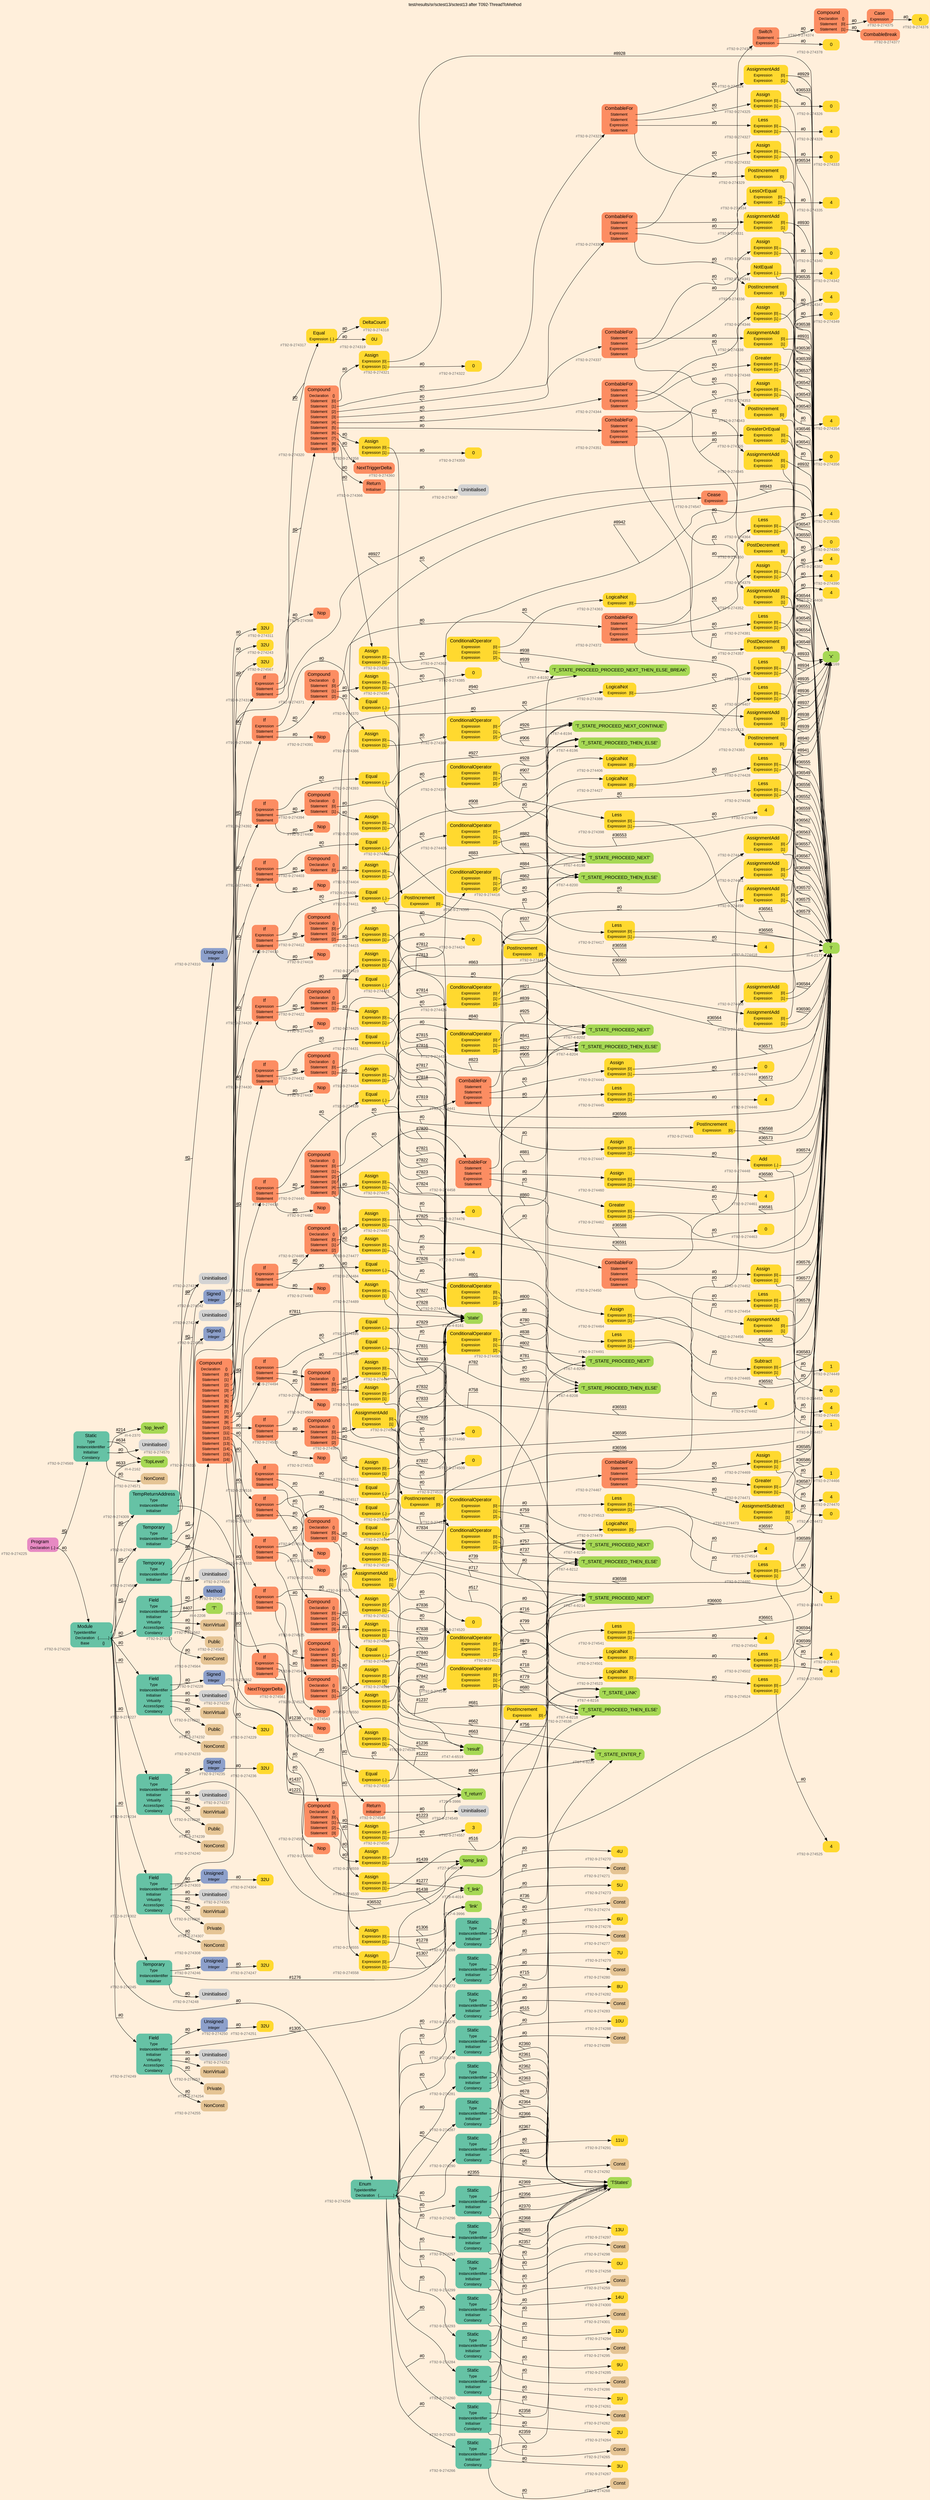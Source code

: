 digraph "test/results/sr/sctest13/sctest13 after T092-ThreadToMethod" {
label = "test/results/sr/sctest13/sctest13 after T092-ThreadToMethod"
labelloc = t
graph [
    rankdir = "LR"
    ranksep = 0.3
    bgcolor = antiquewhite1
    color = black
    fontcolor = black
    fontname = "Arial"
];
node [
    fontname = "Arial"
];
edge [
    fontname = "Arial"
];

// -------------------- node figure --------------------
// -------- block #T92-9-274225 ----------
"#T92-9-274225" [
    fillcolor = "/set28/4"
    xlabel = "#T92-9-274225"
    fontsize = "12"
    fontcolor = grey40
    shape = "plaintext"
    label = <<TABLE BORDER="0" CELLBORDER="0" CELLSPACING="0">
     <TR><TD><FONT COLOR="black" POINT-SIZE="15">Program</FONT></TD></TR>
     <TR><TD><FONT COLOR="black" POINT-SIZE="12">Declaration</FONT></TD><TD PORT="port0"><FONT COLOR="black" POINT-SIZE="12">{..}</FONT></TD></TR>
    </TABLE>>
    style = "rounded,filled"
];

// -------- block #T92-9-274226 ----------
"#T92-9-274226" [
    fillcolor = "/set28/1"
    xlabel = "#T92-9-274226"
    fontsize = "12"
    fontcolor = grey40
    shape = "plaintext"
    label = <<TABLE BORDER="0" CELLBORDER="0" CELLSPACING="0">
     <TR><TD><FONT COLOR="black" POINT-SIZE="15">Module</FONT></TD></TR>
     <TR><TD><FONT COLOR="black" POINT-SIZE="12">TypeIdentifier</FONT></TD><TD PORT="port0"></TD></TR>
     <TR><TD><FONT COLOR="black" POINT-SIZE="12">Declaration</FONT></TD><TD PORT="port1"><FONT COLOR="black" POINT-SIZE="12">{..........}</FONT></TD></TR>
     <TR><TD><FONT COLOR="black" POINT-SIZE="12">Base</FONT></TD><TD PORT="port2"><FONT COLOR="black" POINT-SIZE="12">{}</FONT></TD></TR>
    </TABLE>>
    style = "rounded,filled"
];

// -------- block #I-4-2162 ----------
"#I-4-2162" [
    fillcolor = "/set28/5"
    xlabel = "#I-4-2162"
    fontsize = "12"
    fontcolor = grey40
    shape = "plaintext"
    label = <<TABLE BORDER="0" CELLBORDER="0" CELLSPACING="0">
     <TR><TD><FONT COLOR="black" POINT-SIZE="15">'TopLevel'</FONT></TD></TR>
    </TABLE>>
    style = "rounded,filled"
];

// -------- block #T92-9-274227 ----------
"#T92-9-274227" [
    fillcolor = "/set28/1"
    xlabel = "#T92-9-274227"
    fontsize = "12"
    fontcolor = grey40
    shape = "plaintext"
    label = <<TABLE BORDER="0" CELLBORDER="0" CELLSPACING="0">
     <TR><TD><FONT COLOR="black" POINT-SIZE="15">Field</FONT></TD></TR>
     <TR><TD><FONT COLOR="black" POINT-SIZE="12">Type</FONT></TD><TD PORT="port0"></TD></TR>
     <TR><TD><FONT COLOR="black" POINT-SIZE="12">InstanceIdentifier</FONT></TD><TD PORT="port1"></TD></TR>
     <TR><TD><FONT COLOR="black" POINT-SIZE="12">Initialiser</FONT></TD><TD PORT="port2"></TD></TR>
     <TR><TD><FONT COLOR="black" POINT-SIZE="12">Virtuality</FONT></TD><TD PORT="port3"></TD></TR>
     <TR><TD><FONT COLOR="black" POINT-SIZE="12">AccessSpec</FONT></TD><TD PORT="port4"></TD></TR>
     <TR><TD><FONT COLOR="black" POINT-SIZE="12">Constancy</FONT></TD><TD PORT="port5"></TD></TR>
    </TABLE>>
    style = "rounded,filled"
];

// -------- block #T92-9-274228 ----------
"#T92-9-274228" [
    fillcolor = "/set28/3"
    xlabel = "#T92-9-274228"
    fontsize = "12"
    fontcolor = grey40
    shape = "plaintext"
    label = <<TABLE BORDER="0" CELLBORDER="0" CELLSPACING="0">
     <TR><TD><FONT COLOR="black" POINT-SIZE="15">Signed</FONT></TD></TR>
     <TR><TD><FONT COLOR="black" POINT-SIZE="12">Integer</FONT></TD><TD PORT="port0"></TD></TR>
    </TABLE>>
    style = "rounded,filled"
];

// -------- block #T92-9-274229 ----------
"#T92-9-274229" [
    fillcolor = "/set28/6"
    xlabel = "#T92-9-274229"
    fontsize = "12"
    fontcolor = grey40
    shape = "plaintext"
    label = <<TABLE BORDER="0" CELLBORDER="0" CELLSPACING="0">
     <TR><TD><FONT COLOR="black" POINT-SIZE="15">32U</FONT></TD></TR>
    </TABLE>>
    style = "rounded,filled"
];

// -------- block #I-4-2169 ----------
"#I-4-2169" [
    fillcolor = "/set28/5"
    xlabel = "#I-4-2169"
    fontsize = "12"
    fontcolor = grey40
    shape = "plaintext"
    label = <<TABLE BORDER="0" CELLBORDER="0" CELLSPACING="0">
     <TR><TD><FONT COLOR="black" POINT-SIZE="15">'x'</FONT></TD></TR>
    </TABLE>>
    style = "rounded,filled"
];

// -------- block #T92-9-274230 ----------
"#T92-9-274230" [
    xlabel = "#T92-9-274230"
    fontsize = "12"
    fontcolor = grey40
    shape = "plaintext"
    label = <<TABLE BORDER="0" CELLBORDER="0" CELLSPACING="0">
     <TR><TD><FONT COLOR="black" POINT-SIZE="15">Uninitialised</FONT></TD></TR>
    </TABLE>>
    style = "rounded,filled"
];

// -------- block #T92-9-274231 ----------
"#T92-9-274231" [
    fillcolor = "/set28/7"
    xlabel = "#T92-9-274231"
    fontsize = "12"
    fontcolor = grey40
    shape = "plaintext"
    label = <<TABLE BORDER="0" CELLBORDER="0" CELLSPACING="0">
     <TR><TD><FONT COLOR="black" POINT-SIZE="15">NonVirtual</FONT></TD></TR>
    </TABLE>>
    style = "rounded,filled"
];

// -------- block #T92-9-274232 ----------
"#T92-9-274232" [
    fillcolor = "/set28/7"
    xlabel = "#T92-9-274232"
    fontsize = "12"
    fontcolor = grey40
    shape = "plaintext"
    label = <<TABLE BORDER="0" CELLBORDER="0" CELLSPACING="0">
     <TR><TD><FONT COLOR="black" POINT-SIZE="15">Public</FONT></TD></TR>
    </TABLE>>
    style = "rounded,filled"
];

// -------- block #T92-9-274233 ----------
"#T92-9-274233" [
    fillcolor = "/set28/7"
    xlabel = "#T92-9-274233"
    fontsize = "12"
    fontcolor = grey40
    shape = "plaintext"
    label = <<TABLE BORDER="0" CELLBORDER="0" CELLSPACING="0">
     <TR><TD><FONT COLOR="black" POINT-SIZE="15">NonConst</FONT></TD></TR>
    </TABLE>>
    style = "rounded,filled"
];

// -------- block #T92-9-274234 ----------
"#T92-9-274234" [
    fillcolor = "/set28/1"
    xlabel = "#T92-9-274234"
    fontsize = "12"
    fontcolor = grey40
    shape = "plaintext"
    label = <<TABLE BORDER="0" CELLBORDER="0" CELLSPACING="0">
     <TR><TD><FONT COLOR="black" POINT-SIZE="15">Field</FONT></TD></TR>
     <TR><TD><FONT COLOR="black" POINT-SIZE="12">Type</FONT></TD><TD PORT="port0"></TD></TR>
     <TR><TD><FONT COLOR="black" POINT-SIZE="12">InstanceIdentifier</FONT></TD><TD PORT="port1"></TD></TR>
     <TR><TD><FONT COLOR="black" POINT-SIZE="12">Initialiser</FONT></TD><TD PORT="port2"></TD></TR>
     <TR><TD><FONT COLOR="black" POINT-SIZE="12">Virtuality</FONT></TD><TD PORT="port3"></TD></TR>
     <TR><TD><FONT COLOR="black" POINT-SIZE="12">AccessSpec</FONT></TD><TD PORT="port4"></TD></TR>
     <TR><TD><FONT COLOR="black" POINT-SIZE="12">Constancy</FONT></TD><TD PORT="port5"></TD></TR>
    </TABLE>>
    style = "rounded,filled"
];

// -------- block #T92-9-274235 ----------
"#T92-9-274235" [
    fillcolor = "/set28/3"
    xlabel = "#T92-9-274235"
    fontsize = "12"
    fontcolor = grey40
    shape = "plaintext"
    label = <<TABLE BORDER="0" CELLBORDER="0" CELLSPACING="0">
     <TR><TD><FONT COLOR="black" POINT-SIZE="15">Signed</FONT></TD></TR>
     <TR><TD><FONT COLOR="black" POINT-SIZE="12">Integer</FONT></TD><TD PORT="port0"></TD></TR>
    </TABLE>>
    style = "rounded,filled"
];

// -------- block #T92-9-274236 ----------
"#T92-9-274236" [
    fillcolor = "/set28/6"
    xlabel = "#T92-9-274236"
    fontsize = "12"
    fontcolor = grey40
    shape = "plaintext"
    label = <<TABLE BORDER="0" CELLBORDER="0" CELLSPACING="0">
     <TR><TD><FONT COLOR="black" POINT-SIZE="15">32U</FONT></TD></TR>
    </TABLE>>
    style = "rounded,filled"
];

// -------- block #I-4-2177 ----------
"#I-4-2177" [
    fillcolor = "/set28/5"
    xlabel = "#I-4-2177"
    fontsize = "12"
    fontcolor = grey40
    shape = "plaintext"
    label = <<TABLE BORDER="0" CELLBORDER="0" CELLSPACING="0">
     <TR><TD><FONT COLOR="black" POINT-SIZE="15">'i'</FONT></TD></TR>
    </TABLE>>
    style = "rounded,filled"
];

// -------- block #T92-9-274237 ----------
"#T92-9-274237" [
    xlabel = "#T92-9-274237"
    fontsize = "12"
    fontcolor = grey40
    shape = "plaintext"
    label = <<TABLE BORDER="0" CELLBORDER="0" CELLSPACING="0">
     <TR><TD><FONT COLOR="black" POINT-SIZE="15">Uninitialised</FONT></TD></TR>
    </TABLE>>
    style = "rounded,filled"
];

// -------- block #T92-9-274238 ----------
"#T92-9-274238" [
    fillcolor = "/set28/7"
    xlabel = "#T92-9-274238"
    fontsize = "12"
    fontcolor = grey40
    shape = "plaintext"
    label = <<TABLE BORDER="0" CELLBORDER="0" CELLSPACING="0">
     <TR><TD><FONT COLOR="black" POINT-SIZE="15">NonVirtual</FONT></TD></TR>
    </TABLE>>
    style = "rounded,filled"
];

// -------- block #T92-9-274239 ----------
"#T92-9-274239" [
    fillcolor = "/set28/7"
    xlabel = "#T92-9-274239"
    fontsize = "12"
    fontcolor = grey40
    shape = "plaintext"
    label = <<TABLE BORDER="0" CELLBORDER="0" CELLSPACING="0">
     <TR><TD><FONT COLOR="black" POINT-SIZE="15">Public</FONT></TD></TR>
    </TABLE>>
    style = "rounded,filled"
];

// -------- block #T92-9-274240 ----------
"#T92-9-274240" [
    fillcolor = "/set28/7"
    xlabel = "#T92-9-274240"
    fontsize = "12"
    fontcolor = grey40
    shape = "plaintext"
    label = <<TABLE BORDER="0" CELLBORDER="0" CELLSPACING="0">
     <TR><TD><FONT COLOR="black" POINT-SIZE="15">NonConst</FONT></TD></TR>
    </TABLE>>
    style = "rounded,filled"
];

// -------- block #T92-9-274241 ----------
"#T92-9-274241" [
    fillcolor = "/set28/1"
    xlabel = "#T92-9-274241"
    fontsize = "12"
    fontcolor = grey40
    shape = "plaintext"
    label = <<TABLE BORDER="0" CELLBORDER="0" CELLSPACING="0">
     <TR><TD><FONT COLOR="black" POINT-SIZE="15">Temporary</FONT></TD></TR>
     <TR><TD><FONT COLOR="black" POINT-SIZE="12">Type</FONT></TD><TD PORT="port0"></TD></TR>
     <TR><TD><FONT COLOR="black" POINT-SIZE="12">InstanceIdentifier</FONT></TD><TD PORT="port1"></TD></TR>
     <TR><TD><FONT COLOR="black" POINT-SIZE="12">Initialiser</FONT></TD><TD PORT="port2"></TD></TR>
    </TABLE>>
    style = "rounded,filled"
];

// -------- block #T92-9-274242 ----------
"#T92-9-274242" [
    fillcolor = "/set28/3"
    xlabel = "#T92-9-274242"
    fontsize = "12"
    fontcolor = grey40
    shape = "plaintext"
    label = <<TABLE BORDER="0" CELLBORDER="0" CELLSPACING="0">
     <TR><TD><FONT COLOR="black" POINT-SIZE="15">Signed</FONT></TD></TR>
     <TR><TD><FONT COLOR="black" POINT-SIZE="12">Integer</FONT></TD><TD PORT="port0"></TD></TR>
    </TABLE>>
    style = "rounded,filled"
];

// -------- block #T92-9-274243 ----------
"#T92-9-274243" [
    fillcolor = "/set28/6"
    xlabel = "#T92-9-274243"
    fontsize = "12"
    fontcolor = grey40
    shape = "plaintext"
    label = <<TABLE BORDER="0" CELLBORDER="0" CELLSPACING="0">
     <TR><TD><FONT COLOR="black" POINT-SIZE="15">32U</FONT></TD></TR>
    </TABLE>>
    style = "rounded,filled"
];

// -------- block #T26-4-3986 ----------
"#T26-4-3986" [
    fillcolor = "/set28/5"
    xlabel = "#T26-4-3986"
    fontsize = "12"
    fontcolor = grey40
    shape = "plaintext"
    label = <<TABLE BORDER="0" CELLBORDER="0" CELLSPACING="0">
     <TR><TD><FONT COLOR="black" POINT-SIZE="15">'f_return'</FONT></TD></TR>
    </TABLE>>
    style = "rounded,filled"
];

// -------- block #T92-9-274244 ----------
"#T92-9-274244" [
    xlabel = "#T92-9-274244"
    fontsize = "12"
    fontcolor = grey40
    shape = "plaintext"
    label = <<TABLE BORDER="0" CELLBORDER="0" CELLSPACING="0">
     <TR><TD><FONT COLOR="black" POINT-SIZE="15">Uninitialised</FONT></TD></TR>
    </TABLE>>
    style = "rounded,filled"
];

// -------- block #T92-9-274245 ----------
"#T92-9-274245" [
    fillcolor = "/set28/1"
    xlabel = "#T92-9-274245"
    fontsize = "12"
    fontcolor = grey40
    shape = "plaintext"
    label = <<TABLE BORDER="0" CELLBORDER="0" CELLSPACING="0">
     <TR><TD><FONT COLOR="black" POINT-SIZE="15">Temporary</FONT></TD></TR>
     <TR><TD><FONT COLOR="black" POINT-SIZE="12">Type</FONT></TD><TD PORT="port0"></TD></TR>
     <TR><TD><FONT COLOR="black" POINT-SIZE="12">InstanceIdentifier</FONT></TD><TD PORT="port1"></TD></TR>
     <TR><TD><FONT COLOR="black" POINT-SIZE="12">Initialiser</FONT></TD><TD PORT="port2"></TD></TR>
    </TABLE>>
    style = "rounded,filled"
];

// -------- block #T92-9-274246 ----------
"#T92-9-274246" [
    fillcolor = "/set28/3"
    xlabel = "#T92-9-274246"
    fontsize = "12"
    fontcolor = grey40
    shape = "plaintext"
    label = <<TABLE BORDER="0" CELLBORDER="0" CELLSPACING="0">
     <TR><TD><FONT COLOR="black" POINT-SIZE="15">Unsigned</FONT></TD></TR>
     <TR><TD><FONT COLOR="black" POINT-SIZE="12">Integer</FONT></TD><TD PORT="port0"></TD></TR>
    </TABLE>>
    style = "rounded,filled"
];

// -------- block #T92-9-274247 ----------
"#T92-9-274247" [
    fillcolor = "/set28/6"
    xlabel = "#T92-9-274247"
    fontsize = "12"
    fontcolor = grey40
    shape = "plaintext"
    label = <<TABLE BORDER="0" CELLBORDER="0" CELLSPACING="0">
     <TR><TD><FONT COLOR="black" POINT-SIZE="15">32U</FONT></TD></TR>
    </TABLE>>
    style = "rounded,filled"
];

// -------- block #T28-4-4014 ----------
"#T28-4-4014" [
    fillcolor = "/set28/5"
    xlabel = "#T28-4-4014"
    fontsize = "12"
    fontcolor = grey40
    shape = "plaintext"
    label = <<TABLE BORDER="0" CELLBORDER="0" CELLSPACING="0">
     <TR><TD><FONT COLOR="black" POINT-SIZE="15">'f_link'</FONT></TD></TR>
    </TABLE>>
    style = "rounded,filled"
];

// -------- block #T92-9-274248 ----------
"#T92-9-274248" [
    xlabel = "#T92-9-274248"
    fontsize = "12"
    fontcolor = grey40
    shape = "plaintext"
    label = <<TABLE BORDER="0" CELLBORDER="0" CELLSPACING="0">
     <TR><TD><FONT COLOR="black" POINT-SIZE="15">Uninitialised</FONT></TD></TR>
    </TABLE>>
    style = "rounded,filled"
];

// -------- block #T92-9-274249 ----------
"#T92-9-274249" [
    fillcolor = "/set28/1"
    xlabel = "#T92-9-274249"
    fontsize = "12"
    fontcolor = grey40
    shape = "plaintext"
    label = <<TABLE BORDER="0" CELLBORDER="0" CELLSPACING="0">
     <TR><TD><FONT COLOR="black" POINT-SIZE="15">Field</FONT></TD></TR>
     <TR><TD><FONT COLOR="black" POINT-SIZE="12">Type</FONT></TD><TD PORT="port0"></TD></TR>
     <TR><TD><FONT COLOR="black" POINT-SIZE="12">InstanceIdentifier</FONT></TD><TD PORT="port1"></TD></TR>
     <TR><TD><FONT COLOR="black" POINT-SIZE="12">Initialiser</FONT></TD><TD PORT="port2"></TD></TR>
     <TR><TD><FONT COLOR="black" POINT-SIZE="12">Virtuality</FONT></TD><TD PORT="port3"></TD></TR>
     <TR><TD><FONT COLOR="black" POINT-SIZE="12">AccessSpec</FONT></TD><TD PORT="port4"></TD></TR>
     <TR><TD><FONT COLOR="black" POINT-SIZE="12">Constancy</FONT></TD><TD PORT="port5"></TD></TR>
    </TABLE>>
    style = "rounded,filled"
];

// -------- block #T92-9-274250 ----------
"#T92-9-274250" [
    fillcolor = "/set28/3"
    xlabel = "#T92-9-274250"
    fontsize = "12"
    fontcolor = grey40
    shape = "plaintext"
    label = <<TABLE BORDER="0" CELLBORDER="0" CELLSPACING="0">
     <TR><TD><FONT COLOR="black" POINT-SIZE="15">Unsigned</FONT></TD></TR>
     <TR><TD><FONT COLOR="black" POINT-SIZE="12">Integer</FONT></TD><TD PORT="port0"></TD></TR>
    </TABLE>>
    style = "rounded,filled"
];

// -------- block #T92-9-274251 ----------
"#T92-9-274251" [
    fillcolor = "/set28/6"
    xlabel = "#T92-9-274251"
    fontsize = "12"
    fontcolor = grey40
    shape = "plaintext"
    label = <<TABLE BORDER="0" CELLBORDER="0" CELLSPACING="0">
     <TR><TD><FONT COLOR="black" POINT-SIZE="15">32U</FONT></TD></TR>
    </TABLE>>
    style = "rounded,filled"
];

// -------- block #T27-4-3996 ----------
"#T27-4-3996" [
    fillcolor = "/set28/5"
    xlabel = "#T27-4-3996"
    fontsize = "12"
    fontcolor = grey40
    shape = "plaintext"
    label = <<TABLE BORDER="0" CELLBORDER="0" CELLSPACING="0">
     <TR><TD><FONT COLOR="black" POINT-SIZE="15">'link'</FONT></TD></TR>
    </TABLE>>
    style = "rounded,filled"
];

// -------- block #T92-9-274252 ----------
"#T92-9-274252" [
    xlabel = "#T92-9-274252"
    fontsize = "12"
    fontcolor = grey40
    shape = "plaintext"
    label = <<TABLE BORDER="0" CELLBORDER="0" CELLSPACING="0">
     <TR><TD><FONT COLOR="black" POINT-SIZE="15">Uninitialised</FONT></TD></TR>
    </TABLE>>
    style = "rounded,filled"
];

// -------- block #T92-9-274253 ----------
"#T92-9-274253" [
    fillcolor = "/set28/7"
    xlabel = "#T92-9-274253"
    fontsize = "12"
    fontcolor = grey40
    shape = "plaintext"
    label = <<TABLE BORDER="0" CELLBORDER="0" CELLSPACING="0">
     <TR><TD><FONT COLOR="black" POINT-SIZE="15">NonVirtual</FONT></TD></TR>
    </TABLE>>
    style = "rounded,filled"
];

// -------- block #T92-9-274254 ----------
"#T92-9-274254" [
    fillcolor = "/set28/7"
    xlabel = "#T92-9-274254"
    fontsize = "12"
    fontcolor = grey40
    shape = "plaintext"
    label = <<TABLE BORDER="0" CELLBORDER="0" CELLSPACING="0">
     <TR><TD><FONT COLOR="black" POINT-SIZE="15">Private</FONT></TD></TR>
    </TABLE>>
    style = "rounded,filled"
];

// -------- block #T92-9-274255 ----------
"#T92-9-274255" [
    fillcolor = "/set28/7"
    xlabel = "#T92-9-274255"
    fontsize = "12"
    fontcolor = grey40
    shape = "plaintext"
    label = <<TABLE BORDER="0" CELLBORDER="0" CELLSPACING="0">
     <TR><TD><FONT COLOR="black" POINT-SIZE="15">NonConst</FONT></TD></TR>
    </TABLE>>
    style = "rounded,filled"
];

// -------- block #T92-9-274256 ----------
"#T92-9-274256" [
    fillcolor = "/set28/1"
    xlabel = "#T92-9-274256"
    fontsize = "12"
    fontcolor = grey40
    shape = "plaintext"
    label = <<TABLE BORDER="0" CELLBORDER="0" CELLSPACING="0">
     <TR><TD><FONT COLOR="black" POINT-SIZE="15">Enum</FONT></TD></TR>
     <TR><TD><FONT COLOR="black" POINT-SIZE="12">TypeIdentifier</FONT></TD><TD PORT="port0"></TD></TR>
     <TR><TD><FONT COLOR="black" POINT-SIZE="12">Declaration</FONT></TD><TD PORT="port1"><FONT COLOR="black" POINT-SIZE="12">{...............}</FONT></TD></TR>
    </TABLE>>
    style = "rounded,filled"
];

// -------- block #T67-4-8191 ----------
"#T67-4-8191" [
    fillcolor = "/set28/5"
    xlabel = "#T67-4-8191"
    fontsize = "12"
    fontcolor = grey40
    shape = "plaintext"
    label = <<TABLE BORDER="0" CELLBORDER="0" CELLSPACING="0">
     <TR><TD><FONT COLOR="black" POINT-SIZE="15">'TStates'</FONT></TD></TR>
    </TABLE>>
    style = "rounded,filled"
];

// -------- block #T92-9-274257 ----------
"#T92-9-274257" [
    fillcolor = "/set28/1"
    xlabel = "#T92-9-274257"
    fontsize = "12"
    fontcolor = grey40
    shape = "plaintext"
    label = <<TABLE BORDER="0" CELLBORDER="0" CELLSPACING="0">
     <TR><TD><FONT COLOR="black" POINT-SIZE="15">Static</FONT></TD></TR>
     <TR><TD><FONT COLOR="black" POINT-SIZE="12">Type</FONT></TD><TD PORT="port0"></TD></TR>
     <TR><TD><FONT COLOR="black" POINT-SIZE="12">InstanceIdentifier</FONT></TD><TD PORT="port1"></TD></TR>
     <TR><TD><FONT COLOR="black" POINT-SIZE="12">Initialiser</FONT></TD><TD PORT="port2"></TD></TR>
     <TR><TD><FONT COLOR="black" POINT-SIZE="12">Constancy</FONT></TD><TD PORT="port3"></TD></TR>
    </TABLE>>
    style = "rounded,filled"
];

// -------- block #T67-4-8192 ----------
"#T67-4-8192" [
    fillcolor = "/set28/5"
    xlabel = "#T67-4-8192"
    fontsize = "12"
    fontcolor = grey40
    shape = "plaintext"
    label = <<TABLE BORDER="0" CELLBORDER="0" CELLSPACING="0">
     <TR><TD><FONT COLOR="black" POINT-SIZE="15">'T_STATE_PROCEED_PROCEED_NEXT_THEN_ELSE_BREAK'</FONT></TD></TR>
    </TABLE>>
    style = "rounded,filled"
];

// -------- block #T92-9-274258 ----------
"#T92-9-274258" [
    fillcolor = "/set28/6"
    xlabel = "#T92-9-274258"
    fontsize = "12"
    fontcolor = grey40
    shape = "plaintext"
    label = <<TABLE BORDER="0" CELLBORDER="0" CELLSPACING="0">
     <TR><TD><FONT COLOR="black" POINT-SIZE="15">0U</FONT></TD></TR>
    </TABLE>>
    style = "rounded,filled"
];

// -------- block #T92-9-274259 ----------
"#T92-9-274259" [
    fillcolor = "/set28/7"
    xlabel = "#T92-9-274259"
    fontsize = "12"
    fontcolor = grey40
    shape = "plaintext"
    label = <<TABLE BORDER="0" CELLBORDER="0" CELLSPACING="0">
     <TR><TD><FONT COLOR="black" POINT-SIZE="15">Const</FONT></TD></TR>
    </TABLE>>
    style = "rounded,filled"
];

// -------- block #T92-9-274260 ----------
"#T92-9-274260" [
    fillcolor = "/set28/1"
    xlabel = "#T92-9-274260"
    fontsize = "12"
    fontcolor = grey40
    shape = "plaintext"
    label = <<TABLE BORDER="0" CELLBORDER="0" CELLSPACING="0">
     <TR><TD><FONT COLOR="black" POINT-SIZE="15">Static</FONT></TD></TR>
     <TR><TD><FONT COLOR="black" POINT-SIZE="12">Type</FONT></TD><TD PORT="port0"></TD></TR>
     <TR><TD><FONT COLOR="black" POINT-SIZE="12">InstanceIdentifier</FONT></TD><TD PORT="port1"></TD></TR>
     <TR><TD><FONT COLOR="black" POINT-SIZE="12">Initialiser</FONT></TD><TD PORT="port2"></TD></TR>
     <TR><TD><FONT COLOR="black" POINT-SIZE="12">Constancy</FONT></TD><TD PORT="port3"></TD></TR>
    </TABLE>>
    style = "rounded,filled"
];

// -------- block #T67-4-8194 ----------
"#T67-4-8194" [
    fillcolor = "/set28/5"
    xlabel = "#T67-4-8194"
    fontsize = "12"
    fontcolor = grey40
    shape = "plaintext"
    label = <<TABLE BORDER="0" CELLBORDER="0" CELLSPACING="0">
     <TR><TD><FONT COLOR="black" POINT-SIZE="15">'T_STATE_PROCEED_NEXT_CONTINUE'</FONT></TD></TR>
    </TABLE>>
    style = "rounded,filled"
];

// -------- block #T92-9-274261 ----------
"#T92-9-274261" [
    fillcolor = "/set28/6"
    xlabel = "#T92-9-274261"
    fontsize = "12"
    fontcolor = grey40
    shape = "plaintext"
    label = <<TABLE BORDER="0" CELLBORDER="0" CELLSPACING="0">
     <TR><TD><FONT COLOR="black" POINT-SIZE="15">1U</FONT></TD></TR>
    </TABLE>>
    style = "rounded,filled"
];

// -------- block #T92-9-274262 ----------
"#T92-9-274262" [
    fillcolor = "/set28/7"
    xlabel = "#T92-9-274262"
    fontsize = "12"
    fontcolor = grey40
    shape = "plaintext"
    label = <<TABLE BORDER="0" CELLBORDER="0" CELLSPACING="0">
     <TR><TD><FONT COLOR="black" POINT-SIZE="15">Const</FONT></TD></TR>
    </TABLE>>
    style = "rounded,filled"
];

// -------- block #T92-9-274263 ----------
"#T92-9-274263" [
    fillcolor = "/set28/1"
    xlabel = "#T92-9-274263"
    fontsize = "12"
    fontcolor = grey40
    shape = "plaintext"
    label = <<TABLE BORDER="0" CELLBORDER="0" CELLSPACING="0">
     <TR><TD><FONT COLOR="black" POINT-SIZE="15">Static</FONT></TD></TR>
     <TR><TD><FONT COLOR="black" POINT-SIZE="12">Type</FONT></TD><TD PORT="port0"></TD></TR>
     <TR><TD><FONT COLOR="black" POINT-SIZE="12">InstanceIdentifier</FONT></TD><TD PORT="port1"></TD></TR>
     <TR><TD><FONT COLOR="black" POINT-SIZE="12">Initialiser</FONT></TD><TD PORT="port2"></TD></TR>
     <TR><TD><FONT COLOR="black" POINT-SIZE="12">Constancy</FONT></TD><TD PORT="port3"></TD></TR>
    </TABLE>>
    style = "rounded,filled"
];

// -------- block #T67-4-8196 ----------
"#T67-4-8196" [
    fillcolor = "/set28/5"
    xlabel = "#T67-4-8196"
    fontsize = "12"
    fontcolor = grey40
    shape = "plaintext"
    label = <<TABLE BORDER="0" CELLBORDER="0" CELLSPACING="0">
     <TR><TD><FONT COLOR="black" POINT-SIZE="15">'T_STATE_PROCEED_THEN_ELSE'</FONT></TD></TR>
    </TABLE>>
    style = "rounded,filled"
];

// -------- block #T92-9-274264 ----------
"#T92-9-274264" [
    fillcolor = "/set28/6"
    xlabel = "#T92-9-274264"
    fontsize = "12"
    fontcolor = grey40
    shape = "plaintext"
    label = <<TABLE BORDER="0" CELLBORDER="0" CELLSPACING="0">
     <TR><TD><FONT COLOR="black" POINT-SIZE="15">2U</FONT></TD></TR>
    </TABLE>>
    style = "rounded,filled"
];

// -------- block #T92-9-274265 ----------
"#T92-9-274265" [
    fillcolor = "/set28/7"
    xlabel = "#T92-9-274265"
    fontsize = "12"
    fontcolor = grey40
    shape = "plaintext"
    label = <<TABLE BORDER="0" CELLBORDER="0" CELLSPACING="0">
     <TR><TD><FONT COLOR="black" POINT-SIZE="15">Const</FONT></TD></TR>
    </TABLE>>
    style = "rounded,filled"
];

// -------- block #T92-9-274266 ----------
"#T92-9-274266" [
    fillcolor = "/set28/1"
    xlabel = "#T92-9-274266"
    fontsize = "12"
    fontcolor = grey40
    shape = "plaintext"
    label = <<TABLE BORDER="0" CELLBORDER="0" CELLSPACING="0">
     <TR><TD><FONT COLOR="black" POINT-SIZE="15">Static</FONT></TD></TR>
     <TR><TD><FONT COLOR="black" POINT-SIZE="12">Type</FONT></TD><TD PORT="port0"></TD></TR>
     <TR><TD><FONT COLOR="black" POINT-SIZE="12">InstanceIdentifier</FONT></TD><TD PORT="port1"></TD></TR>
     <TR><TD><FONT COLOR="black" POINT-SIZE="12">Initialiser</FONT></TD><TD PORT="port2"></TD></TR>
     <TR><TD><FONT COLOR="black" POINT-SIZE="12">Constancy</FONT></TD><TD PORT="port3"></TD></TR>
    </TABLE>>
    style = "rounded,filled"
];

// -------- block #T67-4-8198 ----------
"#T67-4-8198" [
    fillcolor = "/set28/5"
    xlabel = "#T67-4-8198"
    fontsize = "12"
    fontcolor = grey40
    shape = "plaintext"
    label = <<TABLE BORDER="0" CELLBORDER="0" CELLSPACING="0">
     <TR><TD><FONT COLOR="black" POINT-SIZE="15">'T_STATE_PROCEED_NEXT'</FONT></TD></TR>
    </TABLE>>
    style = "rounded,filled"
];

// -------- block #T92-9-274267 ----------
"#T92-9-274267" [
    fillcolor = "/set28/6"
    xlabel = "#T92-9-274267"
    fontsize = "12"
    fontcolor = grey40
    shape = "plaintext"
    label = <<TABLE BORDER="0" CELLBORDER="0" CELLSPACING="0">
     <TR><TD><FONT COLOR="black" POINT-SIZE="15">3U</FONT></TD></TR>
    </TABLE>>
    style = "rounded,filled"
];

// -------- block #T92-9-274268 ----------
"#T92-9-274268" [
    fillcolor = "/set28/7"
    xlabel = "#T92-9-274268"
    fontsize = "12"
    fontcolor = grey40
    shape = "plaintext"
    label = <<TABLE BORDER="0" CELLBORDER="0" CELLSPACING="0">
     <TR><TD><FONT COLOR="black" POINT-SIZE="15">Const</FONT></TD></TR>
    </TABLE>>
    style = "rounded,filled"
];

// -------- block #T92-9-274269 ----------
"#T92-9-274269" [
    fillcolor = "/set28/1"
    xlabel = "#T92-9-274269"
    fontsize = "12"
    fontcolor = grey40
    shape = "plaintext"
    label = <<TABLE BORDER="0" CELLBORDER="0" CELLSPACING="0">
     <TR><TD><FONT COLOR="black" POINT-SIZE="15">Static</FONT></TD></TR>
     <TR><TD><FONT COLOR="black" POINT-SIZE="12">Type</FONT></TD><TD PORT="port0"></TD></TR>
     <TR><TD><FONT COLOR="black" POINT-SIZE="12">InstanceIdentifier</FONT></TD><TD PORT="port1"></TD></TR>
     <TR><TD><FONT COLOR="black" POINT-SIZE="12">Initialiser</FONT></TD><TD PORT="port2"></TD></TR>
     <TR><TD><FONT COLOR="black" POINT-SIZE="12">Constancy</FONT></TD><TD PORT="port3"></TD></TR>
    </TABLE>>
    style = "rounded,filled"
];

// -------- block #T67-4-8200 ----------
"#T67-4-8200" [
    fillcolor = "/set28/5"
    xlabel = "#T67-4-8200"
    fontsize = "12"
    fontcolor = grey40
    shape = "plaintext"
    label = <<TABLE BORDER="0" CELLBORDER="0" CELLSPACING="0">
     <TR><TD><FONT COLOR="black" POINT-SIZE="15">'T_STATE_PROCEED_THEN_ELSE'</FONT></TD></TR>
    </TABLE>>
    style = "rounded,filled"
];

// -------- block #T92-9-274270 ----------
"#T92-9-274270" [
    fillcolor = "/set28/6"
    xlabel = "#T92-9-274270"
    fontsize = "12"
    fontcolor = grey40
    shape = "plaintext"
    label = <<TABLE BORDER="0" CELLBORDER="0" CELLSPACING="0">
     <TR><TD><FONT COLOR="black" POINT-SIZE="15">4U</FONT></TD></TR>
    </TABLE>>
    style = "rounded,filled"
];

// -------- block #T92-9-274271 ----------
"#T92-9-274271" [
    fillcolor = "/set28/7"
    xlabel = "#T92-9-274271"
    fontsize = "12"
    fontcolor = grey40
    shape = "plaintext"
    label = <<TABLE BORDER="0" CELLBORDER="0" CELLSPACING="0">
     <TR><TD><FONT COLOR="black" POINT-SIZE="15">Const</FONT></TD></TR>
    </TABLE>>
    style = "rounded,filled"
];

// -------- block #T92-9-274272 ----------
"#T92-9-274272" [
    fillcolor = "/set28/1"
    xlabel = "#T92-9-274272"
    fontsize = "12"
    fontcolor = grey40
    shape = "plaintext"
    label = <<TABLE BORDER="0" CELLBORDER="0" CELLSPACING="0">
     <TR><TD><FONT COLOR="black" POINT-SIZE="15">Static</FONT></TD></TR>
     <TR><TD><FONT COLOR="black" POINT-SIZE="12">Type</FONT></TD><TD PORT="port0"></TD></TR>
     <TR><TD><FONT COLOR="black" POINT-SIZE="12">InstanceIdentifier</FONT></TD><TD PORT="port1"></TD></TR>
     <TR><TD><FONT COLOR="black" POINT-SIZE="12">Initialiser</FONT></TD><TD PORT="port2"></TD></TR>
     <TR><TD><FONT COLOR="black" POINT-SIZE="12">Constancy</FONT></TD><TD PORT="port3"></TD></TR>
    </TABLE>>
    style = "rounded,filled"
];

// -------- block #T67-4-8202 ----------
"#T67-4-8202" [
    fillcolor = "/set28/5"
    xlabel = "#T67-4-8202"
    fontsize = "12"
    fontcolor = grey40
    shape = "plaintext"
    label = <<TABLE BORDER="0" CELLBORDER="0" CELLSPACING="0">
     <TR><TD><FONT COLOR="black" POINT-SIZE="15">'T_STATE_PROCEED_NEXT'</FONT></TD></TR>
    </TABLE>>
    style = "rounded,filled"
];

// -------- block #T92-9-274273 ----------
"#T92-9-274273" [
    fillcolor = "/set28/6"
    xlabel = "#T92-9-274273"
    fontsize = "12"
    fontcolor = grey40
    shape = "plaintext"
    label = <<TABLE BORDER="0" CELLBORDER="0" CELLSPACING="0">
     <TR><TD><FONT COLOR="black" POINT-SIZE="15">5U</FONT></TD></TR>
    </TABLE>>
    style = "rounded,filled"
];

// -------- block #T92-9-274274 ----------
"#T92-9-274274" [
    fillcolor = "/set28/7"
    xlabel = "#T92-9-274274"
    fontsize = "12"
    fontcolor = grey40
    shape = "plaintext"
    label = <<TABLE BORDER="0" CELLBORDER="0" CELLSPACING="0">
     <TR><TD><FONT COLOR="black" POINT-SIZE="15">Const</FONT></TD></TR>
    </TABLE>>
    style = "rounded,filled"
];

// -------- block #T92-9-274275 ----------
"#T92-9-274275" [
    fillcolor = "/set28/1"
    xlabel = "#T92-9-274275"
    fontsize = "12"
    fontcolor = grey40
    shape = "plaintext"
    label = <<TABLE BORDER="0" CELLBORDER="0" CELLSPACING="0">
     <TR><TD><FONT COLOR="black" POINT-SIZE="15">Static</FONT></TD></TR>
     <TR><TD><FONT COLOR="black" POINT-SIZE="12">Type</FONT></TD><TD PORT="port0"></TD></TR>
     <TR><TD><FONT COLOR="black" POINT-SIZE="12">InstanceIdentifier</FONT></TD><TD PORT="port1"></TD></TR>
     <TR><TD><FONT COLOR="black" POINT-SIZE="12">Initialiser</FONT></TD><TD PORT="port2"></TD></TR>
     <TR><TD><FONT COLOR="black" POINT-SIZE="12">Constancy</FONT></TD><TD PORT="port3"></TD></TR>
    </TABLE>>
    style = "rounded,filled"
];

// -------- block #T67-4-8204 ----------
"#T67-4-8204" [
    fillcolor = "/set28/5"
    xlabel = "#T67-4-8204"
    fontsize = "12"
    fontcolor = grey40
    shape = "plaintext"
    label = <<TABLE BORDER="0" CELLBORDER="0" CELLSPACING="0">
     <TR><TD><FONT COLOR="black" POINT-SIZE="15">'T_STATE_PROCEED_THEN_ELSE'</FONT></TD></TR>
    </TABLE>>
    style = "rounded,filled"
];

// -------- block #T92-9-274276 ----------
"#T92-9-274276" [
    fillcolor = "/set28/6"
    xlabel = "#T92-9-274276"
    fontsize = "12"
    fontcolor = grey40
    shape = "plaintext"
    label = <<TABLE BORDER="0" CELLBORDER="0" CELLSPACING="0">
     <TR><TD><FONT COLOR="black" POINT-SIZE="15">6U</FONT></TD></TR>
    </TABLE>>
    style = "rounded,filled"
];

// -------- block #T92-9-274277 ----------
"#T92-9-274277" [
    fillcolor = "/set28/7"
    xlabel = "#T92-9-274277"
    fontsize = "12"
    fontcolor = grey40
    shape = "plaintext"
    label = <<TABLE BORDER="0" CELLBORDER="0" CELLSPACING="0">
     <TR><TD><FONT COLOR="black" POINT-SIZE="15">Const</FONT></TD></TR>
    </TABLE>>
    style = "rounded,filled"
];

// -------- block #T92-9-274278 ----------
"#T92-9-274278" [
    fillcolor = "/set28/1"
    xlabel = "#T92-9-274278"
    fontsize = "12"
    fontcolor = grey40
    shape = "plaintext"
    label = <<TABLE BORDER="0" CELLBORDER="0" CELLSPACING="0">
     <TR><TD><FONT COLOR="black" POINT-SIZE="15">Static</FONT></TD></TR>
     <TR><TD><FONT COLOR="black" POINT-SIZE="12">Type</FONT></TD><TD PORT="port0"></TD></TR>
     <TR><TD><FONT COLOR="black" POINT-SIZE="12">InstanceIdentifier</FONT></TD><TD PORT="port1"></TD></TR>
     <TR><TD><FONT COLOR="black" POINT-SIZE="12">Initialiser</FONT></TD><TD PORT="port2"></TD></TR>
     <TR><TD><FONT COLOR="black" POINT-SIZE="12">Constancy</FONT></TD><TD PORT="port3"></TD></TR>
    </TABLE>>
    style = "rounded,filled"
];

// -------- block #T67-4-8206 ----------
"#T67-4-8206" [
    fillcolor = "/set28/5"
    xlabel = "#T67-4-8206"
    fontsize = "12"
    fontcolor = grey40
    shape = "plaintext"
    label = <<TABLE BORDER="0" CELLBORDER="0" CELLSPACING="0">
     <TR><TD><FONT COLOR="black" POINT-SIZE="15">'T_STATE_PROCEED_NEXT'</FONT></TD></TR>
    </TABLE>>
    style = "rounded,filled"
];

// -------- block #T92-9-274279 ----------
"#T92-9-274279" [
    fillcolor = "/set28/6"
    xlabel = "#T92-9-274279"
    fontsize = "12"
    fontcolor = grey40
    shape = "plaintext"
    label = <<TABLE BORDER="0" CELLBORDER="0" CELLSPACING="0">
     <TR><TD><FONT COLOR="black" POINT-SIZE="15">7U</FONT></TD></TR>
    </TABLE>>
    style = "rounded,filled"
];

// -------- block #T92-9-274280 ----------
"#T92-9-274280" [
    fillcolor = "/set28/7"
    xlabel = "#T92-9-274280"
    fontsize = "12"
    fontcolor = grey40
    shape = "plaintext"
    label = <<TABLE BORDER="0" CELLBORDER="0" CELLSPACING="0">
     <TR><TD><FONT COLOR="black" POINT-SIZE="15">Const</FONT></TD></TR>
    </TABLE>>
    style = "rounded,filled"
];

// -------- block #T92-9-274281 ----------
"#T92-9-274281" [
    fillcolor = "/set28/1"
    xlabel = "#T92-9-274281"
    fontsize = "12"
    fontcolor = grey40
    shape = "plaintext"
    label = <<TABLE BORDER="0" CELLBORDER="0" CELLSPACING="0">
     <TR><TD><FONT COLOR="black" POINT-SIZE="15">Static</FONT></TD></TR>
     <TR><TD><FONT COLOR="black" POINT-SIZE="12">Type</FONT></TD><TD PORT="port0"></TD></TR>
     <TR><TD><FONT COLOR="black" POINT-SIZE="12">InstanceIdentifier</FONT></TD><TD PORT="port1"></TD></TR>
     <TR><TD><FONT COLOR="black" POINT-SIZE="12">Initialiser</FONT></TD><TD PORT="port2"></TD></TR>
     <TR><TD><FONT COLOR="black" POINT-SIZE="12">Constancy</FONT></TD><TD PORT="port3"></TD></TR>
    </TABLE>>
    style = "rounded,filled"
];

// -------- block #T67-4-8208 ----------
"#T67-4-8208" [
    fillcolor = "/set28/5"
    xlabel = "#T67-4-8208"
    fontsize = "12"
    fontcolor = grey40
    shape = "plaintext"
    label = <<TABLE BORDER="0" CELLBORDER="0" CELLSPACING="0">
     <TR><TD><FONT COLOR="black" POINT-SIZE="15">'T_STATE_PROCEED_THEN_ELSE'</FONT></TD></TR>
    </TABLE>>
    style = "rounded,filled"
];

// -------- block #T92-9-274282 ----------
"#T92-9-274282" [
    fillcolor = "/set28/6"
    xlabel = "#T92-9-274282"
    fontsize = "12"
    fontcolor = grey40
    shape = "plaintext"
    label = <<TABLE BORDER="0" CELLBORDER="0" CELLSPACING="0">
     <TR><TD><FONT COLOR="black" POINT-SIZE="15">8U</FONT></TD></TR>
    </TABLE>>
    style = "rounded,filled"
];

// -------- block #T92-9-274283 ----------
"#T92-9-274283" [
    fillcolor = "/set28/7"
    xlabel = "#T92-9-274283"
    fontsize = "12"
    fontcolor = grey40
    shape = "plaintext"
    label = <<TABLE BORDER="0" CELLBORDER="0" CELLSPACING="0">
     <TR><TD><FONT COLOR="black" POINT-SIZE="15">Const</FONT></TD></TR>
    </TABLE>>
    style = "rounded,filled"
];

// -------- block #T92-9-274284 ----------
"#T92-9-274284" [
    fillcolor = "/set28/1"
    xlabel = "#T92-9-274284"
    fontsize = "12"
    fontcolor = grey40
    shape = "plaintext"
    label = <<TABLE BORDER="0" CELLBORDER="0" CELLSPACING="0">
     <TR><TD><FONT COLOR="black" POINT-SIZE="15">Static</FONT></TD></TR>
     <TR><TD><FONT COLOR="black" POINT-SIZE="12">Type</FONT></TD><TD PORT="port0"></TD></TR>
     <TR><TD><FONT COLOR="black" POINT-SIZE="12">InstanceIdentifier</FONT></TD><TD PORT="port1"></TD></TR>
     <TR><TD><FONT COLOR="black" POINT-SIZE="12">Initialiser</FONT></TD><TD PORT="port2"></TD></TR>
     <TR><TD><FONT COLOR="black" POINT-SIZE="12">Constancy</FONT></TD><TD PORT="port3"></TD></TR>
    </TABLE>>
    style = "rounded,filled"
];

// -------- block #T67-4-8210 ----------
"#T67-4-8210" [
    fillcolor = "/set28/5"
    xlabel = "#T67-4-8210"
    fontsize = "12"
    fontcolor = grey40
    shape = "plaintext"
    label = <<TABLE BORDER="0" CELLBORDER="0" CELLSPACING="0">
     <TR><TD><FONT COLOR="black" POINT-SIZE="15">'T_STATE_PROCEED_NEXT'</FONT></TD></TR>
    </TABLE>>
    style = "rounded,filled"
];

// -------- block #T92-9-274285 ----------
"#T92-9-274285" [
    fillcolor = "/set28/6"
    xlabel = "#T92-9-274285"
    fontsize = "12"
    fontcolor = grey40
    shape = "plaintext"
    label = <<TABLE BORDER="0" CELLBORDER="0" CELLSPACING="0">
     <TR><TD><FONT COLOR="black" POINT-SIZE="15">9U</FONT></TD></TR>
    </TABLE>>
    style = "rounded,filled"
];

// -------- block #T92-9-274286 ----------
"#T92-9-274286" [
    fillcolor = "/set28/7"
    xlabel = "#T92-9-274286"
    fontsize = "12"
    fontcolor = grey40
    shape = "plaintext"
    label = <<TABLE BORDER="0" CELLBORDER="0" CELLSPACING="0">
     <TR><TD><FONT COLOR="black" POINT-SIZE="15">Const</FONT></TD></TR>
    </TABLE>>
    style = "rounded,filled"
];

// -------- block #T92-9-274287 ----------
"#T92-9-274287" [
    fillcolor = "/set28/1"
    xlabel = "#T92-9-274287"
    fontsize = "12"
    fontcolor = grey40
    shape = "plaintext"
    label = <<TABLE BORDER="0" CELLBORDER="0" CELLSPACING="0">
     <TR><TD><FONT COLOR="black" POINT-SIZE="15">Static</FONT></TD></TR>
     <TR><TD><FONT COLOR="black" POINT-SIZE="12">Type</FONT></TD><TD PORT="port0"></TD></TR>
     <TR><TD><FONT COLOR="black" POINT-SIZE="12">InstanceIdentifier</FONT></TD><TD PORT="port1"></TD></TR>
     <TR><TD><FONT COLOR="black" POINT-SIZE="12">Initialiser</FONT></TD><TD PORT="port2"></TD></TR>
     <TR><TD><FONT COLOR="black" POINT-SIZE="12">Constancy</FONT></TD><TD PORT="port3"></TD></TR>
    </TABLE>>
    style = "rounded,filled"
];

// -------- block #T67-4-8212 ----------
"#T67-4-8212" [
    fillcolor = "/set28/5"
    xlabel = "#T67-4-8212"
    fontsize = "12"
    fontcolor = grey40
    shape = "plaintext"
    label = <<TABLE BORDER="0" CELLBORDER="0" CELLSPACING="0">
     <TR><TD><FONT COLOR="black" POINT-SIZE="15">'T_STATE_PROCEED_THEN_ELSE'</FONT></TD></TR>
    </TABLE>>
    style = "rounded,filled"
];

// -------- block #T92-9-274288 ----------
"#T92-9-274288" [
    fillcolor = "/set28/6"
    xlabel = "#T92-9-274288"
    fontsize = "12"
    fontcolor = grey40
    shape = "plaintext"
    label = <<TABLE BORDER="0" CELLBORDER="0" CELLSPACING="0">
     <TR><TD><FONT COLOR="black" POINT-SIZE="15">10U</FONT></TD></TR>
    </TABLE>>
    style = "rounded,filled"
];

// -------- block #T92-9-274289 ----------
"#T92-9-274289" [
    fillcolor = "/set28/7"
    xlabel = "#T92-9-274289"
    fontsize = "12"
    fontcolor = grey40
    shape = "plaintext"
    label = <<TABLE BORDER="0" CELLBORDER="0" CELLSPACING="0">
     <TR><TD><FONT COLOR="black" POINT-SIZE="15">Const</FONT></TD></TR>
    </TABLE>>
    style = "rounded,filled"
];

// -------- block #T92-9-274290 ----------
"#T92-9-274290" [
    fillcolor = "/set28/1"
    xlabel = "#T92-9-274290"
    fontsize = "12"
    fontcolor = grey40
    shape = "plaintext"
    label = <<TABLE BORDER="0" CELLBORDER="0" CELLSPACING="0">
     <TR><TD><FONT COLOR="black" POINT-SIZE="15">Static</FONT></TD></TR>
     <TR><TD><FONT COLOR="black" POINT-SIZE="12">Type</FONT></TD><TD PORT="port0"></TD></TR>
     <TR><TD><FONT COLOR="black" POINT-SIZE="12">InstanceIdentifier</FONT></TD><TD PORT="port1"></TD></TR>
     <TR><TD><FONT COLOR="black" POINT-SIZE="12">Initialiser</FONT></TD><TD PORT="port2"></TD></TR>
     <TR><TD><FONT COLOR="black" POINT-SIZE="12">Constancy</FONT></TD><TD PORT="port3"></TD></TR>
    </TABLE>>
    style = "rounded,filled"
];

// -------- block #T67-4-8214 ----------
"#T67-4-8214" [
    fillcolor = "/set28/5"
    xlabel = "#T67-4-8214"
    fontsize = "12"
    fontcolor = grey40
    shape = "plaintext"
    label = <<TABLE BORDER="0" CELLBORDER="0" CELLSPACING="0">
     <TR><TD><FONT COLOR="black" POINT-SIZE="15">'T_STATE_PROCEED_NEXT'</FONT></TD></TR>
    </TABLE>>
    style = "rounded,filled"
];

// -------- block #T92-9-274291 ----------
"#T92-9-274291" [
    fillcolor = "/set28/6"
    xlabel = "#T92-9-274291"
    fontsize = "12"
    fontcolor = grey40
    shape = "plaintext"
    label = <<TABLE BORDER="0" CELLBORDER="0" CELLSPACING="0">
     <TR><TD><FONT COLOR="black" POINT-SIZE="15">11U</FONT></TD></TR>
    </TABLE>>
    style = "rounded,filled"
];

// -------- block #T92-9-274292 ----------
"#T92-9-274292" [
    fillcolor = "/set28/7"
    xlabel = "#T92-9-274292"
    fontsize = "12"
    fontcolor = grey40
    shape = "plaintext"
    label = <<TABLE BORDER="0" CELLBORDER="0" CELLSPACING="0">
     <TR><TD><FONT COLOR="black" POINT-SIZE="15">Const</FONT></TD></TR>
    </TABLE>>
    style = "rounded,filled"
];

// -------- block #T92-9-274293 ----------
"#T92-9-274293" [
    fillcolor = "/set28/1"
    xlabel = "#T92-9-274293"
    fontsize = "12"
    fontcolor = grey40
    shape = "plaintext"
    label = <<TABLE BORDER="0" CELLBORDER="0" CELLSPACING="0">
     <TR><TD><FONT COLOR="black" POINT-SIZE="15">Static</FONT></TD></TR>
     <TR><TD><FONT COLOR="black" POINT-SIZE="12">Type</FONT></TD><TD PORT="port0"></TD></TR>
     <TR><TD><FONT COLOR="black" POINT-SIZE="12">InstanceIdentifier</FONT></TD><TD PORT="port1"></TD></TR>
     <TR><TD><FONT COLOR="black" POINT-SIZE="12">Initialiser</FONT></TD><TD PORT="port2"></TD></TR>
     <TR><TD><FONT COLOR="black" POINT-SIZE="12">Constancy</FONT></TD><TD PORT="port3"></TD></TR>
    </TABLE>>
    style = "rounded,filled"
];

// -------- block #T67-4-8216 ----------
"#T67-4-8216" [
    fillcolor = "/set28/5"
    xlabel = "#T67-4-8216"
    fontsize = "12"
    fontcolor = grey40
    shape = "plaintext"
    label = <<TABLE BORDER="0" CELLBORDER="0" CELLSPACING="0">
     <TR><TD><FONT COLOR="black" POINT-SIZE="15">'T_STATE_LINK'</FONT></TD></TR>
    </TABLE>>
    style = "rounded,filled"
];

// -------- block #T92-9-274294 ----------
"#T92-9-274294" [
    fillcolor = "/set28/6"
    xlabel = "#T92-9-274294"
    fontsize = "12"
    fontcolor = grey40
    shape = "plaintext"
    label = <<TABLE BORDER="0" CELLBORDER="0" CELLSPACING="0">
     <TR><TD><FONT COLOR="black" POINT-SIZE="15">12U</FONT></TD></TR>
    </TABLE>>
    style = "rounded,filled"
];

// -------- block #T92-9-274295 ----------
"#T92-9-274295" [
    fillcolor = "/set28/7"
    xlabel = "#T92-9-274295"
    fontsize = "12"
    fontcolor = grey40
    shape = "plaintext"
    label = <<TABLE BORDER="0" CELLBORDER="0" CELLSPACING="0">
     <TR><TD><FONT COLOR="black" POINT-SIZE="15">Const</FONT></TD></TR>
    </TABLE>>
    style = "rounded,filled"
];

// -------- block #T92-9-274296 ----------
"#T92-9-274296" [
    fillcolor = "/set28/1"
    xlabel = "#T92-9-274296"
    fontsize = "12"
    fontcolor = grey40
    shape = "plaintext"
    label = <<TABLE BORDER="0" CELLBORDER="0" CELLSPACING="0">
     <TR><TD><FONT COLOR="black" POINT-SIZE="15">Static</FONT></TD></TR>
     <TR><TD><FONT COLOR="black" POINT-SIZE="12">Type</FONT></TD><TD PORT="port0"></TD></TR>
     <TR><TD><FONT COLOR="black" POINT-SIZE="12">InstanceIdentifier</FONT></TD><TD PORT="port1"></TD></TR>
     <TR><TD><FONT COLOR="black" POINT-SIZE="12">Initialiser</FONT></TD><TD PORT="port2"></TD></TR>
     <TR><TD><FONT COLOR="black" POINT-SIZE="12">Constancy</FONT></TD><TD PORT="port3"></TD></TR>
    </TABLE>>
    style = "rounded,filled"
];

// -------- block #T67-4-8218 ----------
"#T67-4-8218" [
    fillcolor = "/set28/5"
    xlabel = "#T67-4-8218"
    fontsize = "12"
    fontcolor = grey40
    shape = "plaintext"
    label = <<TABLE BORDER="0" CELLBORDER="0" CELLSPACING="0">
     <TR><TD><FONT COLOR="black" POINT-SIZE="15">'T_STATE_PROCEED_THEN_ELSE'</FONT></TD></TR>
    </TABLE>>
    style = "rounded,filled"
];

// -------- block #T92-9-274297 ----------
"#T92-9-274297" [
    fillcolor = "/set28/6"
    xlabel = "#T92-9-274297"
    fontsize = "12"
    fontcolor = grey40
    shape = "plaintext"
    label = <<TABLE BORDER="0" CELLBORDER="0" CELLSPACING="0">
     <TR><TD><FONT COLOR="black" POINT-SIZE="15">13U</FONT></TD></TR>
    </TABLE>>
    style = "rounded,filled"
];

// -------- block #T92-9-274298 ----------
"#T92-9-274298" [
    fillcolor = "/set28/7"
    xlabel = "#T92-9-274298"
    fontsize = "12"
    fontcolor = grey40
    shape = "plaintext"
    label = <<TABLE BORDER="0" CELLBORDER="0" CELLSPACING="0">
     <TR><TD><FONT COLOR="black" POINT-SIZE="15">Const</FONT></TD></TR>
    </TABLE>>
    style = "rounded,filled"
];

// -------- block #T92-9-274299 ----------
"#T92-9-274299" [
    fillcolor = "/set28/1"
    xlabel = "#T92-9-274299"
    fontsize = "12"
    fontcolor = grey40
    shape = "plaintext"
    label = <<TABLE BORDER="0" CELLBORDER="0" CELLSPACING="0">
     <TR><TD><FONT COLOR="black" POINT-SIZE="15">Static</FONT></TD></TR>
     <TR><TD><FONT COLOR="black" POINT-SIZE="12">Type</FONT></TD><TD PORT="port0"></TD></TR>
     <TR><TD><FONT COLOR="black" POINT-SIZE="12">InstanceIdentifier</FONT></TD><TD PORT="port1"></TD></TR>
     <TR><TD><FONT COLOR="black" POINT-SIZE="12">Initialiser</FONT></TD><TD PORT="port2"></TD></TR>
     <TR><TD><FONT COLOR="black" POINT-SIZE="12">Constancy</FONT></TD><TD PORT="port3"></TD></TR>
    </TABLE>>
    style = "rounded,filled"
];

// -------- block #T67-4-8220 ----------
"#T67-4-8220" [
    fillcolor = "/set28/5"
    xlabel = "#T67-4-8220"
    fontsize = "12"
    fontcolor = grey40
    shape = "plaintext"
    label = <<TABLE BORDER="0" CELLBORDER="0" CELLSPACING="0">
     <TR><TD><FONT COLOR="black" POINT-SIZE="15">'T_STATE_ENTER_f'</FONT></TD></TR>
    </TABLE>>
    style = "rounded,filled"
];

// -------- block #T92-9-274300 ----------
"#T92-9-274300" [
    fillcolor = "/set28/6"
    xlabel = "#T92-9-274300"
    fontsize = "12"
    fontcolor = grey40
    shape = "plaintext"
    label = <<TABLE BORDER="0" CELLBORDER="0" CELLSPACING="0">
     <TR><TD><FONT COLOR="black" POINT-SIZE="15">14U</FONT></TD></TR>
    </TABLE>>
    style = "rounded,filled"
];

// -------- block #T92-9-274301 ----------
"#T92-9-274301" [
    fillcolor = "/set28/7"
    xlabel = "#T92-9-274301"
    fontsize = "12"
    fontcolor = grey40
    shape = "plaintext"
    label = <<TABLE BORDER="0" CELLBORDER="0" CELLSPACING="0">
     <TR><TD><FONT COLOR="black" POINT-SIZE="15">Const</FONT></TD></TR>
    </TABLE>>
    style = "rounded,filled"
];

// -------- block #T92-9-274302 ----------
"#T92-9-274302" [
    fillcolor = "/set28/1"
    xlabel = "#T92-9-274302"
    fontsize = "12"
    fontcolor = grey40
    shape = "plaintext"
    label = <<TABLE BORDER="0" CELLBORDER="0" CELLSPACING="0">
     <TR><TD><FONT COLOR="black" POINT-SIZE="15">Field</FONT></TD></TR>
     <TR><TD><FONT COLOR="black" POINT-SIZE="12">Type</FONT></TD><TD PORT="port0"></TD></TR>
     <TR><TD><FONT COLOR="black" POINT-SIZE="12">InstanceIdentifier</FONT></TD><TD PORT="port1"></TD></TR>
     <TR><TD><FONT COLOR="black" POINT-SIZE="12">Initialiser</FONT></TD><TD PORT="port2"></TD></TR>
     <TR><TD><FONT COLOR="black" POINT-SIZE="12">Virtuality</FONT></TD><TD PORT="port3"></TD></TR>
     <TR><TD><FONT COLOR="black" POINT-SIZE="12">AccessSpec</FONT></TD><TD PORT="port4"></TD></TR>
     <TR><TD><FONT COLOR="black" POINT-SIZE="12">Constancy</FONT></TD><TD PORT="port5"></TD></TR>
    </TABLE>>
    style = "rounded,filled"
];

// -------- block #T92-9-274303 ----------
"#T92-9-274303" [
    fillcolor = "/set28/3"
    xlabel = "#T92-9-274303"
    fontsize = "12"
    fontcolor = grey40
    shape = "plaintext"
    label = <<TABLE BORDER="0" CELLBORDER="0" CELLSPACING="0">
     <TR><TD><FONT COLOR="black" POINT-SIZE="15">Unsigned</FONT></TD></TR>
     <TR><TD><FONT COLOR="black" POINT-SIZE="12">Integer</FONT></TD><TD PORT="port0"></TD></TR>
    </TABLE>>
    style = "rounded,filled"
];

// -------- block #T92-9-274304 ----------
"#T92-9-274304" [
    fillcolor = "/set28/6"
    xlabel = "#T92-9-274304"
    fontsize = "12"
    fontcolor = grey40
    shape = "plaintext"
    label = <<TABLE BORDER="0" CELLBORDER="0" CELLSPACING="0">
     <TR><TD><FONT COLOR="black" POINT-SIZE="15">32U</FONT></TD></TR>
    </TABLE>>
    style = "rounded,filled"
];

// -------- block #T66-4-8161 ----------
"#T66-4-8161" [
    fillcolor = "/set28/5"
    xlabel = "#T66-4-8161"
    fontsize = "12"
    fontcolor = grey40
    shape = "plaintext"
    label = <<TABLE BORDER="0" CELLBORDER="0" CELLSPACING="0">
     <TR><TD><FONT COLOR="black" POINT-SIZE="15">'state'</FONT></TD></TR>
    </TABLE>>
    style = "rounded,filled"
];

// -------- block #T92-9-274305 ----------
"#T92-9-274305" [
    xlabel = "#T92-9-274305"
    fontsize = "12"
    fontcolor = grey40
    shape = "plaintext"
    label = <<TABLE BORDER="0" CELLBORDER="0" CELLSPACING="0">
     <TR><TD><FONT COLOR="black" POINT-SIZE="15">Uninitialised</FONT></TD></TR>
    </TABLE>>
    style = "rounded,filled"
];

// -------- block #T92-9-274306 ----------
"#T92-9-274306" [
    fillcolor = "/set28/7"
    xlabel = "#T92-9-274306"
    fontsize = "12"
    fontcolor = grey40
    shape = "plaintext"
    label = <<TABLE BORDER="0" CELLBORDER="0" CELLSPACING="0">
     <TR><TD><FONT COLOR="black" POINT-SIZE="15">NonVirtual</FONT></TD></TR>
    </TABLE>>
    style = "rounded,filled"
];

// -------- block #T92-9-274307 ----------
"#T92-9-274307" [
    fillcolor = "/set28/7"
    xlabel = "#T92-9-274307"
    fontsize = "12"
    fontcolor = grey40
    shape = "plaintext"
    label = <<TABLE BORDER="0" CELLBORDER="0" CELLSPACING="0">
     <TR><TD><FONT COLOR="black" POINT-SIZE="15">Private</FONT></TD></TR>
    </TABLE>>
    style = "rounded,filled"
];

// -------- block #T92-9-274308 ----------
"#T92-9-274308" [
    fillcolor = "/set28/7"
    xlabel = "#T92-9-274308"
    fontsize = "12"
    fontcolor = grey40
    shape = "plaintext"
    label = <<TABLE BORDER="0" CELLBORDER="0" CELLSPACING="0">
     <TR><TD><FONT COLOR="black" POINT-SIZE="15">NonConst</FONT></TD></TR>
    </TABLE>>
    style = "rounded,filled"
];

// -------- block #T92-9-274309 ----------
"#T92-9-274309" [
    fillcolor = "/set28/1"
    xlabel = "#T92-9-274309"
    fontsize = "12"
    fontcolor = grey40
    shape = "plaintext"
    label = <<TABLE BORDER="0" CELLBORDER="0" CELLSPACING="0">
     <TR><TD><FONT COLOR="black" POINT-SIZE="15">TempReturnAddress</FONT></TD></TR>
     <TR><TD><FONT COLOR="black" POINT-SIZE="12">Type</FONT></TD><TD PORT="port0"></TD></TR>
     <TR><TD><FONT COLOR="black" POINT-SIZE="12">InstanceIdentifier</FONT></TD><TD PORT="port1"></TD></TR>
     <TR><TD><FONT COLOR="black" POINT-SIZE="12">Initialiser</FONT></TD><TD PORT="port2"></TD></TR>
    </TABLE>>
    style = "rounded,filled"
];

// -------- block #T92-9-274310 ----------
"#T92-9-274310" [
    fillcolor = "/set28/3"
    xlabel = "#T92-9-274310"
    fontsize = "12"
    fontcolor = grey40
    shape = "plaintext"
    label = <<TABLE BORDER="0" CELLBORDER="0" CELLSPACING="0">
     <TR><TD><FONT COLOR="black" POINT-SIZE="15">Unsigned</FONT></TD></TR>
     <TR><TD><FONT COLOR="black" POINT-SIZE="12">Integer</FONT></TD><TD PORT="port0"></TD></TR>
    </TABLE>>
    style = "rounded,filled"
];

// -------- block #T92-9-274311 ----------
"#T92-9-274311" [
    fillcolor = "/set28/6"
    xlabel = "#T92-9-274311"
    fontsize = "12"
    fontcolor = grey40
    shape = "plaintext"
    label = <<TABLE BORDER="0" CELLBORDER="0" CELLSPACING="0">
     <TR><TD><FONT COLOR="black" POINT-SIZE="15">32U</FONT></TD></TR>
    </TABLE>>
    style = "rounded,filled"
];

// -------- block #T27-4-3997 ----------
"#T27-4-3997" [
    fillcolor = "/set28/5"
    xlabel = "#T27-4-3997"
    fontsize = "12"
    fontcolor = grey40
    shape = "plaintext"
    label = <<TABLE BORDER="0" CELLBORDER="0" CELLSPACING="0">
     <TR><TD><FONT COLOR="black" POINT-SIZE="15">'temp_link'</FONT></TD></TR>
    </TABLE>>
    style = "rounded,filled"
];

// -------- block #T92-9-274312 ----------
"#T92-9-274312" [
    xlabel = "#T92-9-274312"
    fontsize = "12"
    fontcolor = grey40
    shape = "plaintext"
    label = <<TABLE BORDER="0" CELLBORDER="0" CELLSPACING="0">
     <TR><TD><FONT COLOR="black" POINT-SIZE="15">Uninitialised</FONT></TD></TR>
    </TABLE>>
    style = "rounded,filled"
];

// -------- block #T92-9-274313 ----------
"#T92-9-274313" [
    fillcolor = "/set28/1"
    xlabel = "#T92-9-274313"
    fontsize = "12"
    fontcolor = grey40
    shape = "plaintext"
    label = <<TABLE BORDER="0" CELLBORDER="0" CELLSPACING="0">
     <TR><TD><FONT COLOR="black" POINT-SIZE="15">Field</FONT></TD></TR>
     <TR><TD><FONT COLOR="black" POINT-SIZE="12">Type</FONT></TD><TD PORT="port0"></TD></TR>
     <TR><TD><FONT COLOR="black" POINT-SIZE="12">InstanceIdentifier</FONT></TD><TD PORT="port1"></TD></TR>
     <TR><TD><FONT COLOR="black" POINT-SIZE="12">Initialiser</FONT></TD><TD PORT="port2"></TD></TR>
     <TR><TD><FONT COLOR="black" POINT-SIZE="12">Virtuality</FONT></TD><TD PORT="port3"></TD></TR>
     <TR><TD><FONT COLOR="black" POINT-SIZE="12">AccessSpec</FONT></TD><TD PORT="port4"></TD></TR>
     <TR><TD><FONT COLOR="black" POINT-SIZE="12">Constancy</FONT></TD><TD PORT="port5"></TD></TR>
    </TABLE>>
    style = "rounded,filled"
];

// -------- block #T92-9-274314 ----------
"#T92-9-274314" [
    fillcolor = "/set28/3"
    xlabel = "#T92-9-274314"
    fontsize = "12"
    fontcolor = grey40
    shape = "plaintext"
    label = <<TABLE BORDER="0" CELLBORDER="0" CELLSPACING="0">
     <TR><TD><FONT COLOR="black" POINT-SIZE="15">Method</FONT></TD></TR>
    </TABLE>>
    style = "rounded,filled"
];

// -------- block #I-4-2208 ----------
"#I-4-2208" [
    fillcolor = "/set28/5"
    xlabel = "#I-4-2208"
    fontsize = "12"
    fontcolor = grey40
    shape = "plaintext"
    label = <<TABLE BORDER="0" CELLBORDER="0" CELLSPACING="0">
     <TR><TD><FONT COLOR="black" POINT-SIZE="15">'T'</FONT></TD></TR>
    </TABLE>>
    style = "rounded,filled"
];

// -------- block #T92-9-274315 ----------
"#T92-9-274315" [
    fillcolor = "/set28/2"
    xlabel = "#T92-9-274315"
    fontsize = "12"
    fontcolor = grey40
    shape = "plaintext"
    label = <<TABLE BORDER="0" CELLBORDER="0" CELLSPACING="0">
     <TR><TD><FONT COLOR="black" POINT-SIZE="15">Compound</FONT></TD></TR>
     <TR><TD><FONT COLOR="black" POINT-SIZE="12">Declaration</FONT></TD><TD PORT="port0"><FONT COLOR="black" POINT-SIZE="12">{}</FONT></TD></TR>
     <TR><TD><FONT COLOR="black" POINT-SIZE="12">Statement</FONT></TD><TD PORT="port1"><FONT COLOR="black" POINT-SIZE="12">[0]</FONT></TD></TR>
     <TR><TD><FONT COLOR="black" POINT-SIZE="12">Statement</FONT></TD><TD PORT="port2"><FONT COLOR="black" POINT-SIZE="12">[1]</FONT></TD></TR>
     <TR><TD><FONT COLOR="black" POINT-SIZE="12">Statement</FONT></TD><TD PORT="port3"><FONT COLOR="black" POINT-SIZE="12">[2]</FONT></TD></TR>
     <TR><TD><FONT COLOR="black" POINT-SIZE="12">Statement</FONT></TD><TD PORT="port4"><FONT COLOR="black" POINT-SIZE="12">[3]</FONT></TD></TR>
     <TR><TD><FONT COLOR="black" POINT-SIZE="12">Statement</FONT></TD><TD PORT="port5"><FONT COLOR="black" POINT-SIZE="12">[4]</FONT></TD></TR>
     <TR><TD><FONT COLOR="black" POINT-SIZE="12">Statement</FONT></TD><TD PORT="port6"><FONT COLOR="black" POINT-SIZE="12">[5]</FONT></TD></TR>
     <TR><TD><FONT COLOR="black" POINT-SIZE="12">Statement</FONT></TD><TD PORT="port7"><FONT COLOR="black" POINT-SIZE="12">[6]</FONT></TD></TR>
     <TR><TD><FONT COLOR="black" POINT-SIZE="12">Statement</FONT></TD><TD PORT="port8"><FONT COLOR="black" POINT-SIZE="12">[7]</FONT></TD></TR>
     <TR><TD><FONT COLOR="black" POINT-SIZE="12">Statement</FONT></TD><TD PORT="port9"><FONT COLOR="black" POINT-SIZE="12">[8]</FONT></TD></TR>
     <TR><TD><FONT COLOR="black" POINT-SIZE="12">Statement</FONT></TD><TD PORT="port10"><FONT COLOR="black" POINT-SIZE="12">[9]</FONT></TD></TR>
     <TR><TD><FONT COLOR="black" POINT-SIZE="12">Statement</FONT></TD><TD PORT="port11"><FONT COLOR="black" POINT-SIZE="12">[10]</FONT></TD></TR>
     <TR><TD><FONT COLOR="black" POINT-SIZE="12">Statement</FONT></TD><TD PORT="port12"><FONT COLOR="black" POINT-SIZE="12">[11]</FONT></TD></TR>
     <TR><TD><FONT COLOR="black" POINT-SIZE="12">Statement</FONT></TD><TD PORT="port13"><FONT COLOR="black" POINT-SIZE="12">[12]</FONT></TD></TR>
     <TR><TD><FONT COLOR="black" POINT-SIZE="12">Statement</FONT></TD><TD PORT="port14"><FONT COLOR="black" POINT-SIZE="12">[13]</FONT></TD></TR>
     <TR><TD><FONT COLOR="black" POINT-SIZE="12">Statement</FONT></TD><TD PORT="port15"><FONT COLOR="black" POINT-SIZE="12">[14]</FONT></TD></TR>
     <TR><TD><FONT COLOR="black" POINT-SIZE="12">Statement</FONT></TD><TD PORT="port16"><FONT COLOR="black" POINT-SIZE="12">[15]</FONT></TD></TR>
     <TR><TD><FONT COLOR="black" POINT-SIZE="12">Statement</FONT></TD><TD PORT="port17"><FONT COLOR="black" POINT-SIZE="12">[16]</FONT></TD></TR>
    </TABLE>>
    style = "rounded,filled"
];

// -------- block #T92-9-274316 ----------
"#T92-9-274316" [
    fillcolor = "/set28/2"
    xlabel = "#T92-9-274316"
    fontsize = "12"
    fontcolor = grey40
    shape = "plaintext"
    label = <<TABLE BORDER="0" CELLBORDER="0" CELLSPACING="0">
     <TR><TD><FONT COLOR="black" POINT-SIZE="15">If</FONT></TD></TR>
     <TR><TD><FONT COLOR="black" POINT-SIZE="12">Expression</FONT></TD><TD PORT="port0"></TD></TR>
     <TR><TD><FONT COLOR="black" POINT-SIZE="12">Statement</FONT></TD><TD PORT="port1"></TD></TR>
     <TR><TD><FONT COLOR="black" POINT-SIZE="12">Statement</FONT></TD><TD PORT="port2"></TD></TR>
    </TABLE>>
    style = "rounded,filled"
];

// -------- block #T92-9-274317 ----------
"#T92-9-274317" [
    fillcolor = "/set28/6"
    xlabel = "#T92-9-274317"
    fontsize = "12"
    fontcolor = grey40
    shape = "plaintext"
    label = <<TABLE BORDER="0" CELLBORDER="0" CELLSPACING="0">
     <TR><TD><FONT COLOR="black" POINT-SIZE="15">Equal</FONT></TD></TR>
     <TR><TD><FONT COLOR="black" POINT-SIZE="12">Expression</FONT></TD><TD PORT="port0"><FONT COLOR="black" POINT-SIZE="12">{..}</FONT></TD></TR>
    </TABLE>>
    style = "rounded,filled"
];

// -------- block #T92-9-274318 ----------
"#T92-9-274318" [
    fillcolor = "/set28/6"
    xlabel = "#T92-9-274318"
    fontsize = "12"
    fontcolor = grey40
    shape = "plaintext"
    label = <<TABLE BORDER="0" CELLBORDER="0" CELLSPACING="0">
     <TR><TD><FONT COLOR="black" POINT-SIZE="15">DeltaCount</FONT></TD></TR>
    </TABLE>>
    style = "rounded,filled"
];

// -------- block #T92-9-274319 ----------
"#T92-9-274319" [
    fillcolor = "/set28/6"
    xlabel = "#T92-9-274319"
    fontsize = "12"
    fontcolor = grey40
    shape = "plaintext"
    label = <<TABLE BORDER="0" CELLBORDER="0" CELLSPACING="0">
     <TR><TD><FONT COLOR="black" POINT-SIZE="15">0U</FONT></TD></TR>
    </TABLE>>
    style = "rounded,filled"
];

// -------- block #T92-9-274320 ----------
"#T92-9-274320" [
    fillcolor = "/set28/2"
    xlabel = "#T92-9-274320"
    fontsize = "12"
    fontcolor = grey40
    shape = "plaintext"
    label = <<TABLE BORDER="0" CELLBORDER="0" CELLSPACING="0">
     <TR><TD><FONT COLOR="black" POINT-SIZE="15">Compound</FONT></TD></TR>
     <TR><TD><FONT COLOR="black" POINT-SIZE="12">Declaration</FONT></TD><TD PORT="port0"><FONT COLOR="black" POINT-SIZE="12">{}</FONT></TD></TR>
     <TR><TD><FONT COLOR="black" POINT-SIZE="12">Statement</FONT></TD><TD PORT="port1"><FONT COLOR="black" POINT-SIZE="12">[0]</FONT></TD></TR>
     <TR><TD><FONT COLOR="black" POINT-SIZE="12">Statement</FONT></TD><TD PORT="port2"><FONT COLOR="black" POINT-SIZE="12">[1]</FONT></TD></TR>
     <TR><TD><FONT COLOR="black" POINT-SIZE="12">Statement</FONT></TD><TD PORT="port3"><FONT COLOR="black" POINT-SIZE="12">[2]</FONT></TD></TR>
     <TR><TD><FONT COLOR="black" POINT-SIZE="12">Statement</FONT></TD><TD PORT="port4"><FONT COLOR="black" POINT-SIZE="12">[3]</FONT></TD></TR>
     <TR><TD><FONT COLOR="black" POINT-SIZE="12">Statement</FONT></TD><TD PORT="port5"><FONT COLOR="black" POINT-SIZE="12">[4]</FONT></TD></TR>
     <TR><TD><FONT COLOR="black" POINT-SIZE="12">Statement</FONT></TD><TD PORT="port6"><FONT COLOR="black" POINT-SIZE="12">[5]</FONT></TD></TR>
     <TR><TD><FONT COLOR="black" POINT-SIZE="12">Statement</FONT></TD><TD PORT="port7"><FONT COLOR="black" POINT-SIZE="12">[6]</FONT></TD></TR>
     <TR><TD><FONT COLOR="black" POINT-SIZE="12">Statement</FONT></TD><TD PORT="port8"><FONT COLOR="black" POINT-SIZE="12">[7]</FONT></TD></TR>
     <TR><TD><FONT COLOR="black" POINT-SIZE="12">Statement</FONT></TD><TD PORT="port9"><FONT COLOR="black" POINT-SIZE="12">[8]</FONT></TD></TR>
     <TR><TD><FONT COLOR="black" POINT-SIZE="12">Statement</FONT></TD><TD PORT="port10"><FONT COLOR="black" POINT-SIZE="12">[9]</FONT></TD></TR>
    </TABLE>>
    style = "rounded,filled"
];

// -------- block #T92-9-274321 ----------
"#T92-9-274321" [
    fillcolor = "/set28/6"
    xlabel = "#T92-9-274321"
    fontsize = "12"
    fontcolor = grey40
    shape = "plaintext"
    label = <<TABLE BORDER="0" CELLBORDER="0" CELLSPACING="0">
     <TR><TD><FONT COLOR="black" POINT-SIZE="15">Assign</FONT></TD></TR>
     <TR><TD><FONT COLOR="black" POINT-SIZE="12">Expression</FONT></TD><TD PORT="port0"><FONT COLOR="black" POINT-SIZE="12">[0]</FONT></TD></TR>
     <TR><TD><FONT COLOR="black" POINT-SIZE="12">Expression</FONT></TD><TD PORT="port1"><FONT COLOR="black" POINT-SIZE="12">[1]</FONT></TD></TR>
    </TABLE>>
    style = "rounded,filled"
];

// -------- block #T92-9-274322 ----------
"#T92-9-274322" [
    fillcolor = "/set28/6"
    xlabel = "#T92-9-274322"
    fontsize = "12"
    fontcolor = grey40
    shape = "plaintext"
    label = <<TABLE BORDER="0" CELLBORDER="0" CELLSPACING="0">
     <TR><TD><FONT COLOR="black" POINT-SIZE="15">0</FONT></TD></TR>
    </TABLE>>
    style = "rounded,filled"
];

// -------- block #T92-9-274323 ----------
"#T92-9-274323" [
    fillcolor = "/set28/2"
    xlabel = "#T92-9-274323"
    fontsize = "12"
    fontcolor = grey40
    shape = "plaintext"
    label = <<TABLE BORDER="0" CELLBORDER="0" CELLSPACING="0">
     <TR><TD><FONT COLOR="black" POINT-SIZE="15">CombableFor</FONT></TD></TR>
     <TR><TD><FONT COLOR="black" POINT-SIZE="12">Statement</FONT></TD><TD PORT="port0"></TD></TR>
     <TR><TD><FONT COLOR="black" POINT-SIZE="12">Statement</FONT></TD><TD PORT="port1"></TD></TR>
     <TR><TD><FONT COLOR="black" POINT-SIZE="12">Expression</FONT></TD><TD PORT="port2"></TD></TR>
     <TR><TD><FONT COLOR="black" POINT-SIZE="12">Statement</FONT></TD><TD PORT="port3"></TD></TR>
    </TABLE>>
    style = "rounded,filled"
];

// -------- block #T92-9-274324 ----------
"#T92-9-274324" [
    fillcolor = "/set28/6"
    xlabel = "#T92-9-274324"
    fontsize = "12"
    fontcolor = grey40
    shape = "plaintext"
    label = <<TABLE BORDER="0" CELLBORDER="0" CELLSPACING="0">
     <TR><TD><FONT COLOR="black" POINT-SIZE="15">AssignmentAdd</FONT></TD></TR>
     <TR><TD><FONT COLOR="black" POINT-SIZE="12">Expression</FONT></TD><TD PORT="port0"><FONT COLOR="black" POINT-SIZE="12">[0]</FONT></TD></TR>
     <TR><TD><FONT COLOR="black" POINT-SIZE="12">Expression</FONT></TD><TD PORT="port1"><FONT COLOR="black" POINT-SIZE="12">[1]</FONT></TD></TR>
    </TABLE>>
    style = "rounded,filled"
];

// -------- block #T92-9-274325 ----------
"#T92-9-274325" [
    fillcolor = "/set28/6"
    xlabel = "#T92-9-274325"
    fontsize = "12"
    fontcolor = grey40
    shape = "plaintext"
    label = <<TABLE BORDER="0" CELLBORDER="0" CELLSPACING="0">
     <TR><TD><FONT COLOR="black" POINT-SIZE="15">Assign</FONT></TD></TR>
     <TR><TD><FONT COLOR="black" POINT-SIZE="12">Expression</FONT></TD><TD PORT="port0"><FONT COLOR="black" POINT-SIZE="12">[0]</FONT></TD></TR>
     <TR><TD><FONT COLOR="black" POINT-SIZE="12">Expression</FONT></TD><TD PORT="port1"><FONT COLOR="black" POINT-SIZE="12">[1]</FONT></TD></TR>
    </TABLE>>
    style = "rounded,filled"
];

// -------- block #T92-9-274326 ----------
"#T92-9-274326" [
    fillcolor = "/set28/6"
    xlabel = "#T92-9-274326"
    fontsize = "12"
    fontcolor = grey40
    shape = "plaintext"
    label = <<TABLE BORDER="0" CELLBORDER="0" CELLSPACING="0">
     <TR><TD><FONT COLOR="black" POINT-SIZE="15">0</FONT></TD></TR>
    </TABLE>>
    style = "rounded,filled"
];

// -------- block #T92-9-274327 ----------
"#T92-9-274327" [
    fillcolor = "/set28/6"
    xlabel = "#T92-9-274327"
    fontsize = "12"
    fontcolor = grey40
    shape = "plaintext"
    label = <<TABLE BORDER="0" CELLBORDER="0" CELLSPACING="0">
     <TR><TD><FONT COLOR="black" POINT-SIZE="15">Less</FONT></TD></TR>
     <TR><TD><FONT COLOR="black" POINT-SIZE="12">Expression</FONT></TD><TD PORT="port0"><FONT COLOR="black" POINT-SIZE="12">[0]</FONT></TD></TR>
     <TR><TD><FONT COLOR="black" POINT-SIZE="12">Expression</FONT></TD><TD PORT="port1"><FONT COLOR="black" POINT-SIZE="12">[1]</FONT></TD></TR>
    </TABLE>>
    style = "rounded,filled"
];

// -------- block #T92-9-274328 ----------
"#T92-9-274328" [
    fillcolor = "/set28/6"
    xlabel = "#T92-9-274328"
    fontsize = "12"
    fontcolor = grey40
    shape = "plaintext"
    label = <<TABLE BORDER="0" CELLBORDER="0" CELLSPACING="0">
     <TR><TD><FONT COLOR="black" POINT-SIZE="15">4</FONT></TD></TR>
    </TABLE>>
    style = "rounded,filled"
];

// -------- block #T92-9-274329 ----------
"#T92-9-274329" [
    fillcolor = "/set28/6"
    xlabel = "#T92-9-274329"
    fontsize = "12"
    fontcolor = grey40
    shape = "plaintext"
    label = <<TABLE BORDER="0" CELLBORDER="0" CELLSPACING="0">
     <TR><TD><FONT COLOR="black" POINT-SIZE="15">PostIncrement</FONT></TD></TR>
     <TR><TD><FONT COLOR="black" POINT-SIZE="12">Expression</FONT></TD><TD PORT="port0"><FONT COLOR="black" POINT-SIZE="12">[0]</FONT></TD></TR>
    </TABLE>>
    style = "rounded,filled"
];

// -------- block #T92-9-274330 ----------
"#T92-9-274330" [
    fillcolor = "/set28/2"
    xlabel = "#T92-9-274330"
    fontsize = "12"
    fontcolor = grey40
    shape = "plaintext"
    label = <<TABLE BORDER="0" CELLBORDER="0" CELLSPACING="0">
     <TR><TD><FONT COLOR="black" POINT-SIZE="15">CombableFor</FONT></TD></TR>
     <TR><TD><FONT COLOR="black" POINT-SIZE="12">Statement</FONT></TD><TD PORT="port0"></TD></TR>
     <TR><TD><FONT COLOR="black" POINT-SIZE="12">Statement</FONT></TD><TD PORT="port1"></TD></TR>
     <TR><TD><FONT COLOR="black" POINT-SIZE="12">Expression</FONT></TD><TD PORT="port2"></TD></TR>
     <TR><TD><FONT COLOR="black" POINT-SIZE="12">Statement</FONT></TD><TD PORT="port3"></TD></TR>
    </TABLE>>
    style = "rounded,filled"
];

// -------- block #T92-9-274331 ----------
"#T92-9-274331" [
    fillcolor = "/set28/6"
    xlabel = "#T92-9-274331"
    fontsize = "12"
    fontcolor = grey40
    shape = "plaintext"
    label = <<TABLE BORDER="0" CELLBORDER="0" CELLSPACING="0">
     <TR><TD><FONT COLOR="black" POINT-SIZE="15">AssignmentAdd</FONT></TD></TR>
     <TR><TD><FONT COLOR="black" POINT-SIZE="12">Expression</FONT></TD><TD PORT="port0"><FONT COLOR="black" POINT-SIZE="12">[0]</FONT></TD></TR>
     <TR><TD><FONT COLOR="black" POINT-SIZE="12">Expression</FONT></TD><TD PORT="port1"><FONT COLOR="black" POINT-SIZE="12">[1]</FONT></TD></TR>
    </TABLE>>
    style = "rounded,filled"
];

// -------- block #T92-9-274332 ----------
"#T92-9-274332" [
    fillcolor = "/set28/6"
    xlabel = "#T92-9-274332"
    fontsize = "12"
    fontcolor = grey40
    shape = "plaintext"
    label = <<TABLE BORDER="0" CELLBORDER="0" CELLSPACING="0">
     <TR><TD><FONT COLOR="black" POINT-SIZE="15">Assign</FONT></TD></TR>
     <TR><TD><FONT COLOR="black" POINT-SIZE="12">Expression</FONT></TD><TD PORT="port0"><FONT COLOR="black" POINT-SIZE="12">[0]</FONT></TD></TR>
     <TR><TD><FONT COLOR="black" POINT-SIZE="12">Expression</FONT></TD><TD PORT="port1"><FONT COLOR="black" POINT-SIZE="12">[1]</FONT></TD></TR>
    </TABLE>>
    style = "rounded,filled"
];

// -------- block #T92-9-274333 ----------
"#T92-9-274333" [
    fillcolor = "/set28/6"
    xlabel = "#T92-9-274333"
    fontsize = "12"
    fontcolor = grey40
    shape = "plaintext"
    label = <<TABLE BORDER="0" CELLBORDER="0" CELLSPACING="0">
     <TR><TD><FONT COLOR="black" POINT-SIZE="15">0</FONT></TD></TR>
    </TABLE>>
    style = "rounded,filled"
];

// -------- block #T92-9-274334 ----------
"#T92-9-274334" [
    fillcolor = "/set28/6"
    xlabel = "#T92-9-274334"
    fontsize = "12"
    fontcolor = grey40
    shape = "plaintext"
    label = <<TABLE BORDER="0" CELLBORDER="0" CELLSPACING="0">
     <TR><TD><FONT COLOR="black" POINT-SIZE="15">LessOrEqual</FONT></TD></TR>
     <TR><TD><FONT COLOR="black" POINT-SIZE="12">Expression</FONT></TD><TD PORT="port0"><FONT COLOR="black" POINT-SIZE="12">[0]</FONT></TD></TR>
     <TR><TD><FONT COLOR="black" POINT-SIZE="12">Expression</FONT></TD><TD PORT="port1"><FONT COLOR="black" POINT-SIZE="12">[1]</FONT></TD></TR>
    </TABLE>>
    style = "rounded,filled"
];

// -------- block #T92-9-274335 ----------
"#T92-9-274335" [
    fillcolor = "/set28/6"
    xlabel = "#T92-9-274335"
    fontsize = "12"
    fontcolor = grey40
    shape = "plaintext"
    label = <<TABLE BORDER="0" CELLBORDER="0" CELLSPACING="0">
     <TR><TD><FONT COLOR="black" POINT-SIZE="15">4</FONT></TD></TR>
    </TABLE>>
    style = "rounded,filled"
];

// -------- block #T92-9-274336 ----------
"#T92-9-274336" [
    fillcolor = "/set28/6"
    xlabel = "#T92-9-274336"
    fontsize = "12"
    fontcolor = grey40
    shape = "plaintext"
    label = <<TABLE BORDER="0" CELLBORDER="0" CELLSPACING="0">
     <TR><TD><FONT COLOR="black" POINT-SIZE="15">PostIncrement</FONT></TD></TR>
     <TR><TD><FONT COLOR="black" POINT-SIZE="12">Expression</FONT></TD><TD PORT="port0"><FONT COLOR="black" POINT-SIZE="12">[0]</FONT></TD></TR>
    </TABLE>>
    style = "rounded,filled"
];

// -------- block #T92-9-274337 ----------
"#T92-9-274337" [
    fillcolor = "/set28/2"
    xlabel = "#T92-9-274337"
    fontsize = "12"
    fontcolor = grey40
    shape = "plaintext"
    label = <<TABLE BORDER="0" CELLBORDER="0" CELLSPACING="0">
     <TR><TD><FONT COLOR="black" POINT-SIZE="15">CombableFor</FONT></TD></TR>
     <TR><TD><FONT COLOR="black" POINT-SIZE="12">Statement</FONT></TD><TD PORT="port0"></TD></TR>
     <TR><TD><FONT COLOR="black" POINT-SIZE="12">Statement</FONT></TD><TD PORT="port1"></TD></TR>
     <TR><TD><FONT COLOR="black" POINT-SIZE="12">Expression</FONT></TD><TD PORT="port2"></TD></TR>
     <TR><TD><FONT COLOR="black" POINT-SIZE="12">Statement</FONT></TD><TD PORT="port3"></TD></TR>
    </TABLE>>
    style = "rounded,filled"
];

// -------- block #T92-9-274338 ----------
"#T92-9-274338" [
    fillcolor = "/set28/6"
    xlabel = "#T92-9-274338"
    fontsize = "12"
    fontcolor = grey40
    shape = "plaintext"
    label = <<TABLE BORDER="0" CELLBORDER="0" CELLSPACING="0">
     <TR><TD><FONT COLOR="black" POINT-SIZE="15">AssignmentAdd</FONT></TD></TR>
     <TR><TD><FONT COLOR="black" POINT-SIZE="12">Expression</FONT></TD><TD PORT="port0"><FONT COLOR="black" POINT-SIZE="12">[0]</FONT></TD></TR>
     <TR><TD><FONT COLOR="black" POINT-SIZE="12">Expression</FONT></TD><TD PORT="port1"><FONT COLOR="black" POINT-SIZE="12">[1]</FONT></TD></TR>
    </TABLE>>
    style = "rounded,filled"
];

// -------- block #T92-9-274339 ----------
"#T92-9-274339" [
    fillcolor = "/set28/6"
    xlabel = "#T92-9-274339"
    fontsize = "12"
    fontcolor = grey40
    shape = "plaintext"
    label = <<TABLE BORDER="0" CELLBORDER="0" CELLSPACING="0">
     <TR><TD><FONT COLOR="black" POINT-SIZE="15">Assign</FONT></TD></TR>
     <TR><TD><FONT COLOR="black" POINT-SIZE="12">Expression</FONT></TD><TD PORT="port0"><FONT COLOR="black" POINT-SIZE="12">[0]</FONT></TD></TR>
     <TR><TD><FONT COLOR="black" POINT-SIZE="12">Expression</FONT></TD><TD PORT="port1"><FONT COLOR="black" POINT-SIZE="12">[1]</FONT></TD></TR>
    </TABLE>>
    style = "rounded,filled"
];

// -------- block #T92-9-274340 ----------
"#T92-9-274340" [
    fillcolor = "/set28/6"
    xlabel = "#T92-9-274340"
    fontsize = "12"
    fontcolor = grey40
    shape = "plaintext"
    label = <<TABLE BORDER="0" CELLBORDER="0" CELLSPACING="0">
     <TR><TD><FONT COLOR="black" POINT-SIZE="15">0</FONT></TD></TR>
    </TABLE>>
    style = "rounded,filled"
];

// -------- block #T92-9-274341 ----------
"#T92-9-274341" [
    fillcolor = "/set28/6"
    xlabel = "#T92-9-274341"
    fontsize = "12"
    fontcolor = grey40
    shape = "plaintext"
    label = <<TABLE BORDER="0" CELLBORDER="0" CELLSPACING="0">
     <TR><TD><FONT COLOR="black" POINT-SIZE="15">NotEqual</FONT></TD></TR>
     <TR><TD><FONT COLOR="black" POINT-SIZE="12">Expression</FONT></TD><TD PORT="port0"><FONT COLOR="black" POINT-SIZE="12">{..}</FONT></TD></TR>
    </TABLE>>
    style = "rounded,filled"
];

// -------- block #T92-9-274342 ----------
"#T92-9-274342" [
    fillcolor = "/set28/6"
    xlabel = "#T92-9-274342"
    fontsize = "12"
    fontcolor = grey40
    shape = "plaintext"
    label = <<TABLE BORDER="0" CELLBORDER="0" CELLSPACING="0">
     <TR><TD><FONT COLOR="black" POINT-SIZE="15">4</FONT></TD></TR>
    </TABLE>>
    style = "rounded,filled"
];

// -------- block #T92-9-274343 ----------
"#T92-9-274343" [
    fillcolor = "/set28/6"
    xlabel = "#T92-9-274343"
    fontsize = "12"
    fontcolor = grey40
    shape = "plaintext"
    label = <<TABLE BORDER="0" CELLBORDER="0" CELLSPACING="0">
     <TR><TD><FONT COLOR="black" POINT-SIZE="15">PostIncrement</FONT></TD></TR>
     <TR><TD><FONT COLOR="black" POINT-SIZE="12">Expression</FONT></TD><TD PORT="port0"><FONT COLOR="black" POINT-SIZE="12">[0]</FONT></TD></TR>
    </TABLE>>
    style = "rounded,filled"
];

// -------- block #T92-9-274344 ----------
"#T92-9-274344" [
    fillcolor = "/set28/2"
    xlabel = "#T92-9-274344"
    fontsize = "12"
    fontcolor = grey40
    shape = "plaintext"
    label = <<TABLE BORDER="0" CELLBORDER="0" CELLSPACING="0">
     <TR><TD><FONT COLOR="black" POINT-SIZE="15">CombableFor</FONT></TD></TR>
     <TR><TD><FONT COLOR="black" POINT-SIZE="12">Statement</FONT></TD><TD PORT="port0"></TD></TR>
     <TR><TD><FONT COLOR="black" POINT-SIZE="12">Statement</FONT></TD><TD PORT="port1"></TD></TR>
     <TR><TD><FONT COLOR="black" POINT-SIZE="12">Expression</FONT></TD><TD PORT="port2"></TD></TR>
     <TR><TD><FONT COLOR="black" POINT-SIZE="12">Statement</FONT></TD><TD PORT="port3"></TD></TR>
    </TABLE>>
    style = "rounded,filled"
];

// -------- block #T92-9-274345 ----------
"#T92-9-274345" [
    fillcolor = "/set28/6"
    xlabel = "#T92-9-274345"
    fontsize = "12"
    fontcolor = grey40
    shape = "plaintext"
    label = <<TABLE BORDER="0" CELLBORDER="0" CELLSPACING="0">
     <TR><TD><FONT COLOR="black" POINT-SIZE="15">AssignmentAdd</FONT></TD></TR>
     <TR><TD><FONT COLOR="black" POINT-SIZE="12">Expression</FONT></TD><TD PORT="port0"><FONT COLOR="black" POINT-SIZE="12">[0]</FONT></TD></TR>
     <TR><TD><FONT COLOR="black" POINT-SIZE="12">Expression</FONT></TD><TD PORT="port1"><FONT COLOR="black" POINT-SIZE="12">[1]</FONT></TD></TR>
    </TABLE>>
    style = "rounded,filled"
];

// -------- block #T92-9-274346 ----------
"#T92-9-274346" [
    fillcolor = "/set28/6"
    xlabel = "#T92-9-274346"
    fontsize = "12"
    fontcolor = grey40
    shape = "plaintext"
    label = <<TABLE BORDER="0" CELLBORDER="0" CELLSPACING="0">
     <TR><TD><FONT COLOR="black" POINT-SIZE="15">Assign</FONT></TD></TR>
     <TR><TD><FONT COLOR="black" POINT-SIZE="12">Expression</FONT></TD><TD PORT="port0"><FONT COLOR="black" POINT-SIZE="12">[0]</FONT></TD></TR>
     <TR><TD><FONT COLOR="black" POINT-SIZE="12">Expression</FONT></TD><TD PORT="port1"><FONT COLOR="black" POINT-SIZE="12">[1]</FONT></TD></TR>
    </TABLE>>
    style = "rounded,filled"
];

// -------- block #T92-9-274347 ----------
"#T92-9-274347" [
    fillcolor = "/set28/6"
    xlabel = "#T92-9-274347"
    fontsize = "12"
    fontcolor = grey40
    shape = "plaintext"
    label = <<TABLE BORDER="0" CELLBORDER="0" CELLSPACING="0">
     <TR><TD><FONT COLOR="black" POINT-SIZE="15">4</FONT></TD></TR>
    </TABLE>>
    style = "rounded,filled"
];

// -------- block #T92-9-274348 ----------
"#T92-9-274348" [
    fillcolor = "/set28/6"
    xlabel = "#T92-9-274348"
    fontsize = "12"
    fontcolor = grey40
    shape = "plaintext"
    label = <<TABLE BORDER="0" CELLBORDER="0" CELLSPACING="0">
     <TR><TD><FONT COLOR="black" POINT-SIZE="15">Greater</FONT></TD></TR>
     <TR><TD><FONT COLOR="black" POINT-SIZE="12">Expression</FONT></TD><TD PORT="port0"><FONT COLOR="black" POINT-SIZE="12">[0]</FONT></TD></TR>
     <TR><TD><FONT COLOR="black" POINT-SIZE="12">Expression</FONT></TD><TD PORT="port1"><FONT COLOR="black" POINT-SIZE="12">[1]</FONT></TD></TR>
    </TABLE>>
    style = "rounded,filled"
];

// -------- block #T92-9-274349 ----------
"#T92-9-274349" [
    fillcolor = "/set28/6"
    xlabel = "#T92-9-274349"
    fontsize = "12"
    fontcolor = grey40
    shape = "plaintext"
    label = <<TABLE BORDER="0" CELLBORDER="0" CELLSPACING="0">
     <TR><TD><FONT COLOR="black" POINT-SIZE="15">0</FONT></TD></TR>
    </TABLE>>
    style = "rounded,filled"
];

// -------- block #T92-9-274350 ----------
"#T92-9-274350" [
    fillcolor = "/set28/6"
    xlabel = "#T92-9-274350"
    fontsize = "12"
    fontcolor = grey40
    shape = "plaintext"
    label = <<TABLE BORDER="0" CELLBORDER="0" CELLSPACING="0">
     <TR><TD><FONT COLOR="black" POINT-SIZE="15">PostDecrement</FONT></TD></TR>
     <TR><TD><FONT COLOR="black" POINT-SIZE="12">Expression</FONT></TD><TD PORT="port0"><FONT COLOR="black" POINT-SIZE="12">[0]</FONT></TD></TR>
    </TABLE>>
    style = "rounded,filled"
];

// -------- block #T92-9-274351 ----------
"#T92-9-274351" [
    fillcolor = "/set28/2"
    xlabel = "#T92-9-274351"
    fontsize = "12"
    fontcolor = grey40
    shape = "plaintext"
    label = <<TABLE BORDER="0" CELLBORDER="0" CELLSPACING="0">
     <TR><TD><FONT COLOR="black" POINT-SIZE="15">CombableFor</FONT></TD></TR>
     <TR><TD><FONT COLOR="black" POINT-SIZE="12">Statement</FONT></TD><TD PORT="port0"></TD></TR>
     <TR><TD><FONT COLOR="black" POINT-SIZE="12">Statement</FONT></TD><TD PORT="port1"></TD></TR>
     <TR><TD><FONT COLOR="black" POINT-SIZE="12">Expression</FONT></TD><TD PORT="port2"></TD></TR>
     <TR><TD><FONT COLOR="black" POINT-SIZE="12">Statement</FONT></TD><TD PORT="port3"></TD></TR>
    </TABLE>>
    style = "rounded,filled"
];

// -------- block #T92-9-274352 ----------
"#T92-9-274352" [
    fillcolor = "/set28/6"
    xlabel = "#T92-9-274352"
    fontsize = "12"
    fontcolor = grey40
    shape = "plaintext"
    label = <<TABLE BORDER="0" CELLBORDER="0" CELLSPACING="0">
     <TR><TD><FONT COLOR="black" POINT-SIZE="15">AssignmentAdd</FONT></TD></TR>
     <TR><TD><FONT COLOR="black" POINT-SIZE="12">Expression</FONT></TD><TD PORT="port0"><FONT COLOR="black" POINT-SIZE="12">[0]</FONT></TD></TR>
     <TR><TD><FONT COLOR="black" POINT-SIZE="12">Expression</FONT></TD><TD PORT="port1"><FONT COLOR="black" POINT-SIZE="12">[1]</FONT></TD></TR>
    </TABLE>>
    style = "rounded,filled"
];

// -------- block #T92-9-274353 ----------
"#T92-9-274353" [
    fillcolor = "/set28/6"
    xlabel = "#T92-9-274353"
    fontsize = "12"
    fontcolor = grey40
    shape = "plaintext"
    label = <<TABLE BORDER="0" CELLBORDER="0" CELLSPACING="0">
     <TR><TD><FONT COLOR="black" POINT-SIZE="15">Assign</FONT></TD></TR>
     <TR><TD><FONT COLOR="black" POINT-SIZE="12">Expression</FONT></TD><TD PORT="port0"><FONT COLOR="black" POINT-SIZE="12">[0]</FONT></TD></TR>
     <TR><TD><FONT COLOR="black" POINT-SIZE="12">Expression</FONT></TD><TD PORT="port1"><FONT COLOR="black" POINT-SIZE="12">[1]</FONT></TD></TR>
    </TABLE>>
    style = "rounded,filled"
];

// -------- block #T92-9-274354 ----------
"#T92-9-274354" [
    fillcolor = "/set28/6"
    xlabel = "#T92-9-274354"
    fontsize = "12"
    fontcolor = grey40
    shape = "plaintext"
    label = <<TABLE BORDER="0" CELLBORDER="0" CELLSPACING="0">
     <TR><TD><FONT COLOR="black" POINT-SIZE="15">4</FONT></TD></TR>
    </TABLE>>
    style = "rounded,filled"
];

// -------- block #T92-9-274355 ----------
"#T92-9-274355" [
    fillcolor = "/set28/6"
    xlabel = "#T92-9-274355"
    fontsize = "12"
    fontcolor = grey40
    shape = "plaintext"
    label = <<TABLE BORDER="0" CELLBORDER="0" CELLSPACING="0">
     <TR><TD><FONT COLOR="black" POINT-SIZE="15">GreaterOrEqual</FONT></TD></TR>
     <TR><TD><FONT COLOR="black" POINT-SIZE="12">Expression</FONT></TD><TD PORT="port0"><FONT COLOR="black" POINT-SIZE="12">[0]</FONT></TD></TR>
     <TR><TD><FONT COLOR="black" POINT-SIZE="12">Expression</FONT></TD><TD PORT="port1"><FONT COLOR="black" POINT-SIZE="12">[1]</FONT></TD></TR>
    </TABLE>>
    style = "rounded,filled"
];

// -------- block #T92-9-274356 ----------
"#T92-9-274356" [
    fillcolor = "/set28/6"
    xlabel = "#T92-9-274356"
    fontsize = "12"
    fontcolor = grey40
    shape = "plaintext"
    label = <<TABLE BORDER="0" CELLBORDER="0" CELLSPACING="0">
     <TR><TD><FONT COLOR="black" POINT-SIZE="15">0</FONT></TD></TR>
    </TABLE>>
    style = "rounded,filled"
];

// -------- block #T92-9-274357 ----------
"#T92-9-274357" [
    fillcolor = "/set28/6"
    xlabel = "#T92-9-274357"
    fontsize = "12"
    fontcolor = grey40
    shape = "plaintext"
    label = <<TABLE BORDER="0" CELLBORDER="0" CELLSPACING="0">
     <TR><TD><FONT COLOR="black" POINT-SIZE="15">PostDecrement</FONT></TD></TR>
     <TR><TD><FONT COLOR="black" POINT-SIZE="12">Expression</FONT></TD><TD PORT="port0"><FONT COLOR="black" POINT-SIZE="12">[0]</FONT></TD></TR>
    </TABLE>>
    style = "rounded,filled"
];

// -------- block #T92-9-274358 ----------
"#T92-9-274358" [
    fillcolor = "/set28/6"
    xlabel = "#T92-9-274358"
    fontsize = "12"
    fontcolor = grey40
    shape = "plaintext"
    label = <<TABLE BORDER="0" CELLBORDER="0" CELLSPACING="0">
     <TR><TD><FONT COLOR="black" POINT-SIZE="15">Assign</FONT></TD></TR>
     <TR><TD><FONT COLOR="black" POINT-SIZE="12">Expression</FONT></TD><TD PORT="port0"><FONT COLOR="black" POINT-SIZE="12">[0]</FONT></TD></TR>
     <TR><TD><FONT COLOR="black" POINT-SIZE="12">Expression</FONT></TD><TD PORT="port1"><FONT COLOR="black" POINT-SIZE="12">[1]</FONT></TD></TR>
    </TABLE>>
    style = "rounded,filled"
];

// -------- block #T92-9-274359 ----------
"#T92-9-274359" [
    fillcolor = "/set28/6"
    xlabel = "#T92-9-274359"
    fontsize = "12"
    fontcolor = grey40
    shape = "plaintext"
    label = <<TABLE BORDER="0" CELLBORDER="0" CELLSPACING="0">
     <TR><TD><FONT COLOR="black" POINT-SIZE="15">0</FONT></TD></TR>
    </TABLE>>
    style = "rounded,filled"
];

// -------- block #T92-9-274360 ----------
"#T92-9-274360" [
    fillcolor = "/set28/2"
    xlabel = "#T92-9-274360"
    fontsize = "12"
    fontcolor = grey40
    shape = "plaintext"
    label = <<TABLE BORDER="0" CELLBORDER="0" CELLSPACING="0">
     <TR><TD><FONT COLOR="black" POINT-SIZE="15">NextTriggerDelta</FONT></TD></TR>
    </TABLE>>
    style = "rounded,filled"
];

// -------- block #T92-9-274361 ----------
"#T92-9-274361" [
    fillcolor = "/set28/6"
    xlabel = "#T92-9-274361"
    fontsize = "12"
    fontcolor = grey40
    shape = "plaintext"
    label = <<TABLE BORDER="0" CELLBORDER="0" CELLSPACING="0">
     <TR><TD><FONT COLOR="black" POINT-SIZE="15">Assign</FONT></TD></TR>
     <TR><TD><FONT COLOR="black" POINT-SIZE="12">Expression</FONT></TD><TD PORT="port0"><FONT COLOR="black" POINT-SIZE="12">[0]</FONT></TD></TR>
     <TR><TD><FONT COLOR="black" POINT-SIZE="12">Expression</FONT></TD><TD PORT="port1"><FONT COLOR="black" POINT-SIZE="12">[1]</FONT></TD></TR>
    </TABLE>>
    style = "rounded,filled"
];

// -------- block #T92-9-274362 ----------
"#T92-9-274362" [
    fillcolor = "/set28/6"
    xlabel = "#T92-9-274362"
    fontsize = "12"
    fontcolor = grey40
    shape = "plaintext"
    label = <<TABLE BORDER="0" CELLBORDER="0" CELLSPACING="0">
     <TR><TD><FONT COLOR="black" POINT-SIZE="15">ConditionalOperator</FONT></TD></TR>
     <TR><TD><FONT COLOR="black" POINT-SIZE="12">Expression</FONT></TD><TD PORT="port0"><FONT COLOR="black" POINT-SIZE="12">[0]</FONT></TD></TR>
     <TR><TD><FONT COLOR="black" POINT-SIZE="12">Expression</FONT></TD><TD PORT="port1"><FONT COLOR="black" POINT-SIZE="12">[1]</FONT></TD></TR>
     <TR><TD><FONT COLOR="black" POINT-SIZE="12">Expression</FONT></TD><TD PORT="port2"><FONT COLOR="black" POINT-SIZE="12">[2]</FONT></TD></TR>
    </TABLE>>
    style = "rounded,filled"
];

// -------- block #T92-9-274363 ----------
"#T92-9-274363" [
    fillcolor = "/set28/6"
    xlabel = "#T92-9-274363"
    fontsize = "12"
    fontcolor = grey40
    shape = "plaintext"
    label = <<TABLE BORDER="0" CELLBORDER="0" CELLSPACING="0">
     <TR><TD><FONT COLOR="black" POINT-SIZE="15">LogicalNot</FONT></TD></TR>
     <TR><TD><FONT COLOR="black" POINT-SIZE="12">Expression</FONT></TD><TD PORT="port0"><FONT COLOR="black" POINT-SIZE="12">[0]</FONT></TD></TR>
    </TABLE>>
    style = "rounded,filled"
];

// -------- block #T92-9-274364 ----------
"#T92-9-274364" [
    fillcolor = "/set28/6"
    xlabel = "#T92-9-274364"
    fontsize = "12"
    fontcolor = grey40
    shape = "plaintext"
    label = <<TABLE BORDER="0" CELLBORDER="0" CELLSPACING="0">
     <TR><TD><FONT COLOR="black" POINT-SIZE="15">Less</FONT></TD></TR>
     <TR><TD><FONT COLOR="black" POINT-SIZE="12">Expression</FONT></TD><TD PORT="port0"><FONT COLOR="black" POINT-SIZE="12">[0]</FONT></TD></TR>
     <TR><TD><FONT COLOR="black" POINT-SIZE="12">Expression</FONT></TD><TD PORT="port1"><FONT COLOR="black" POINT-SIZE="12">[1]</FONT></TD></TR>
    </TABLE>>
    style = "rounded,filled"
];

// -------- block #T92-9-274365 ----------
"#T92-9-274365" [
    fillcolor = "/set28/6"
    xlabel = "#T92-9-274365"
    fontsize = "12"
    fontcolor = grey40
    shape = "plaintext"
    label = <<TABLE BORDER="0" CELLBORDER="0" CELLSPACING="0">
     <TR><TD><FONT COLOR="black" POINT-SIZE="15">4</FONT></TD></TR>
    </TABLE>>
    style = "rounded,filled"
];

// -------- block #T92-9-274366 ----------
"#T92-9-274366" [
    fillcolor = "/set28/2"
    xlabel = "#T92-9-274366"
    fontsize = "12"
    fontcolor = grey40
    shape = "plaintext"
    label = <<TABLE BORDER="0" CELLBORDER="0" CELLSPACING="0">
     <TR><TD><FONT COLOR="black" POINT-SIZE="15">Return</FONT></TD></TR>
     <TR><TD><FONT COLOR="black" POINT-SIZE="12">Initialiser</FONT></TD><TD PORT="port0"></TD></TR>
    </TABLE>>
    style = "rounded,filled"
];

// -------- block #T92-9-274367 ----------
"#T92-9-274367" [
    xlabel = "#T92-9-274367"
    fontsize = "12"
    fontcolor = grey40
    shape = "plaintext"
    label = <<TABLE BORDER="0" CELLBORDER="0" CELLSPACING="0">
     <TR><TD><FONT COLOR="black" POINT-SIZE="15">Uninitialised</FONT></TD></TR>
    </TABLE>>
    style = "rounded,filled"
];

// -------- block #T92-9-274368 ----------
"#T92-9-274368" [
    fillcolor = "/set28/2"
    xlabel = "#T92-9-274368"
    fontsize = "12"
    fontcolor = grey40
    shape = "plaintext"
    label = <<TABLE BORDER="0" CELLBORDER="0" CELLSPACING="0">
     <TR><TD><FONT COLOR="black" POINT-SIZE="15">Nop</FONT></TD></TR>
    </TABLE>>
    style = "rounded,filled"
];

// -------- block #T92-9-274369 ----------
"#T92-9-274369" [
    fillcolor = "/set28/2"
    xlabel = "#T92-9-274369"
    fontsize = "12"
    fontcolor = grey40
    shape = "plaintext"
    label = <<TABLE BORDER="0" CELLBORDER="0" CELLSPACING="0">
     <TR><TD><FONT COLOR="black" POINT-SIZE="15">If</FONT></TD></TR>
     <TR><TD><FONT COLOR="black" POINT-SIZE="12">Expression</FONT></TD><TD PORT="port0"></TD></TR>
     <TR><TD><FONT COLOR="black" POINT-SIZE="12">Statement</FONT></TD><TD PORT="port1"></TD></TR>
     <TR><TD><FONT COLOR="black" POINT-SIZE="12">Statement</FONT></TD><TD PORT="port2"></TD></TR>
    </TABLE>>
    style = "rounded,filled"
];

// -------- block #T92-9-274370 ----------
"#T92-9-274370" [
    fillcolor = "/set28/6"
    xlabel = "#T92-9-274370"
    fontsize = "12"
    fontcolor = grey40
    shape = "plaintext"
    label = <<TABLE BORDER="0" CELLBORDER="0" CELLSPACING="0">
     <TR><TD><FONT COLOR="black" POINT-SIZE="15">Equal</FONT></TD></TR>
     <TR><TD><FONT COLOR="black" POINT-SIZE="12">Expression</FONT></TD><TD PORT="port0"><FONT COLOR="black" POINT-SIZE="12">{..}</FONT></TD></TR>
    </TABLE>>
    style = "rounded,filled"
];

// -------- block #T92-9-274371 ----------
"#T92-9-274371" [
    fillcolor = "/set28/2"
    xlabel = "#T92-9-274371"
    fontsize = "12"
    fontcolor = grey40
    shape = "plaintext"
    label = <<TABLE BORDER="0" CELLBORDER="0" CELLSPACING="0">
     <TR><TD><FONT COLOR="black" POINT-SIZE="15">Compound</FONT></TD></TR>
     <TR><TD><FONT COLOR="black" POINT-SIZE="12">Declaration</FONT></TD><TD PORT="port0"><FONT COLOR="black" POINT-SIZE="12">{}</FONT></TD></TR>
     <TR><TD><FONT COLOR="black" POINT-SIZE="12">Statement</FONT></TD><TD PORT="port1"><FONT COLOR="black" POINT-SIZE="12">[0]</FONT></TD></TR>
     <TR><TD><FONT COLOR="black" POINT-SIZE="12">Statement</FONT></TD><TD PORT="port2"><FONT COLOR="black" POINT-SIZE="12">[1]</FONT></TD></TR>
     <TR><TD><FONT COLOR="black" POINT-SIZE="12">Statement</FONT></TD><TD PORT="port3"><FONT COLOR="black" POINT-SIZE="12">[2]</FONT></TD></TR>
    </TABLE>>
    style = "rounded,filled"
];

// -------- block #T92-9-274372 ----------
"#T92-9-274372" [
    fillcolor = "/set28/2"
    xlabel = "#T92-9-274372"
    fontsize = "12"
    fontcolor = grey40
    shape = "plaintext"
    label = <<TABLE BORDER="0" CELLBORDER="0" CELLSPACING="0">
     <TR><TD><FONT COLOR="black" POINT-SIZE="15">CombableFor</FONT></TD></TR>
     <TR><TD><FONT COLOR="black" POINT-SIZE="12">Statement</FONT></TD><TD PORT="port0"></TD></TR>
     <TR><TD><FONT COLOR="black" POINT-SIZE="12">Statement</FONT></TD><TD PORT="port1"></TD></TR>
     <TR><TD><FONT COLOR="black" POINT-SIZE="12">Expression</FONT></TD><TD PORT="port2"></TD></TR>
     <TR><TD><FONT COLOR="black" POINT-SIZE="12">Statement</FONT></TD><TD PORT="port3"></TD></TR>
    </TABLE>>
    style = "rounded,filled"
];

// -------- block #T92-9-274373 ----------
"#T92-9-274373" [
    fillcolor = "/set28/2"
    xlabel = "#T92-9-274373"
    fontsize = "12"
    fontcolor = grey40
    shape = "plaintext"
    label = <<TABLE BORDER="0" CELLBORDER="0" CELLSPACING="0">
     <TR><TD><FONT COLOR="black" POINT-SIZE="15">Switch</FONT></TD></TR>
     <TR><TD><FONT COLOR="black" POINT-SIZE="12">Statement</FONT></TD><TD PORT="port0"></TD></TR>
     <TR><TD><FONT COLOR="black" POINT-SIZE="12">Expression</FONT></TD><TD PORT="port1"></TD></TR>
    </TABLE>>
    style = "rounded,filled"
];

// -------- block #T92-9-274374 ----------
"#T92-9-274374" [
    fillcolor = "/set28/2"
    xlabel = "#T92-9-274374"
    fontsize = "12"
    fontcolor = grey40
    shape = "plaintext"
    label = <<TABLE BORDER="0" CELLBORDER="0" CELLSPACING="0">
     <TR><TD><FONT COLOR="black" POINT-SIZE="15">Compound</FONT></TD></TR>
     <TR><TD><FONT COLOR="black" POINT-SIZE="12">Declaration</FONT></TD><TD PORT="port0"><FONT COLOR="black" POINT-SIZE="12">{}</FONT></TD></TR>
     <TR><TD><FONT COLOR="black" POINT-SIZE="12">Statement</FONT></TD><TD PORT="port1"><FONT COLOR="black" POINT-SIZE="12">[0]</FONT></TD></TR>
     <TR><TD><FONT COLOR="black" POINT-SIZE="12">Statement</FONT></TD><TD PORT="port2"><FONT COLOR="black" POINT-SIZE="12">[1]</FONT></TD></TR>
    </TABLE>>
    style = "rounded,filled"
];

// -------- block #T92-9-274375 ----------
"#T92-9-274375" [
    fillcolor = "/set28/2"
    xlabel = "#T92-9-274375"
    fontsize = "12"
    fontcolor = grey40
    shape = "plaintext"
    label = <<TABLE BORDER="0" CELLBORDER="0" CELLSPACING="0">
     <TR><TD><FONT COLOR="black" POINT-SIZE="15">Case</FONT></TD></TR>
     <TR><TD><FONT COLOR="black" POINT-SIZE="12">Expression</FONT></TD><TD PORT="port0"></TD></TR>
    </TABLE>>
    style = "rounded,filled"
];

// -------- block #T92-9-274376 ----------
"#T92-9-274376" [
    fillcolor = "/set28/6"
    xlabel = "#T92-9-274376"
    fontsize = "12"
    fontcolor = grey40
    shape = "plaintext"
    label = <<TABLE BORDER="0" CELLBORDER="0" CELLSPACING="0">
     <TR><TD><FONT COLOR="black" POINT-SIZE="15">0</FONT></TD></TR>
    </TABLE>>
    style = "rounded,filled"
];

// -------- block #T92-9-274377 ----------
"#T92-9-274377" [
    fillcolor = "/set28/2"
    xlabel = "#T92-9-274377"
    fontsize = "12"
    fontcolor = grey40
    shape = "plaintext"
    label = <<TABLE BORDER="0" CELLBORDER="0" CELLSPACING="0">
     <TR><TD><FONT COLOR="black" POINT-SIZE="15">CombableBreak</FONT></TD></TR>
    </TABLE>>
    style = "rounded,filled"
];

// -------- block #T92-9-274378 ----------
"#T92-9-274378" [
    fillcolor = "/set28/6"
    xlabel = "#T92-9-274378"
    fontsize = "12"
    fontcolor = grey40
    shape = "plaintext"
    label = <<TABLE BORDER="0" CELLBORDER="0" CELLSPACING="0">
     <TR><TD><FONT COLOR="black" POINT-SIZE="15">0</FONT></TD></TR>
    </TABLE>>
    style = "rounded,filled"
];

// -------- block #T92-9-274379 ----------
"#T92-9-274379" [
    fillcolor = "/set28/6"
    xlabel = "#T92-9-274379"
    fontsize = "12"
    fontcolor = grey40
    shape = "plaintext"
    label = <<TABLE BORDER="0" CELLBORDER="0" CELLSPACING="0">
     <TR><TD><FONT COLOR="black" POINT-SIZE="15">Assign</FONT></TD></TR>
     <TR><TD><FONT COLOR="black" POINT-SIZE="12">Expression</FONT></TD><TD PORT="port0"><FONT COLOR="black" POINT-SIZE="12">[0]</FONT></TD></TR>
     <TR><TD><FONT COLOR="black" POINT-SIZE="12">Expression</FONT></TD><TD PORT="port1"><FONT COLOR="black" POINT-SIZE="12">[1]</FONT></TD></TR>
    </TABLE>>
    style = "rounded,filled"
];

// -------- block #T92-9-274380 ----------
"#T92-9-274380" [
    fillcolor = "/set28/6"
    xlabel = "#T92-9-274380"
    fontsize = "12"
    fontcolor = grey40
    shape = "plaintext"
    label = <<TABLE BORDER="0" CELLBORDER="0" CELLSPACING="0">
     <TR><TD><FONT COLOR="black" POINT-SIZE="15">0</FONT></TD></TR>
    </TABLE>>
    style = "rounded,filled"
];

// -------- block #T92-9-274381 ----------
"#T92-9-274381" [
    fillcolor = "/set28/6"
    xlabel = "#T92-9-274381"
    fontsize = "12"
    fontcolor = grey40
    shape = "plaintext"
    label = <<TABLE BORDER="0" CELLBORDER="0" CELLSPACING="0">
     <TR><TD><FONT COLOR="black" POINT-SIZE="15">Less</FONT></TD></TR>
     <TR><TD><FONT COLOR="black" POINT-SIZE="12">Expression</FONT></TD><TD PORT="port0"><FONT COLOR="black" POINT-SIZE="12">[0]</FONT></TD></TR>
     <TR><TD><FONT COLOR="black" POINT-SIZE="12">Expression</FONT></TD><TD PORT="port1"><FONT COLOR="black" POINT-SIZE="12">[1]</FONT></TD></TR>
    </TABLE>>
    style = "rounded,filled"
];

// -------- block #T92-9-274382 ----------
"#T92-9-274382" [
    fillcolor = "/set28/6"
    xlabel = "#T92-9-274382"
    fontsize = "12"
    fontcolor = grey40
    shape = "plaintext"
    label = <<TABLE BORDER="0" CELLBORDER="0" CELLSPACING="0">
     <TR><TD><FONT COLOR="black" POINT-SIZE="15">4</FONT></TD></TR>
    </TABLE>>
    style = "rounded,filled"
];

// -------- block #T92-9-274383 ----------
"#T92-9-274383" [
    fillcolor = "/set28/6"
    xlabel = "#T92-9-274383"
    fontsize = "12"
    fontcolor = grey40
    shape = "plaintext"
    label = <<TABLE BORDER="0" CELLBORDER="0" CELLSPACING="0">
     <TR><TD><FONT COLOR="black" POINT-SIZE="15">PostIncrement</FONT></TD></TR>
     <TR><TD><FONT COLOR="black" POINT-SIZE="12">Expression</FONT></TD><TD PORT="port0"><FONT COLOR="black" POINT-SIZE="12">[0]</FONT></TD></TR>
    </TABLE>>
    style = "rounded,filled"
];

// -------- block #T92-9-274384 ----------
"#T92-9-274384" [
    fillcolor = "/set28/6"
    xlabel = "#T92-9-274384"
    fontsize = "12"
    fontcolor = grey40
    shape = "plaintext"
    label = <<TABLE BORDER="0" CELLBORDER="0" CELLSPACING="0">
     <TR><TD><FONT COLOR="black" POINT-SIZE="15">Assign</FONT></TD></TR>
     <TR><TD><FONT COLOR="black" POINT-SIZE="12">Expression</FONT></TD><TD PORT="port0"><FONT COLOR="black" POINT-SIZE="12">[0]</FONT></TD></TR>
     <TR><TD><FONT COLOR="black" POINT-SIZE="12">Expression</FONT></TD><TD PORT="port1"><FONT COLOR="black" POINT-SIZE="12">[1]</FONT></TD></TR>
    </TABLE>>
    style = "rounded,filled"
];

// -------- block #T92-9-274385 ----------
"#T92-9-274385" [
    fillcolor = "/set28/6"
    xlabel = "#T92-9-274385"
    fontsize = "12"
    fontcolor = grey40
    shape = "plaintext"
    label = <<TABLE BORDER="0" CELLBORDER="0" CELLSPACING="0">
     <TR><TD><FONT COLOR="black" POINT-SIZE="15">0</FONT></TD></TR>
    </TABLE>>
    style = "rounded,filled"
];

// -------- block #T92-9-274386 ----------
"#T92-9-274386" [
    fillcolor = "/set28/6"
    xlabel = "#T92-9-274386"
    fontsize = "12"
    fontcolor = grey40
    shape = "plaintext"
    label = <<TABLE BORDER="0" CELLBORDER="0" CELLSPACING="0">
     <TR><TD><FONT COLOR="black" POINT-SIZE="15">Assign</FONT></TD></TR>
     <TR><TD><FONT COLOR="black" POINT-SIZE="12">Expression</FONT></TD><TD PORT="port0"><FONT COLOR="black" POINT-SIZE="12">[0]</FONT></TD></TR>
     <TR><TD><FONT COLOR="black" POINT-SIZE="12">Expression</FONT></TD><TD PORT="port1"><FONT COLOR="black" POINT-SIZE="12">[1]</FONT></TD></TR>
    </TABLE>>
    style = "rounded,filled"
];

// -------- block #T92-9-274387 ----------
"#T92-9-274387" [
    fillcolor = "/set28/6"
    xlabel = "#T92-9-274387"
    fontsize = "12"
    fontcolor = grey40
    shape = "plaintext"
    label = <<TABLE BORDER="0" CELLBORDER="0" CELLSPACING="0">
     <TR><TD><FONT COLOR="black" POINT-SIZE="15">ConditionalOperator</FONT></TD></TR>
     <TR><TD><FONT COLOR="black" POINT-SIZE="12">Expression</FONT></TD><TD PORT="port0"><FONT COLOR="black" POINT-SIZE="12">[0]</FONT></TD></TR>
     <TR><TD><FONT COLOR="black" POINT-SIZE="12">Expression</FONT></TD><TD PORT="port1"><FONT COLOR="black" POINT-SIZE="12">[1]</FONT></TD></TR>
     <TR><TD><FONT COLOR="black" POINT-SIZE="12">Expression</FONT></TD><TD PORT="port2"><FONT COLOR="black" POINT-SIZE="12">[2]</FONT></TD></TR>
    </TABLE>>
    style = "rounded,filled"
];

// -------- block #T92-9-274388 ----------
"#T92-9-274388" [
    fillcolor = "/set28/6"
    xlabel = "#T92-9-274388"
    fontsize = "12"
    fontcolor = grey40
    shape = "plaintext"
    label = <<TABLE BORDER="0" CELLBORDER="0" CELLSPACING="0">
     <TR><TD><FONT COLOR="black" POINT-SIZE="15">LogicalNot</FONT></TD></TR>
     <TR><TD><FONT COLOR="black" POINT-SIZE="12">Expression</FONT></TD><TD PORT="port0"><FONT COLOR="black" POINT-SIZE="12">[0]</FONT></TD></TR>
    </TABLE>>
    style = "rounded,filled"
];

// -------- block #T92-9-274389 ----------
"#T92-9-274389" [
    fillcolor = "/set28/6"
    xlabel = "#T92-9-274389"
    fontsize = "12"
    fontcolor = grey40
    shape = "plaintext"
    label = <<TABLE BORDER="0" CELLBORDER="0" CELLSPACING="0">
     <TR><TD><FONT COLOR="black" POINT-SIZE="15">Less</FONT></TD></TR>
     <TR><TD><FONT COLOR="black" POINT-SIZE="12">Expression</FONT></TD><TD PORT="port0"><FONT COLOR="black" POINT-SIZE="12">[0]</FONT></TD></TR>
     <TR><TD><FONT COLOR="black" POINT-SIZE="12">Expression</FONT></TD><TD PORT="port1"><FONT COLOR="black" POINT-SIZE="12">[1]</FONT></TD></TR>
    </TABLE>>
    style = "rounded,filled"
];

// -------- block #T92-9-274390 ----------
"#T92-9-274390" [
    fillcolor = "/set28/6"
    xlabel = "#T92-9-274390"
    fontsize = "12"
    fontcolor = grey40
    shape = "plaintext"
    label = <<TABLE BORDER="0" CELLBORDER="0" CELLSPACING="0">
     <TR><TD><FONT COLOR="black" POINT-SIZE="15">4</FONT></TD></TR>
    </TABLE>>
    style = "rounded,filled"
];

// -------- block #T92-9-274391 ----------
"#T92-9-274391" [
    fillcolor = "/set28/2"
    xlabel = "#T92-9-274391"
    fontsize = "12"
    fontcolor = grey40
    shape = "plaintext"
    label = <<TABLE BORDER="0" CELLBORDER="0" CELLSPACING="0">
     <TR><TD><FONT COLOR="black" POINT-SIZE="15">Nop</FONT></TD></TR>
    </TABLE>>
    style = "rounded,filled"
];

// -------- block #T92-9-274392 ----------
"#T92-9-274392" [
    fillcolor = "/set28/2"
    xlabel = "#T92-9-274392"
    fontsize = "12"
    fontcolor = grey40
    shape = "plaintext"
    label = <<TABLE BORDER="0" CELLBORDER="0" CELLSPACING="0">
     <TR><TD><FONT COLOR="black" POINT-SIZE="15">If</FONT></TD></TR>
     <TR><TD><FONT COLOR="black" POINT-SIZE="12">Expression</FONT></TD><TD PORT="port0"></TD></TR>
     <TR><TD><FONT COLOR="black" POINT-SIZE="12">Statement</FONT></TD><TD PORT="port1"></TD></TR>
     <TR><TD><FONT COLOR="black" POINT-SIZE="12">Statement</FONT></TD><TD PORT="port2"></TD></TR>
    </TABLE>>
    style = "rounded,filled"
];

// -------- block #T92-9-274393 ----------
"#T92-9-274393" [
    fillcolor = "/set28/6"
    xlabel = "#T92-9-274393"
    fontsize = "12"
    fontcolor = grey40
    shape = "plaintext"
    label = <<TABLE BORDER="0" CELLBORDER="0" CELLSPACING="0">
     <TR><TD><FONT COLOR="black" POINT-SIZE="15">Equal</FONT></TD></TR>
     <TR><TD><FONT COLOR="black" POINT-SIZE="12">Expression</FONT></TD><TD PORT="port0"><FONT COLOR="black" POINT-SIZE="12">{..}</FONT></TD></TR>
    </TABLE>>
    style = "rounded,filled"
];

// -------- block #T92-9-274394 ----------
"#T92-9-274394" [
    fillcolor = "/set28/2"
    xlabel = "#T92-9-274394"
    fontsize = "12"
    fontcolor = grey40
    shape = "plaintext"
    label = <<TABLE BORDER="0" CELLBORDER="0" CELLSPACING="0">
     <TR><TD><FONT COLOR="black" POINT-SIZE="15">Compound</FONT></TD></TR>
     <TR><TD><FONT COLOR="black" POINT-SIZE="12">Declaration</FONT></TD><TD PORT="port0"><FONT COLOR="black" POINT-SIZE="12">{}</FONT></TD></TR>
     <TR><TD><FONT COLOR="black" POINT-SIZE="12">Statement</FONT></TD><TD PORT="port1"><FONT COLOR="black" POINT-SIZE="12">[0]</FONT></TD></TR>
     <TR><TD><FONT COLOR="black" POINT-SIZE="12">Statement</FONT></TD><TD PORT="port2"><FONT COLOR="black" POINT-SIZE="12">[1]</FONT></TD></TR>
    </TABLE>>
    style = "rounded,filled"
];

// -------- block #T92-9-274395 ----------
"#T92-9-274395" [
    fillcolor = "/set28/6"
    xlabel = "#T92-9-274395"
    fontsize = "12"
    fontcolor = grey40
    shape = "plaintext"
    label = <<TABLE BORDER="0" CELLBORDER="0" CELLSPACING="0">
     <TR><TD><FONT COLOR="black" POINT-SIZE="15">PostIncrement</FONT></TD></TR>
     <TR><TD><FONT COLOR="black" POINT-SIZE="12">Expression</FONT></TD><TD PORT="port0"><FONT COLOR="black" POINT-SIZE="12">[0]</FONT></TD></TR>
    </TABLE>>
    style = "rounded,filled"
];

// -------- block #T92-9-274396 ----------
"#T92-9-274396" [
    fillcolor = "/set28/6"
    xlabel = "#T92-9-274396"
    fontsize = "12"
    fontcolor = grey40
    shape = "plaintext"
    label = <<TABLE BORDER="0" CELLBORDER="0" CELLSPACING="0">
     <TR><TD><FONT COLOR="black" POINT-SIZE="15">Assign</FONT></TD></TR>
     <TR><TD><FONT COLOR="black" POINT-SIZE="12">Expression</FONT></TD><TD PORT="port0"><FONT COLOR="black" POINT-SIZE="12">[0]</FONT></TD></TR>
     <TR><TD><FONT COLOR="black" POINT-SIZE="12">Expression</FONT></TD><TD PORT="port1"><FONT COLOR="black" POINT-SIZE="12">[1]</FONT></TD></TR>
    </TABLE>>
    style = "rounded,filled"
];

// -------- block #T92-9-274397 ----------
"#T92-9-274397" [
    fillcolor = "/set28/6"
    xlabel = "#T92-9-274397"
    fontsize = "12"
    fontcolor = grey40
    shape = "plaintext"
    label = <<TABLE BORDER="0" CELLBORDER="0" CELLSPACING="0">
     <TR><TD><FONT COLOR="black" POINT-SIZE="15">ConditionalOperator</FONT></TD></TR>
     <TR><TD><FONT COLOR="black" POINT-SIZE="12">Expression</FONT></TD><TD PORT="port0"><FONT COLOR="black" POINT-SIZE="12">[0]</FONT></TD></TR>
     <TR><TD><FONT COLOR="black" POINT-SIZE="12">Expression</FONT></TD><TD PORT="port1"><FONT COLOR="black" POINT-SIZE="12">[1]</FONT></TD></TR>
     <TR><TD><FONT COLOR="black" POINT-SIZE="12">Expression</FONT></TD><TD PORT="port2"><FONT COLOR="black" POINT-SIZE="12">[2]</FONT></TD></TR>
    </TABLE>>
    style = "rounded,filled"
];

// -------- block #T92-9-274398 ----------
"#T92-9-274398" [
    fillcolor = "/set28/6"
    xlabel = "#T92-9-274398"
    fontsize = "12"
    fontcolor = grey40
    shape = "plaintext"
    label = <<TABLE BORDER="0" CELLBORDER="0" CELLSPACING="0">
     <TR><TD><FONT COLOR="black" POINT-SIZE="15">Less</FONT></TD></TR>
     <TR><TD><FONT COLOR="black" POINT-SIZE="12">Expression</FONT></TD><TD PORT="port0"><FONT COLOR="black" POINT-SIZE="12">[0]</FONT></TD></TR>
     <TR><TD><FONT COLOR="black" POINT-SIZE="12">Expression</FONT></TD><TD PORT="port1"><FONT COLOR="black" POINT-SIZE="12">[1]</FONT></TD></TR>
    </TABLE>>
    style = "rounded,filled"
];

// -------- block #T92-9-274399 ----------
"#T92-9-274399" [
    fillcolor = "/set28/6"
    xlabel = "#T92-9-274399"
    fontsize = "12"
    fontcolor = grey40
    shape = "plaintext"
    label = <<TABLE BORDER="0" CELLBORDER="0" CELLSPACING="0">
     <TR><TD><FONT COLOR="black" POINT-SIZE="15">4</FONT></TD></TR>
    </TABLE>>
    style = "rounded,filled"
];

// -------- block #T92-9-274400 ----------
"#T92-9-274400" [
    fillcolor = "/set28/2"
    xlabel = "#T92-9-274400"
    fontsize = "12"
    fontcolor = grey40
    shape = "plaintext"
    label = <<TABLE BORDER="0" CELLBORDER="0" CELLSPACING="0">
     <TR><TD><FONT COLOR="black" POINT-SIZE="15">Nop</FONT></TD></TR>
    </TABLE>>
    style = "rounded,filled"
];

// -------- block #T92-9-274401 ----------
"#T92-9-274401" [
    fillcolor = "/set28/2"
    xlabel = "#T92-9-274401"
    fontsize = "12"
    fontcolor = grey40
    shape = "plaintext"
    label = <<TABLE BORDER="0" CELLBORDER="0" CELLSPACING="0">
     <TR><TD><FONT COLOR="black" POINT-SIZE="15">If</FONT></TD></TR>
     <TR><TD><FONT COLOR="black" POINT-SIZE="12">Expression</FONT></TD><TD PORT="port0"></TD></TR>
     <TR><TD><FONT COLOR="black" POINT-SIZE="12">Statement</FONT></TD><TD PORT="port1"></TD></TR>
     <TR><TD><FONT COLOR="black" POINT-SIZE="12">Statement</FONT></TD><TD PORT="port2"></TD></TR>
    </TABLE>>
    style = "rounded,filled"
];

// -------- block #T92-9-274402 ----------
"#T92-9-274402" [
    fillcolor = "/set28/6"
    xlabel = "#T92-9-274402"
    fontsize = "12"
    fontcolor = grey40
    shape = "plaintext"
    label = <<TABLE BORDER="0" CELLBORDER="0" CELLSPACING="0">
     <TR><TD><FONT COLOR="black" POINT-SIZE="15">Equal</FONT></TD></TR>
     <TR><TD><FONT COLOR="black" POINT-SIZE="12">Expression</FONT></TD><TD PORT="port0"><FONT COLOR="black" POINT-SIZE="12">{..}</FONT></TD></TR>
    </TABLE>>
    style = "rounded,filled"
];

// -------- block #T92-9-274403 ----------
"#T92-9-274403" [
    fillcolor = "/set28/2"
    xlabel = "#T92-9-274403"
    fontsize = "12"
    fontcolor = grey40
    shape = "plaintext"
    label = <<TABLE BORDER="0" CELLBORDER="0" CELLSPACING="0">
     <TR><TD><FONT COLOR="black" POINT-SIZE="15">Compound</FONT></TD></TR>
     <TR><TD><FONT COLOR="black" POINT-SIZE="12">Declaration</FONT></TD><TD PORT="port0"><FONT COLOR="black" POINT-SIZE="12">{}</FONT></TD></TR>
     <TR><TD><FONT COLOR="black" POINT-SIZE="12">Statement</FONT></TD><TD PORT="port1"><FONT COLOR="black" POINT-SIZE="12">[0]</FONT></TD></TR>
    </TABLE>>
    style = "rounded,filled"
];

// -------- block #T92-9-274404 ----------
"#T92-9-274404" [
    fillcolor = "/set28/6"
    xlabel = "#T92-9-274404"
    fontsize = "12"
    fontcolor = grey40
    shape = "plaintext"
    label = <<TABLE BORDER="0" CELLBORDER="0" CELLSPACING="0">
     <TR><TD><FONT COLOR="black" POINT-SIZE="15">Assign</FONT></TD></TR>
     <TR><TD><FONT COLOR="black" POINT-SIZE="12">Expression</FONT></TD><TD PORT="port0"><FONT COLOR="black" POINT-SIZE="12">[0]</FONT></TD></TR>
     <TR><TD><FONT COLOR="black" POINT-SIZE="12">Expression</FONT></TD><TD PORT="port1"><FONT COLOR="black" POINT-SIZE="12">[1]</FONT></TD></TR>
    </TABLE>>
    style = "rounded,filled"
];

// -------- block #T92-9-274405 ----------
"#T92-9-274405" [
    fillcolor = "/set28/6"
    xlabel = "#T92-9-274405"
    fontsize = "12"
    fontcolor = grey40
    shape = "plaintext"
    label = <<TABLE BORDER="0" CELLBORDER="0" CELLSPACING="0">
     <TR><TD><FONT COLOR="black" POINT-SIZE="15">ConditionalOperator</FONT></TD></TR>
     <TR><TD><FONT COLOR="black" POINT-SIZE="12">Expression</FONT></TD><TD PORT="port0"><FONT COLOR="black" POINT-SIZE="12">[0]</FONT></TD></TR>
     <TR><TD><FONT COLOR="black" POINT-SIZE="12">Expression</FONT></TD><TD PORT="port1"><FONT COLOR="black" POINT-SIZE="12">[1]</FONT></TD></TR>
     <TR><TD><FONT COLOR="black" POINT-SIZE="12">Expression</FONT></TD><TD PORT="port2"><FONT COLOR="black" POINT-SIZE="12">[2]</FONT></TD></TR>
    </TABLE>>
    style = "rounded,filled"
];

// -------- block #T92-9-274406 ----------
"#T92-9-274406" [
    fillcolor = "/set28/6"
    xlabel = "#T92-9-274406"
    fontsize = "12"
    fontcolor = grey40
    shape = "plaintext"
    label = <<TABLE BORDER="0" CELLBORDER="0" CELLSPACING="0">
     <TR><TD><FONT COLOR="black" POINT-SIZE="15">LogicalNot</FONT></TD></TR>
     <TR><TD><FONT COLOR="black" POINT-SIZE="12">Expression</FONT></TD><TD PORT="port0"><FONT COLOR="black" POINT-SIZE="12">[0]</FONT></TD></TR>
    </TABLE>>
    style = "rounded,filled"
];

// -------- block #T92-9-274407 ----------
"#T92-9-274407" [
    fillcolor = "/set28/6"
    xlabel = "#T92-9-274407"
    fontsize = "12"
    fontcolor = grey40
    shape = "plaintext"
    label = <<TABLE BORDER="0" CELLBORDER="0" CELLSPACING="0">
     <TR><TD><FONT COLOR="black" POINT-SIZE="15">Less</FONT></TD></TR>
     <TR><TD><FONT COLOR="black" POINT-SIZE="12">Expression</FONT></TD><TD PORT="port0"><FONT COLOR="black" POINT-SIZE="12">[0]</FONT></TD></TR>
     <TR><TD><FONT COLOR="black" POINT-SIZE="12">Expression</FONT></TD><TD PORT="port1"><FONT COLOR="black" POINT-SIZE="12">[1]</FONT></TD></TR>
    </TABLE>>
    style = "rounded,filled"
];

// -------- block #T92-9-274408 ----------
"#T92-9-274408" [
    fillcolor = "/set28/6"
    xlabel = "#T92-9-274408"
    fontsize = "12"
    fontcolor = grey40
    shape = "plaintext"
    label = <<TABLE BORDER="0" CELLBORDER="0" CELLSPACING="0">
     <TR><TD><FONT COLOR="black" POINT-SIZE="15">4</FONT></TD></TR>
    </TABLE>>
    style = "rounded,filled"
];

// -------- block #T92-9-274409 ----------
"#T92-9-274409" [
    fillcolor = "/set28/2"
    xlabel = "#T92-9-274409"
    fontsize = "12"
    fontcolor = grey40
    shape = "plaintext"
    label = <<TABLE BORDER="0" CELLBORDER="0" CELLSPACING="0">
     <TR><TD><FONT COLOR="black" POINT-SIZE="15">Nop</FONT></TD></TR>
    </TABLE>>
    style = "rounded,filled"
];

// -------- block #T92-9-274410 ----------
"#T92-9-274410" [
    fillcolor = "/set28/2"
    xlabel = "#T92-9-274410"
    fontsize = "12"
    fontcolor = grey40
    shape = "plaintext"
    label = <<TABLE BORDER="0" CELLBORDER="0" CELLSPACING="0">
     <TR><TD><FONT COLOR="black" POINT-SIZE="15">If</FONT></TD></TR>
     <TR><TD><FONT COLOR="black" POINT-SIZE="12">Expression</FONT></TD><TD PORT="port0"></TD></TR>
     <TR><TD><FONT COLOR="black" POINT-SIZE="12">Statement</FONT></TD><TD PORT="port1"></TD></TR>
     <TR><TD><FONT COLOR="black" POINT-SIZE="12">Statement</FONT></TD><TD PORT="port2"></TD></TR>
    </TABLE>>
    style = "rounded,filled"
];

// -------- block #T92-9-274411 ----------
"#T92-9-274411" [
    fillcolor = "/set28/6"
    xlabel = "#T92-9-274411"
    fontsize = "12"
    fontcolor = grey40
    shape = "plaintext"
    label = <<TABLE BORDER="0" CELLBORDER="0" CELLSPACING="0">
     <TR><TD><FONT COLOR="black" POINT-SIZE="15">Equal</FONT></TD></TR>
     <TR><TD><FONT COLOR="black" POINT-SIZE="12">Expression</FONT></TD><TD PORT="port0"><FONT COLOR="black" POINT-SIZE="12">{..}</FONT></TD></TR>
    </TABLE>>
    style = "rounded,filled"
];

// -------- block #T92-9-274412 ----------
"#T92-9-274412" [
    fillcolor = "/set28/2"
    xlabel = "#T92-9-274412"
    fontsize = "12"
    fontcolor = grey40
    shape = "plaintext"
    label = <<TABLE BORDER="0" CELLBORDER="0" CELLSPACING="0">
     <TR><TD><FONT COLOR="black" POINT-SIZE="15">Compound</FONT></TD></TR>
     <TR><TD><FONT COLOR="black" POINT-SIZE="12">Declaration</FONT></TD><TD PORT="port0"><FONT COLOR="black" POINT-SIZE="12">{}</FONT></TD></TR>
     <TR><TD><FONT COLOR="black" POINT-SIZE="12">Statement</FONT></TD><TD PORT="port1"><FONT COLOR="black" POINT-SIZE="12">[0]</FONT></TD></TR>
     <TR><TD><FONT COLOR="black" POINT-SIZE="12">Statement</FONT></TD><TD PORT="port2"><FONT COLOR="black" POINT-SIZE="12">[1]</FONT></TD></TR>
     <TR><TD><FONT COLOR="black" POINT-SIZE="12">Statement</FONT></TD><TD PORT="port3"><FONT COLOR="black" POINT-SIZE="12">[2]</FONT></TD></TR>
    </TABLE>>
    style = "rounded,filled"
];

// -------- block #T92-9-274413 ----------
"#T92-9-274413" [
    fillcolor = "/set28/6"
    xlabel = "#T92-9-274413"
    fontsize = "12"
    fontcolor = grey40
    shape = "plaintext"
    label = <<TABLE BORDER="0" CELLBORDER="0" CELLSPACING="0">
     <TR><TD><FONT COLOR="black" POINT-SIZE="15">AssignmentAdd</FONT></TD></TR>
     <TR><TD><FONT COLOR="black" POINT-SIZE="12">Expression</FONT></TD><TD PORT="port0"><FONT COLOR="black" POINT-SIZE="12">[0]</FONT></TD></TR>
     <TR><TD><FONT COLOR="black" POINT-SIZE="12">Expression</FONT></TD><TD PORT="port1"><FONT COLOR="black" POINT-SIZE="12">[1]</FONT></TD></TR>
    </TABLE>>
    style = "rounded,filled"
];

// -------- block #T92-9-274414 ----------
"#T92-9-274414" [
    fillcolor = "/set28/6"
    xlabel = "#T92-9-274414"
    fontsize = "12"
    fontcolor = grey40
    shape = "plaintext"
    label = <<TABLE BORDER="0" CELLBORDER="0" CELLSPACING="0">
     <TR><TD><FONT COLOR="black" POINT-SIZE="15">PostIncrement</FONT></TD></TR>
     <TR><TD><FONT COLOR="black" POINT-SIZE="12">Expression</FONT></TD><TD PORT="port0"><FONT COLOR="black" POINT-SIZE="12">[0]</FONT></TD></TR>
    </TABLE>>
    style = "rounded,filled"
];

// -------- block #T92-9-274415 ----------
"#T92-9-274415" [
    fillcolor = "/set28/6"
    xlabel = "#T92-9-274415"
    fontsize = "12"
    fontcolor = grey40
    shape = "plaintext"
    label = <<TABLE BORDER="0" CELLBORDER="0" CELLSPACING="0">
     <TR><TD><FONT COLOR="black" POINT-SIZE="15">Assign</FONT></TD></TR>
     <TR><TD><FONT COLOR="black" POINT-SIZE="12">Expression</FONT></TD><TD PORT="port0"><FONT COLOR="black" POINT-SIZE="12">[0]</FONT></TD></TR>
     <TR><TD><FONT COLOR="black" POINT-SIZE="12">Expression</FONT></TD><TD PORT="port1"><FONT COLOR="black" POINT-SIZE="12">[1]</FONT></TD></TR>
    </TABLE>>
    style = "rounded,filled"
];

// -------- block #T92-9-274416 ----------
"#T92-9-274416" [
    fillcolor = "/set28/6"
    xlabel = "#T92-9-274416"
    fontsize = "12"
    fontcolor = grey40
    shape = "plaintext"
    label = <<TABLE BORDER="0" CELLBORDER="0" CELLSPACING="0">
     <TR><TD><FONT COLOR="black" POINT-SIZE="15">ConditionalOperator</FONT></TD></TR>
     <TR><TD><FONT COLOR="black" POINT-SIZE="12">Expression</FONT></TD><TD PORT="port0"><FONT COLOR="black" POINT-SIZE="12">[0]</FONT></TD></TR>
     <TR><TD><FONT COLOR="black" POINT-SIZE="12">Expression</FONT></TD><TD PORT="port1"><FONT COLOR="black" POINT-SIZE="12">[1]</FONT></TD></TR>
     <TR><TD><FONT COLOR="black" POINT-SIZE="12">Expression</FONT></TD><TD PORT="port2"><FONT COLOR="black" POINT-SIZE="12">[2]</FONT></TD></TR>
    </TABLE>>
    style = "rounded,filled"
];

// -------- block #T92-9-274417 ----------
"#T92-9-274417" [
    fillcolor = "/set28/6"
    xlabel = "#T92-9-274417"
    fontsize = "12"
    fontcolor = grey40
    shape = "plaintext"
    label = <<TABLE BORDER="0" CELLBORDER="0" CELLSPACING="0">
     <TR><TD><FONT COLOR="black" POINT-SIZE="15">Less</FONT></TD></TR>
     <TR><TD><FONT COLOR="black" POINT-SIZE="12">Expression</FONT></TD><TD PORT="port0"><FONT COLOR="black" POINT-SIZE="12">[0]</FONT></TD></TR>
     <TR><TD><FONT COLOR="black" POINT-SIZE="12">Expression</FONT></TD><TD PORT="port1"><FONT COLOR="black" POINT-SIZE="12">[1]</FONT></TD></TR>
    </TABLE>>
    style = "rounded,filled"
];

// -------- block #T92-9-274418 ----------
"#T92-9-274418" [
    fillcolor = "/set28/6"
    xlabel = "#T92-9-274418"
    fontsize = "12"
    fontcolor = grey40
    shape = "plaintext"
    label = <<TABLE BORDER="0" CELLBORDER="0" CELLSPACING="0">
     <TR><TD><FONT COLOR="black" POINT-SIZE="15">4</FONT></TD></TR>
    </TABLE>>
    style = "rounded,filled"
];

// -------- block #T92-9-274419 ----------
"#T92-9-274419" [
    fillcolor = "/set28/2"
    xlabel = "#T92-9-274419"
    fontsize = "12"
    fontcolor = grey40
    shape = "plaintext"
    label = <<TABLE BORDER="0" CELLBORDER="0" CELLSPACING="0">
     <TR><TD><FONT COLOR="black" POINT-SIZE="15">Nop</FONT></TD></TR>
    </TABLE>>
    style = "rounded,filled"
];

// -------- block #T92-9-274420 ----------
"#T92-9-274420" [
    fillcolor = "/set28/2"
    xlabel = "#T92-9-274420"
    fontsize = "12"
    fontcolor = grey40
    shape = "plaintext"
    label = <<TABLE BORDER="0" CELLBORDER="0" CELLSPACING="0">
     <TR><TD><FONT COLOR="black" POINT-SIZE="15">If</FONT></TD></TR>
     <TR><TD><FONT COLOR="black" POINT-SIZE="12">Expression</FONT></TD><TD PORT="port0"></TD></TR>
     <TR><TD><FONT COLOR="black" POINT-SIZE="12">Statement</FONT></TD><TD PORT="port1"></TD></TR>
     <TR><TD><FONT COLOR="black" POINT-SIZE="12">Statement</FONT></TD><TD PORT="port2"></TD></TR>
    </TABLE>>
    style = "rounded,filled"
];

// -------- block #T92-9-274421 ----------
"#T92-9-274421" [
    fillcolor = "/set28/6"
    xlabel = "#T92-9-274421"
    fontsize = "12"
    fontcolor = grey40
    shape = "plaintext"
    label = <<TABLE BORDER="0" CELLBORDER="0" CELLSPACING="0">
     <TR><TD><FONT COLOR="black" POINT-SIZE="15">Equal</FONT></TD></TR>
     <TR><TD><FONT COLOR="black" POINT-SIZE="12">Expression</FONT></TD><TD PORT="port0"><FONT COLOR="black" POINT-SIZE="12">{..}</FONT></TD></TR>
    </TABLE>>
    style = "rounded,filled"
];

// -------- block #T92-9-274422 ----------
"#T92-9-274422" [
    fillcolor = "/set28/2"
    xlabel = "#T92-9-274422"
    fontsize = "12"
    fontcolor = grey40
    shape = "plaintext"
    label = <<TABLE BORDER="0" CELLBORDER="0" CELLSPACING="0">
     <TR><TD><FONT COLOR="black" POINT-SIZE="15">Compound</FONT></TD></TR>
     <TR><TD><FONT COLOR="black" POINT-SIZE="12">Declaration</FONT></TD><TD PORT="port0"><FONT COLOR="black" POINT-SIZE="12">{}</FONT></TD></TR>
     <TR><TD><FONT COLOR="black" POINT-SIZE="12">Statement</FONT></TD><TD PORT="port1"><FONT COLOR="black" POINT-SIZE="12">[0]</FONT></TD></TR>
     <TR><TD><FONT COLOR="black" POINT-SIZE="12">Statement</FONT></TD><TD PORT="port2"><FONT COLOR="black" POINT-SIZE="12">[1]</FONT></TD></TR>
    </TABLE>>
    style = "rounded,filled"
];

// -------- block #T92-9-274423 ----------
"#T92-9-274423" [
    fillcolor = "/set28/6"
    xlabel = "#T92-9-274423"
    fontsize = "12"
    fontcolor = grey40
    shape = "plaintext"
    label = <<TABLE BORDER="0" CELLBORDER="0" CELLSPACING="0">
     <TR><TD><FONT COLOR="black" POINT-SIZE="15">Assign</FONT></TD></TR>
     <TR><TD><FONT COLOR="black" POINT-SIZE="12">Expression</FONT></TD><TD PORT="port0"><FONT COLOR="black" POINT-SIZE="12">[0]</FONT></TD></TR>
     <TR><TD><FONT COLOR="black" POINT-SIZE="12">Expression</FONT></TD><TD PORT="port1"><FONT COLOR="black" POINT-SIZE="12">[1]</FONT></TD></TR>
    </TABLE>>
    style = "rounded,filled"
];

// -------- block #T92-9-274424 ----------
"#T92-9-274424" [
    fillcolor = "/set28/6"
    xlabel = "#T92-9-274424"
    fontsize = "12"
    fontcolor = grey40
    shape = "plaintext"
    label = <<TABLE BORDER="0" CELLBORDER="0" CELLSPACING="0">
     <TR><TD><FONT COLOR="black" POINT-SIZE="15">0</FONT></TD></TR>
    </TABLE>>
    style = "rounded,filled"
];

// -------- block #T92-9-274425 ----------
"#T92-9-274425" [
    fillcolor = "/set28/6"
    xlabel = "#T92-9-274425"
    fontsize = "12"
    fontcolor = grey40
    shape = "plaintext"
    label = <<TABLE BORDER="0" CELLBORDER="0" CELLSPACING="0">
     <TR><TD><FONT COLOR="black" POINT-SIZE="15">Assign</FONT></TD></TR>
     <TR><TD><FONT COLOR="black" POINT-SIZE="12">Expression</FONT></TD><TD PORT="port0"><FONT COLOR="black" POINT-SIZE="12">[0]</FONT></TD></TR>
     <TR><TD><FONT COLOR="black" POINT-SIZE="12">Expression</FONT></TD><TD PORT="port1"><FONT COLOR="black" POINT-SIZE="12">[1]</FONT></TD></TR>
    </TABLE>>
    style = "rounded,filled"
];

// -------- block #T92-9-274426 ----------
"#T92-9-274426" [
    fillcolor = "/set28/6"
    xlabel = "#T92-9-274426"
    fontsize = "12"
    fontcolor = grey40
    shape = "plaintext"
    label = <<TABLE BORDER="0" CELLBORDER="0" CELLSPACING="0">
     <TR><TD><FONT COLOR="black" POINT-SIZE="15">ConditionalOperator</FONT></TD></TR>
     <TR><TD><FONT COLOR="black" POINT-SIZE="12">Expression</FONT></TD><TD PORT="port0"><FONT COLOR="black" POINT-SIZE="12">[0]</FONT></TD></TR>
     <TR><TD><FONT COLOR="black" POINT-SIZE="12">Expression</FONT></TD><TD PORT="port1"><FONT COLOR="black" POINT-SIZE="12">[1]</FONT></TD></TR>
     <TR><TD><FONT COLOR="black" POINT-SIZE="12">Expression</FONT></TD><TD PORT="port2"><FONT COLOR="black" POINT-SIZE="12">[2]</FONT></TD></TR>
    </TABLE>>
    style = "rounded,filled"
];

// -------- block #T92-9-274427 ----------
"#T92-9-274427" [
    fillcolor = "/set28/6"
    xlabel = "#T92-9-274427"
    fontsize = "12"
    fontcolor = grey40
    shape = "plaintext"
    label = <<TABLE BORDER="0" CELLBORDER="0" CELLSPACING="0">
     <TR><TD><FONT COLOR="black" POINT-SIZE="15">LogicalNot</FONT></TD></TR>
     <TR><TD><FONT COLOR="black" POINT-SIZE="12">Expression</FONT></TD><TD PORT="port0"><FONT COLOR="black" POINT-SIZE="12">[0]</FONT></TD></TR>
    </TABLE>>
    style = "rounded,filled"
];

// -------- block #T92-9-274428 ----------
"#T92-9-274428" [
    fillcolor = "/set28/6"
    xlabel = "#T92-9-274428"
    fontsize = "12"
    fontcolor = grey40
    shape = "plaintext"
    label = <<TABLE BORDER="0" CELLBORDER="0" CELLSPACING="0">
     <TR><TD><FONT COLOR="black" POINT-SIZE="15">Less</FONT></TD></TR>
     <TR><TD><FONT COLOR="black" POINT-SIZE="12">Expression</FONT></TD><TD PORT="port0"><FONT COLOR="black" POINT-SIZE="12">[0]</FONT></TD></TR>
     <TR><TD><FONT COLOR="black" POINT-SIZE="12">Expression</FONT></TD><TD PORT="port1"><FONT COLOR="black" POINT-SIZE="12">[1]</FONT></TD></TR>
    </TABLE>>
    style = "rounded,filled"
];

// -------- block #T92-9-274429 ----------
"#T92-9-274429" [
    fillcolor = "/set28/2"
    xlabel = "#T92-9-274429"
    fontsize = "12"
    fontcolor = grey40
    shape = "plaintext"
    label = <<TABLE BORDER="0" CELLBORDER="0" CELLSPACING="0">
     <TR><TD><FONT COLOR="black" POINT-SIZE="15">Nop</FONT></TD></TR>
    </TABLE>>
    style = "rounded,filled"
];

// -------- block #T92-9-274430 ----------
"#T92-9-274430" [
    fillcolor = "/set28/2"
    xlabel = "#T92-9-274430"
    fontsize = "12"
    fontcolor = grey40
    shape = "plaintext"
    label = <<TABLE BORDER="0" CELLBORDER="0" CELLSPACING="0">
     <TR><TD><FONT COLOR="black" POINT-SIZE="15">If</FONT></TD></TR>
     <TR><TD><FONT COLOR="black" POINT-SIZE="12">Expression</FONT></TD><TD PORT="port0"></TD></TR>
     <TR><TD><FONT COLOR="black" POINT-SIZE="12">Statement</FONT></TD><TD PORT="port1"></TD></TR>
     <TR><TD><FONT COLOR="black" POINT-SIZE="12">Statement</FONT></TD><TD PORT="port2"></TD></TR>
    </TABLE>>
    style = "rounded,filled"
];

// -------- block #T92-9-274431 ----------
"#T92-9-274431" [
    fillcolor = "/set28/6"
    xlabel = "#T92-9-274431"
    fontsize = "12"
    fontcolor = grey40
    shape = "plaintext"
    label = <<TABLE BORDER="0" CELLBORDER="0" CELLSPACING="0">
     <TR><TD><FONT COLOR="black" POINT-SIZE="15">Equal</FONT></TD></TR>
     <TR><TD><FONT COLOR="black" POINT-SIZE="12">Expression</FONT></TD><TD PORT="port0"><FONT COLOR="black" POINT-SIZE="12">{..}</FONT></TD></TR>
    </TABLE>>
    style = "rounded,filled"
];

// -------- block #T92-9-274432 ----------
"#T92-9-274432" [
    fillcolor = "/set28/2"
    xlabel = "#T92-9-274432"
    fontsize = "12"
    fontcolor = grey40
    shape = "plaintext"
    label = <<TABLE BORDER="0" CELLBORDER="0" CELLSPACING="0">
     <TR><TD><FONT COLOR="black" POINT-SIZE="15">Compound</FONT></TD></TR>
     <TR><TD><FONT COLOR="black" POINT-SIZE="12">Declaration</FONT></TD><TD PORT="port0"><FONT COLOR="black" POINT-SIZE="12">{}</FONT></TD></TR>
     <TR><TD><FONT COLOR="black" POINT-SIZE="12">Statement</FONT></TD><TD PORT="port1"><FONT COLOR="black" POINT-SIZE="12">[0]</FONT></TD></TR>
     <TR><TD><FONT COLOR="black" POINT-SIZE="12">Statement</FONT></TD><TD PORT="port2"><FONT COLOR="black" POINT-SIZE="12">[1]</FONT></TD></TR>
    </TABLE>>
    style = "rounded,filled"
];

// -------- block #T92-9-274433 ----------
"#T92-9-274433" [
    fillcolor = "/set28/6"
    xlabel = "#T92-9-274433"
    fontsize = "12"
    fontcolor = grey40
    shape = "plaintext"
    label = <<TABLE BORDER="0" CELLBORDER="0" CELLSPACING="0">
     <TR><TD><FONT COLOR="black" POINT-SIZE="15">PostIncrement</FONT></TD></TR>
     <TR><TD><FONT COLOR="black" POINT-SIZE="12">Expression</FONT></TD><TD PORT="port0"><FONT COLOR="black" POINT-SIZE="12">[0]</FONT></TD></TR>
    </TABLE>>
    style = "rounded,filled"
];

// -------- block #T92-9-274434 ----------
"#T92-9-274434" [
    fillcolor = "/set28/6"
    xlabel = "#T92-9-274434"
    fontsize = "12"
    fontcolor = grey40
    shape = "plaintext"
    label = <<TABLE BORDER="0" CELLBORDER="0" CELLSPACING="0">
     <TR><TD><FONT COLOR="black" POINT-SIZE="15">Assign</FONT></TD></TR>
     <TR><TD><FONT COLOR="black" POINT-SIZE="12">Expression</FONT></TD><TD PORT="port0"><FONT COLOR="black" POINT-SIZE="12">[0]</FONT></TD></TR>
     <TR><TD><FONT COLOR="black" POINT-SIZE="12">Expression</FONT></TD><TD PORT="port1"><FONT COLOR="black" POINT-SIZE="12">[1]</FONT></TD></TR>
    </TABLE>>
    style = "rounded,filled"
];

// -------- block #T92-9-274435 ----------
"#T92-9-274435" [
    fillcolor = "/set28/6"
    xlabel = "#T92-9-274435"
    fontsize = "12"
    fontcolor = grey40
    shape = "plaintext"
    label = <<TABLE BORDER="0" CELLBORDER="0" CELLSPACING="0">
     <TR><TD><FONT COLOR="black" POINT-SIZE="15">ConditionalOperator</FONT></TD></TR>
     <TR><TD><FONT COLOR="black" POINT-SIZE="12">Expression</FONT></TD><TD PORT="port0"><FONT COLOR="black" POINT-SIZE="12">[0]</FONT></TD></TR>
     <TR><TD><FONT COLOR="black" POINT-SIZE="12">Expression</FONT></TD><TD PORT="port1"><FONT COLOR="black" POINT-SIZE="12">[1]</FONT></TD></TR>
     <TR><TD><FONT COLOR="black" POINT-SIZE="12">Expression</FONT></TD><TD PORT="port2"><FONT COLOR="black" POINT-SIZE="12">[2]</FONT></TD></TR>
    </TABLE>>
    style = "rounded,filled"
];

// -------- block #T92-9-274436 ----------
"#T92-9-274436" [
    fillcolor = "/set28/6"
    xlabel = "#T92-9-274436"
    fontsize = "12"
    fontcolor = grey40
    shape = "plaintext"
    label = <<TABLE BORDER="0" CELLBORDER="0" CELLSPACING="0">
     <TR><TD><FONT COLOR="black" POINT-SIZE="15">Less</FONT></TD></TR>
     <TR><TD><FONT COLOR="black" POINT-SIZE="12">Expression</FONT></TD><TD PORT="port0"><FONT COLOR="black" POINT-SIZE="12">[0]</FONT></TD></TR>
     <TR><TD><FONT COLOR="black" POINT-SIZE="12">Expression</FONT></TD><TD PORT="port1"><FONT COLOR="black" POINT-SIZE="12">[1]</FONT></TD></TR>
    </TABLE>>
    style = "rounded,filled"
];

// -------- block #T92-9-274437 ----------
"#T92-9-274437" [
    fillcolor = "/set28/2"
    xlabel = "#T92-9-274437"
    fontsize = "12"
    fontcolor = grey40
    shape = "plaintext"
    label = <<TABLE BORDER="0" CELLBORDER="0" CELLSPACING="0">
     <TR><TD><FONT COLOR="black" POINT-SIZE="15">Nop</FONT></TD></TR>
    </TABLE>>
    style = "rounded,filled"
];

// -------- block #T92-9-274438 ----------
"#T92-9-274438" [
    fillcolor = "/set28/2"
    xlabel = "#T92-9-274438"
    fontsize = "12"
    fontcolor = grey40
    shape = "plaintext"
    label = <<TABLE BORDER="0" CELLBORDER="0" CELLSPACING="0">
     <TR><TD><FONT COLOR="black" POINT-SIZE="15">If</FONT></TD></TR>
     <TR><TD><FONT COLOR="black" POINT-SIZE="12">Expression</FONT></TD><TD PORT="port0"></TD></TR>
     <TR><TD><FONT COLOR="black" POINT-SIZE="12">Statement</FONT></TD><TD PORT="port1"></TD></TR>
     <TR><TD><FONT COLOR="black" POINT-SIZE="12">Statement</FONT></TD><TD PORT="port2"></TD></TR>
    </TABLE>>
    style = "rounded,filled"
];

// -------- block #T92-9-274439 ----------
"#T92-9-274439" [
    fillcolor = "/set28/6"
    xlabel = "#T92-9-274439"
    fontsize = "12"
    fontcolor = grey40
    shape = "plaintext"
    label = <<TABLE BORDER="0" CELLBORDER="0" CELLSPACING="0">
     <TR><TD><FONT COLOR="black" POINT-SIZE="15">Equal</FONT></TD></TR>
     <TR><TD><FONT COLOR="black" POINT-SIZE="12">Expression</FONT></TD><TD PORT="port0"><FONT COLOR="black" POINT-SIZE="12">{..}</FONT></TD></TR>
    </TABLE>>
    style = "rounded,filled"
];

// -------- block #T92-9-274440 ----------
"#T92-9-274440" [
    fillcolor = "/set28/2"
    xlabel = "#T92-9-274440"
    fontsize = "12"
    fontcolor = grey40
    shape = "plaintext"
    label = <<TABLE BORDER="0" CELLBORDER="0" CELLSPACING="0">
     <TR><TD><FONT COLOR="black" POINT-SIZE="15">Compound</FONT></TD></TR>
     <TR><TD><FONT COLOR="black" POINT-SIZE="12">Declaration</FONT></TD><TD PORT="port0"><FONT COLOR="black" POINT-SIZE="12">{}</FONT></TD></TR>
     <TR><TD><FONT COLOR="black" POINT-SIZE="12">Statement</FONT></TD><TD PORT="port1"><FONT COLOR="black" POINT-SIZE="12">[0]</FONT></TD></TR>
     <TR><TD><FONT COLOR="black" POINT-SIZE="12">Statement</FONT></TD><TD PORT="port2"><FONT COLOR="black" POINT-SIZE="12">[1]</FONT></TD></TR>
     <TR><TD><FONT COLOR="black" POINT-SIZE="12">Statement</FONT></TD><TD PORT="port3"><FONT COLOR="black" POINT-SIZE="12">[2]</FONT></TD></TR>
     <TR><TD><FONT COLOR="black" POINT-SIZE="12">Statement</FONT></TD><TD PORT="port4"><FONT COLOR="black" POINT-SIZE="12">[3]</FONT></TD></TR>
     <TR><TD><FONT COLOR="black" POINT-SIZE="12">Statement</FONT></TD><TD PORT="port5"><FONT COLOR="black" POINT-SIZE="12">[4]</FONT></TD></TR>
     <TR><TD><FONT COLOR="black" POINT-SIZE="12">Statement</FONT></TD><TD PORT="port6"><FONT COLOR="black" POINT-SIZE="12">[5]</FONT></TD></TR>
    </TABLE>>
    style = "rounded,filled"
];

// -------- block #T92-9-274441 ----------
"#T92-9-274441" [
    fillcolor = "/set28/2"
    xlabel = "#T92-9-274441"
    fontsize = "12"
    fontcolor = grey40
    shape = "plaintext"
    label = <<TABLE BORDER="0" CELLBORDER="0" CELLSPACING="0">
     <TR><TD><FONT COLOR="black" POINT-SIZE="15">CombableFor</FONT></TD></TR>
     <TR><TD><FONT COLOR="black" POINT-SIZE="12">Statement</FONT></TD><TD PORT="port0"></TD></TR>
     <TR><TD><FONT COLOR="black" POINT-SIZE="12">Statement</FONT></TD><TD PORT="port1"></TD></TR>
     <TR><TD><FONT COLOR="black" POINT-SIZE="12">Expression</FONT></TD><TD PORT="port2"></TD></TR>
     <TR><TD><FONT COLOR="black" POINT-SIZE="12">Statement</FONT></TD><TD PORT="port3"></TD></TR>
    </TABLE>>
    style = "rounded,filled"
];

// -------- block #T92-9-274442 ----------
"#T92-9-274442" [
    fillcolor = "/set28/6"
    xlabel = "#T92-9-274442"
    fontsize = "12"
    fontcolor = grey40
    shape = "plaintext"
    label = <<TABLE BORDER="0" CELLBORDER="0" CELLSPACING="0">
     <TR><TD><FONT COLOR="black" POINT-SIZE="15">AssignmentAdd</FONT></TD></TR>
     <TR><TD><FONT COLOR="black" POINT-SIZE="12">Expression</FONT></TD><TD PORT="port0"><FONT COLOR="black" POINT-SIZE="12">[0]</FONT></TD></TR>
     <TR><TD><FONT COLOR="black" POINT-SIZE="12">Expression</FONT></TD><TD PORT="port1"><FONT COLOR="black" POINT-SIZE="12">[1]</FONT></TD></TR>
    </TABLE>>
    style = "rounded,filled"
];

// -------- block #T92-9-274443 ----------
"#T92-9-274443" [
    fillcolor = "/set28/6"
    xlabel = "#T92-9-274443"
    fontsize = "12"
    fontcolor = grey40
    shape = "plaintext"
    label = <<TABLE BORDER="0" CELLBORDER="0" CELLSPACING="0">
     <TR><TD><FONT COLOR="black" POINT-SIZE="15">Assign</FONT></TD></TR>
     <TR><TD><FONT COLOR="black" POINT-SIZE="12">Expression</FONT></TD><TD PORT="port0"><FONT COLOR="black" POINT-SIZE="12">[0]</FONT></TD></TR>
     <TR><TD><FONT COLOR="black" POINT-SIZE="12">Expression</FONT></TD><TD PORT="port1"><FONT COLOR="black" POINT-SIZE="12">[1]</FONT></TD></TR>
    </TABLE>>
    style = "rounded,filled"
];

// -------- block #T92-9-274444 ----------
"#T92-9-274444" [
    fillcolor = "/set28/6"
    xlabel = "#T92-9-274444"
    fontsize = "12"
    fontcolor = grey40
    shape = "plaintext"
    label = <<TABLE BORDER="0" CELLBORDER="0" CELLSPACING="0">
     <TR><TD><FONT COLOR="black" POINT-SIZE="15">0</FONT></TD></TR>
    </TABLE>>
    style = "rounded,filled"
];

// -------- block #T92-9-274445 ----------
"#T92-9-274445" [
    fillcolor = "/set28/6"
    xlabel = "#T92-9-274445"
    fontsize = "12"
    fontcolor = grey40
    shape = "plaintext"
    label = <<TABLE BORDER="0" CELLBORDER="0" CELLSPACING="0">
     <TR><TD><FONT COLOR="black" POINT-SIZE="15">Less</FONT></TD></TR>
     <TR><TD><FONT COLOR="black" POINT-SIZE="12">Expression</FONT></TD><TD PORT="port0"><FONT COLOR="black" POINT-SIZE="12">[0]</FONT></TD></TR>
     <TR><TD><FONT COLOR="black" POINT-SIZE="12">Expression</FONT></TD><TD PORT="port1"><FONT COLOR="black" POINT-SIZE="12">[1]</FONT></TD></TR>
    </TABLE>>
    style = "rounded,filled"
];

// -------- block #T92-9-274446 ----------
"#T92-9-274446" [
    fillcolor = "/set28/6"
    xlabel = "#T92-9-274446"
    fontsize = "12"
    fontcolor = grey40
    shape = "plaintext"
    label = <<TABLE BORDER="0" CELLBORDER="0" CELLSPACING="0">
     <TR><TD><FONT COLOR="black" POINT-SIZE="15">4</FONT></TD></TR>
    </TABLE>>
    style = "rounded,filled"
];

// -------- block #T92-9-274447 ----------
"#T92-9-274447" [
    fillcolor = "/set28/6"
    xlabel = "#T92-9-274447"
    fontsize = "12"
    fontcolor = grey40
    shape = "plaintext"
    label = <<TABLE BORDER="0" CELLBORDER="0" CELLSPACING="0">
     <TR><TD><FONT COLOR="black" POINT-SIZE="15">Assign</FONT></TD></TR>
     <TR><TD><FONT COLOR="black" POINT-SIZE="12">Expression</FONT></TD><TD PORT="port0"><FONT COLOR="black" POINT-SIZE="12">[0]</FONT></TD></TR>
     <TR><TD><FONT COLOR="black" POINT-SIZE="12">Expression</FONT></TD><TD PORT="port1"><FONT COLOR="black" POINT-SIZE="12">[1]</FONT></TD></TR>
    </TABLE>>
    style = "rounded,filled"
];

// -------- block #T92-9-274448 ----------
"#T92-9-274448" [
    fillcolor = "/set28/6"
    xlabel = "#T92-9-274448"
    fontsize = "12"
    fontcolor = grey40
    shape = "plaintext"
    label = <<TABLE BORDER="0" CELLBORDER="0" CELLSPACING="0">
     <TR><TD><FONT COLOR="black" POINT-SIZE="15">Add</FONT></TD></TR>
     <TR><TD><FONT COLOR="black" POINT-SIZE="12">Expression</FONT></TD><TD PORT="port0"><FONT COLOR="black" POINT-SIZE="12">{..}</FONT></TD></TR>
    </TABLE>>
    style = "rounded,filled"
];

// -------- block #T92-9-274449 ----------
"#T92-9-274449" [
    fillcolor = "/set28/6"
    xlabel = "#T92-9-274449"
    fontsize = "12"
    fontcolor = grey40
    shape = "plaintext"
    label = <<TABLE BORDER="0" CELLBORDER="0" CELLSPACING="0">
     <TR><TD><FONT COLOR="black" POINT-SIZE="15">1</FONT></TD></TR>
    </TABLE>>
    style = "rounded,filled"
];

// -------- block #T92-9-274450 ----------
"#T92-9-274450" [
    fillcolor = "/set28/2"
    xlabel = "#T92-9-274450"
    fontsize = "12"
    fontcolor = grey40
    shape = "plaintext"
    label = <<TABLE BORDER="0" CELLBORDER="0" CELLSPACING="0">
     <TR><TD><FONT COLOR="black" POINT-SIZE="15">CombableFor</FONT></TD></TR>
     <TR><TD><FONT COLOR="black" POINT-SIZE="12">Statement</FONT></TD><TD PORT="port0"></TD></TR>
     <TR><TD><FONT COLOR="black" POINT-SIZE="12">Statement</FONT></TD><TD PORT="port1"></TD></TR>
     <TR><TD><FONT COLOR="black" POINT-SIZE="12">Expression</FONT></TD><TD PORT="port2"></TD></TR>
     <TR><TD><FONT COLOR="black" POINT-SIZE="12">Statement</FONT></TD><TD PORT="port3"></TD></TR>
    </TABLE>>
    style = "rounded,filled"
];

// -------- block #T92-9-274451 ----------
"#T92-9-274451" [
    fillcolor = "/set28/6"
    xlabel = "#T92-9-274451"
    fontsize = "12"
    fontcolor = grey40
    shape = "plaintext"
    label = <<TABLE BORDER="0" CELLBORDER="0" CELLSPACING="0">
     <TR><TD><FONT COLOR="black" POINT-SIZE="15">AssignmentAdd</FONT></TD></TR>
     <TR><TD><FONT COLOR="black" POINT-SIZE="12">Expression</FONT></TD><TD PORT="port0"><FONT COLOR="black" POINT-SIZE="12">[0]</FONT></TD></TR>
     <TR><TD><FONT COLOR="black" POINT-SIZE="12">Expression</FONT></TD><TD PORT="port1"><FONT COLOR="black" POINT-SIZE="12">[1]</FONT></TD></TR>
    </TABLE>>
    style = "rounded,filled"
];

// -------- block #T92-9-274452 ----------
"#T92-9-274452" [
    fillcolor = "/set28/6"
    xlabel = "#T92-9-274452"
    fontsize = "12"
    fontcolor = grey40
    shape = "plaintext"
    label = <<TABLE BORDER="0" CELLBORDER="0" CELLSPACING="0">
     <TR><TD><FONT COLOR="black" POINT-SIZE="15">Assign</FONT></TD></TR>
     <TR><TD><FONT COLOR="black" POINT-SIZE="12">Expression</FONT></TD><TD PORT="port0"><FONT COLOR="black" POINT-SIZE="12">[0]</FONT></TD></TR>
     <TR><TD><FONT COLOR="black" POINT-SIZE="12">Expression</FONT></TD><TD PORT="port1"><FONT COLOR="black" POINT-SIZE="12">[1]</FONT></TD></TR>
    </TABLE>>
    style = "rounded,filled"
];

// -------- block #T92-9-274453 ----------
"#T92-9-274453" [
    fillcolor = "/set28/6"
    xlabel = "#T92-9-274453"
    fontsize = "12"
    fontcolor = grey40
    shape = "plaintext"
    label = <<TABLE BORDER="0" CELLBORDER="0" CELLSPACING="0">
     <TR><TD><FONT COLOR="black" POINT-SIZE="15">0</FONT></TD></TR>
    </TABLE>>
    style = "rounded,filled"
];

// -------- block #T92-9-274454 ----------
"#T92-9-274454" [
    fillcolor = "/set28/6"
    xlabel = "#T92-9-274454"
    fontsize = "12"
    fontcolor = grey40
    shape = "plaintext"
    label = <<TABLE BORDER="0" CELLBORDER="0" CELLSPACING="0">
     <TR><TD><FONT COLOR="black" POINT-SIZE="15">Less</FONT></TD></TR>
     <TR><TD><FONT COLOR="black" POINT-SIZE="12">Expression</FONT></TD><TD PORT="port0"><FONT COLOR="black" POINT-SIZE="12">[0]</FONT></TD></TR>
     <TR><TD><FONT COLOR="black" POINT-SIZE="12">Expression</FONT></TD><TD PORT="port1"><FONT COLOR="black" POINT-SIZE="12">[1]</FONT></TD></TR>
    </TABLE>>
    style = "rounded,filled"
];

// -------- block #T92-9-274455 ----------
"#T92-9-274455" [
    fillcolor = "/set28/6"
    xlabel = "#T92-9-274455"
    fontsize = "12"
    fontcolor = grey40
    shape = "plaintext"
    label = <<TABLE BORDER="0" CELLBORDER="0" CELLSPACING="0">
     <TR><TD><FONT COLOR="black" POINT-SIZE="15">4</FONT></TD></TR>
    </TABLE>>
    style = "rounded,filled"
];

// -------- block #T92-9-274456 ----------
"#T92-9-274456" [
    fillcolor = "/set28/6"
    xlabel = "#T92-9-274456"
    fontsize = "12"
    fontcolor = grey40
    shape = "plaintext"
    label = <<TABLE BORDER="0" CELLBORDER="0" CELLSPACING="0">
     <TR><TD><FONT COLOR="black" POINT-SIZE="15">AssignmentAdd</FONT></TD></TR>
     <TR><TD><FONT COLOR="black" POINT-SIZE="12">Expression</FONT></TD><TD PORT="port0"><FONT COLOR="black" POINT-SIZE="12">[0]</FONT></TD></TR>
     <TR><TD><FONT COLOR="black" POINT-SIZE="12">Expression</FONT></TD><TD PORT="port1"><FONT COLOR="black" POINT-SIZE="12">[1]</FONT></TD></TR>
    </TABLE>>
    style = "rounded,filled"
];

// -------- block #T92-9-274457 ----------
"#T92-9-274457" [
    fillcolor = "/set28/6"
    xlabel = "#T92-9-274457"
    fontsize = "12"
    fontcolor = grey40
    shape = "plaintext"
    label = <<TABLE BORDER="0" CELLBORDER="0" CELLSPACING="0">
     <TR><TD><FONT COLOR="black" POINT-SIZE="15">1</FONT></TD></TR>
    </TABLE>>
    style = "rounded,filled"
];

// -------- block #T92-9-274458 ----------
"#T92-9-274458" [
    fillcolor = "/set28/2"
    xlabel = "#T92-9-274458"
    fontsize = "12"
    fontcolor = grey40
    shape = "plaintext"
    label = <<TABLE BORDER="0" CELLBORDER="0" CELLSPACING="0">
     <TR><TD><FONT COLOR="black" POINT-SIZE="15">CombableFor</FONT></TD></TR>
     <TR><TD><FONT COLOR="black" POINT-SIZE="12">Statement</FONT></TD><TD PORT="port0"></TD></TR>
     <TR><TD><FONT COLOR="black" POINT-SIZE="12">Statement</FONT></TD><TD PORT="port1"></TD></TR>
     <TR><TD><FONT COLOR="black" POINT-SIZE="12">Expression</FONT></TD><TD PORT="port2"></TD></TR>
     <TR><TD><FONT COLOR="black" POINT-SIZE="12">Statement</FONT></TD><TD PORT="port3"></TD></TR>
    </TABLE>>
    style = "rounded,filled"
];

// -------- block #T92-9-274459 ----------
"#T92-9-274459" [
    fillcolor = "/set28/6"
    xlabel = "#T92-9-274459"
    fontsize = "12"
    fontcolor = grey40
    shape = "plaintext"
    label = <<TABLE BORDER="0" CELLBORDER="0" CELLSPACING="0">
     <TR><TD><FONT COLOR="black" POINT-SIZE="15">AssignmentAdd</FONT></TD></TR>
     <TR><TD><FONT COLOR="black" POINT-SIZE="12">Expression</FONT></TD><TD PORT="port0"><FONT COLOR="black" POINT-SIZE="12">[0]</FONT></TD></TR>
     <TR><TD><FONT COLOR="black" POINT-SIZE="12">Expression</FONT></TD><TD PORT="port1"><FONT COLOR="black" POINT-SIZE="12">[1]</FONT></TD></TR>
    </TABLE>>
    style = "rounded,filled"
];

// -------- block #T92-9-274460 ----------
"#T92-9-274460" [
    fillcolor = "/set28/6"
    xlabel = "#T92-9-274460"
    fontsize = "12"
    fontcolor = grey40
    shape = "plaintext"
    label = <<TABLE BORDER="0" CELLBORDER="0" CELLSPACING="0">
     <TR><TD><FONT COLOR="black" POINT-SIZE="15">Assign</FONT></TD></TR>
     <TR><TD><FONT COLOR="black" POINT-SIZE="12">Expression</FONT></TD><TD PORT="port0"><FONT COLOR="black" POINT-SIZE="12">[0]</FONT></TD></TR>
     <TR><TD><FONT COLOR="black" POINT-SIZE="12">Expression</FONT></TD><TD PORT="port1"><FONT COLOR="black" POINT-SIZE="12">[1]</FONT></TD></TR>
    </TABLE>>
    style = "rounded,filled"
];

// -------- block #T92-9-274461 ----------
"#T92-9-274461" [
    fillcolor = "/set28/6"
    xlabel = "#T92-9-274461"
    fontsize = "12"
    fontcolor = grey40
    shape = "plaintext"
    label = <<TABLE BORDER="0" CELLBORDER="0" CELLSPACING="0">
     <TR><TD><FONT COLOR="black" POINT-SIZE="15">4</FONT></TD></TR>
    </TABLE>>
    style = "rounded,filled"
];

// -------- block #T92-9-274462 ----------
"#T92-9-274462" [
    fillcolor = "/set28/6"
    xlabel = "#T92-9-274462"
    fontsize = "12"
    fontcolor = grey40
    shape = "plaintext"
    label = <<TABLE BORDER="0" CELLBORDER="0" CELLSPACING="0">
     <TR><TD><FONT COLOR="black" POINT-SIZE="15">Greater</FONT></TD></TR>
     <TR><TD><FONT COLOR="black" POINT-SIZE="12">Expression</FONT></TD><TD PORT="port0"><FONT COLOR="black" POINT-SIZE="12">[0]</FONT></TD></TR>
     <TR><TD><FONT COLOR="black" POINT-SIZE="12">Expression</FONT></TD><TD PORT="port1"><FONT COLOR="black" POINT-SIZE="12">[1]</FONT></TD></TR>
    </TABLE>>
    style = "rounded,filled"
];

// -------- block #T92-9-274463 ----------
"#T92-9-274463" [
    fillcolor = "/set28/6"
    xlabel = "#T92-9-274463"
    fontsize = "12"
    fontcolor = grey40
    shape = "plaintext"
    label = <<TABLE BORDER="0" CELLBORDER="0" CELLSPACING="0">
     <TR><TD><FONT COLOR="black" POINT-SIZE="15">0</FONT></TD></TR>
    </TABLE>>
    style = "rounded,filled"
];

// -------- block #T92-9-274464 ----------
"#T92-9-274464" [
    fillcolor = "/set28/6"
    xlabel = "#T92-9-274464"
    fontsize = "12"
    fontcolor = grey40
    shape = "plaintext"
    label = <<TABLE BORDER="0" CELLBORDER="0" CELLSPACING="0">
     <TR><TD><FONT COLOR="black" POINT-SIZE="15">Assign</FONT></TD></TR>
     <TR><TD><FONT COLOR="black" POINT-SIZE="12">Expression</FONT></TD><TD PORT="port0"><FONT COLOR="black" POINT-SIZE="12">[0]</FONT></TD></TR>
     <TR><TD><FONT COLOR="black" POINT-SIZE="12">Expression</FONT></TD><TD PORT="port1"><FONT COLOR="black" POINT-SIZE="12">[1]</FONT></TD></TR>
    </TABLE>>
    style = "rounded,filled"
];

// -------- block #T92-9-274465 ----------
"#T92-9-274465" [
    fillcolor = "/set28/6"
    xlabel = "#T92-9-274465"
    fontsize = "12"
    fontcolor = grey40
    shape = "plaintext"
    label = <<TABLE BORDER="0" CELLBORDER="0" CELLSPACING="0">
     <TR><TD><FONT COLOR="black" POINT-SIZE="15">Subtract</FONT></TD></TR>
     <TR><TD><FONT COLOR="black" POINT-SIZE="12">Expression</FONT></TD><TD PORT="port0"><FONT COLOR="black" POINT-SIZE="12">[0]</FONT></TD></TR>
     <TR><TD><FONT COLOR="black" POINT-SIZE="12">Expression</FONT></TD><TD PORT="port1"><FONT COLOR="black" POINT-SIZE="12">[1]</FONT></TD></TR>
    </TABLE>>
    style = "rounded,filled"
];

// -------- block #T92-9-274466 ----------
"#T92-9-274466" [
    fillcolor = "/set28/6"
    xlabel = "#T92-9-274466"
    fontsize = "12"
    fontcolor = grey40
    shape = "plaintext"
    label = <<TABLE BORDER="0" CELLBORDER="0" CELLSPACING="0">
     <TR><TD><FONT COLOR="black" POINT-SIZE="15">1</FONT></TD></TR>
    </TABLE>>
    style = "rounded,filled"
];

// -------- block #T92-9-274467 ----------
"#T92-9-274467" [
    fillcolor = "/set28/2"
    xlabel = "#T92-9-274467"
    fontsize = "12"
    fontcolor = grey40
    shape = "plaintext"
    label = <<TABLE BORDER="0" CELLBORDER="0" CELLSPACING="0">
     <TR><TD><FONT COLOR="black" POINT-SIZE="15">CombableFor</FONT></TD></TR>
     <TR><TD><FONT COLOR="black" POINT-SIZE="12">Statement</FONT></TD><TD PORT="port0"></TD></TR>
     <TR><TD><FONT COLOR="black" POINT-SIZE="12">Statement</FONT></TD><TD PORT="port1"></TD></TR>
     <TR><TD><FONT COLOR="black" POINT-SIZE="12">Expression</FONT></TD><TD PORT="port2"></TD></TR>
     <TR><TD><FONT COLOR="black" POINT-SIZE="12">Statement</FONT></TD><TD PORT="port3"></TD></TR>
    </TABLE>>
    style = "rounded,filled"
];

// -------- block #T92-9-274468 ----------
"#T92-9-274468" [
    fillcolor = "/set28/6"
    xlabel = "#T92-9-274468"
    fontsize = "12"
    fontcolor = grey40
    shape = "plaintext"
    label = <<TABLE BORDER="0" CELLBORDER="0" CELLSPACING="0">
     <TR><TD><FONT COLOR="black" POINT-SIZE="15">AssignmentAdd</FONT></TD></TR>
     <TR><TD><FONT COLOR="black" POINT-SIZE="12">Expression</FONT></TD><TD PORT="port0"><FONT COLOR="black" POINT-SIZE="12">[0]</FONT></TD></TR>
     <TR><TD><FONT COLOR="black" POINT-SIZE="12">Expression</FONT></TD><TD PORT="port1"><FONT COLOR="black" POINT-SIZE="12">[1]</FONT></TD></TR>
    </TABLE>>
    style = "rounded,filled"
];

// -------- block #T92-9-274469 ----------
"#T92-9-274469" [
    fillcolor = "/set28/6"
    xlabel = "#T92-9-274469"
    fontsize = "12"
    fontcolor = grey40
    shape = "plaintext"
    label = <<TABLE BORDER="0" CELLBORDER="0" CELLSPACING="0">
     <TR><TD><FONT COLOR="black" POINT-SIZE="15">Assign</FONT></TD></TR>
     <TR><TD><FONT COLOR="black" POINT-SIZE="12">Expression</FONT></TD><TD PORT="port0"><FONT COLOR="black" POINT-SIZE="12">[0]</FONT></TD></TR>
     <TR><TD><FONT COLOR="black" POINT-SIZE="12">Expression</FONT></TD><TD PORT="port1"><FONT COLOR="black" POINT-SIZE="12">[1]</FONT></TD></TR>
    </TABLE>>
    style = "rounded,filled"
];

// -------- block #T92-9-274470 ----------
"#T92-9-274470" [
    fillcolor = "/set28/6"
    xlabel = "#T92-9-274470"
    fontsize = "12"
    fontcolor = grey40
    shape = "plaintext"
    label = <<TABLE BORDER="0" CELLBORDER="0" CELLSPACING="0">
     <TR><TD><FONT COLOR="black" POINT-SIZE="15">4</FONT></TD></TR>
    </TABLE>>
    style = "rounded,filled"
];

// -------- block #T92-9-274471 ----------
"#T92-9-274471" [
    fillcolor = "/set28/6"
    xlabel = "#T92-9-274471"
    fontsize = "12"
    fontcolor = grey40
    shape = "plaintext"
    label = <<TABLE BORDER="0" CELLBORDER="0" CELLSPACING="0">
     <TR><TD><FONT COLOR="black" POINT-SIZE="15">Greater</FONT></TD></TR>
     <TR><TD><FONT COLOR="black" POINT-SIZE="12">Expression</FONT></TD><TD PORT="port0"><FONT COLOR="black" POINT-SIZE="12">[0]</FONT></TD></TR>
     <TR><TD><FONT COLOR="black" POINT-SIZE="12">Expression</FONT></TD><TD PORT="port1"><FONT COLOR="black" POINT-SIZE="12">[1]</FONT></TD></TR>
    </TABLE>>
    style = "rounded,filled"
];

// -------- block #T92-9-274472 ----------
"#T92-9-274472" [
    fillcolor = "/set28/6"
    xlabel = "#T92-9-274472"
    fontsize = "12"
    fontcolor = grey40
    shape = "plaintext"
    label = <<TABLE BORDER="0" CELLBORDER="0" CELLSPACING="0">
     <TR><TD><FONT COLOR="black" POINT-SIZE="15">0</FONT></TD></TR>
    </TABLE>>
    style = "rounded,filled"
];

// -------- block #T92-9-274473 ----------
"#T92-9-274473" [
    fillcolor = "/set28/6"
    xlabel = "#T92-9-274473"
    fontsize = "12"
    fontcolor = grey40
    shape = "plaintext"
    label = <<TABLE BORDER="0" CELLBORDER="0" CELLSPACING="0">
     <TR><TD><FONT COLOR="black" POINT-SIZE="15">AssignmentSubtract</FONT></TD></TR>
     <TR><TD><FONT COLOR="black" POINT-SIZE="12">Expression</FONT></TD><TD PORT="port0"><FONT COLOR="black" POINT-SIZE="12">[0]</FONT></TD></TR>
     <TR><TD><FONT COLOR="black" POINT-SIZE="12">Expression</FONT></TD><TD PORT="port1"><FONT COLOR="black" POINT-SIZE="12">[1]</FONT></TD></TR>
    </TABLE>>
    style = "rounded,filled"
];

// -------- block #T92-9-274474 ----------
"#T92-9-274474" [
    fillcolor = "/set28/6"
    xlabel = "#T92-9-274474"
    fontsize = "12"
    fontcolor = grey40
    shape = "plaintext"
    label = <<TABLE BORDER="0" CELLBORDER="0" CELLSPACING="0">
     <TR><TD><FONT COLOR="black" POINT-SIZE="15">1</FONT></TD></TR>
    </TABLE>>
    style = "rounded,filled"
];

// -------- block #T92-9-274475 ----------
"#T92-9-274475" [
    fillcolor = "/set28/6"
    xlabel = "#T92-9-274475"
    fontsize = "12"
    fontcolor = grey40
    shape = "plaintext"
    label = <<TABLE BORDER="0" CELLBORDER="0" CELLSPACING="0">
     <TR><TD><FONT COLOR="black" POINT-SIZE="15">Assign</FONT></TD></TR>
     <TR><TD><FONT COLOR="black" POINT-SIZE="12">Expression</FONT></TD><TD PORT="port0"><FONT COLOR="black" POINT-SIZE="12">[0]</FONT></TD></TR>
     <TR><TD><FONT COLOR="black" POINT-SIZE="12">Expression</FONT></TD><TD PORT="port1"><FONT COLOR="black" POINT-SIZE="12">[1]</FONT></TD></TR>
    </TABLE>>
    style = "rounded,filled"
];

// -------- block #T92-9-274476 ----------
"#T92-9-274476" [
    fillcolor = "/set28/6"
    xlabel = "#T92-9-274476"
    fontsize = "12"
    fontcolor = grey40
    shape = "plaintext"
    label = <<TABLE BORDER="0" CELLBORDER="0" CELLSPACING="0">
     <TR><TD><FONT COLOR="black" POINT-SIZE="15">0</FONT></TD></TR>
    </TABLE>>
    style = "rounded,filled"
];

// -------- block #T92-9-274477 ----------
"#T92-9-274477" [
    fillcolor = "/set28/6"
    xlabel = "#T92-9-274477"
    fontsize = "12"
    fontcolor = grey40
    shape = "plaintext"
    label = <<TABLE BORDER="0" CELLBORDER="0" CELLSPACING="0">
     <TR><TD><FONT COLOR="black" POINT-SIZE="15">Assign</FONT></TD></TR>
     <TR><TD><FONT COLOR="black" POINT-SIZE="12">Expression</FONT></TD><TD PORT="port0"><FONT COLOR="black" POINT-SIZE="12">[0]</FONT></TD></TR>
     <TR><TD><FONT COLOR="black" POINT-SIZE="12">Expression</FONT></TD><TD PORT="port1"><FONT COLOR="black" POINT-SIZE="12">[1]</FONT></TD></TR>
    </TABLE>>
    style = "rounded,filled"
];

// -------- block #T92-9-274478 ----------
"#T92-9-274478" [
    fillcolor = "/set28/6"
    xlabel = "#T92-9-274478"
    fontsize = "12"
    fontcolor = grey40
    shape = "plaintext"
    label = <<TABLE BORDER="0" CELLBORDER="0" CELLSPACING="0">
     <TR><TD><FONT COLOR="black" POINT-SIZE="15">ConditionalOperator</FONT></TD></TR>
     <TR><TD><FONT COLOR="black" POINT-SIZE="12">Expression</FONT></TD><TD PORT="port0"><FONT COLOR="black" POINT-SIZE="12">[0]</FONT></TD></TR>
     <TR><TD><FONT COLOR="black" POINT-SIZE="12">Expression</FONT></TD><TD PORT="port1"><FONT COLOR="black" POINT-SIZE="12">[1]</FONT></TD></TR>
     <TR><TD><FONT COLOR="black" POINT-SIZE="12">Expression</FONT></TD><TD PORT="port2"><FONT COLOR="black" POINT-SIZE="12">[2]</FONT></TD></TR>
    </TABLE>>
    style = "rounded,filled"
];

// -------- block #T92-9-274479 ----------
"#T92-9-274479" [
    fillcolor = "/set28/6"
    xlabel = "#T92-9-274479"
    fontsize = "12"
    fontcolor = grey40
    shape = "plaintext"
    label = <<TABLE BORDER="0" CELLBORDER="0" CELLSPACING="0">
     <TR><TD><FONT COLOR="black" POINT-SIZE="15">LogicalNot</FONT></TD></TR>
     <TR><TD><FONT COLOR="black" POINT-SIZE="12">Expression</FONT></TD><TD PORT="port0"><FONT COLOR="black" POINT-SIZE="12">[0]</FONT></TD></TR>
    </TABLE>>
    style = "rounded,filled"
];

// -------- block #T92-9-274480 ----------
"#T92-9-274480" [
    fillcolor = "/set28/6"
    xlabel = "#T92-9-274480"
    fontsize = "12"
    fontcolor = grey40
    shape = "plaintext"
    label = <<TABLE BORDER="0" CELLBORDER="0" CELLSPACING="0">
     <TR><TD><FONT COLOR="black" POINT-SIZE="15">Less</FONT></TD></TR>
     <TR><TD><FONT COLOR="black" POINT-SIZE="12">Expression</FONT></TD><TD PORT="port0"><FONT COLOR="black" POINT-SIZE="12">[0]</FONT></TD></TR>
     <TR><TD><FONT COLOR="black" POINT-SIZE="12">Expression</FONT></TD><TD PORT="port1"><FONT COLOR="black" POINT-SIZE="12">[1]</FONT></TD></TR>
    </TABLE>>
    style = "rounded,filled"
];

// -------- block #T92-9-274481 ----------
"#T92-9-274481" [
    fillcolor = "/set28/6"
    xlabel = "#T92-9-274481"
    fontsize = "12"
    fontcolor = grey40
    shape = "plaintext"
    label = <<TABLE BORDER="0" CELLBORDER="0" CELLSPACING="0">
     <TR><TD><FONT COLOR="black" POINT-SIZE="15">4</FONT></TD></TR>
    </TABLE>>
    style = "rounded,filled"
];

// -------- block #T92-9-274482 ----------
"#T92-9-274482" [
    fillcolor = "/set28/2"
    xlabel = "#T92-9-274482"
    fontsize = "12"
    fontcolor = grey40
    shape = "plaintext"
    label = <<TABLE BORDER="0" CELLBORDER="0" CELLSPACING="0">
     <TR><TD><FONT COLOR="black" POINT-SIZE="15">Nop</FONT></TD></TR>
    </TABLE>>
    style = "rounded,filled"
];

// -------- block #T92-9-274483 ----------
"#T92-9-274483" [
    fillcolor = "/set28/2"
    xlabel = "#T92-9-274483"
    fontsize = "12"
    fontcolor = grey40
    shape = "plaintext"
    label = <<TABLE BORDER="0" CELLBORDER="0" CELLSPACING="0">
     <TR><TD><FONT COLOR="black" POINT-SIZE="15">If</FONT></TD></TR>
     <TR><TD><FONT COLOR="black" POINT-SIZE="12">Expression</FONT></TD><TD PORT="port0"></TD></TR>
     <TR><TD><FONT COLOR="black" POINT-SIZE="12">Statement</FONT></TD><TD PORT="port1"></TD></TR>
     <TR><TD><FONT COLOR="black" POINT-SIZE="12">Statement</FONT></TD><TD PORT="port2"></TD></TR>
    </TABLE>>
    style = "rounded,filled"
];

// -------- block #T92-9-274484 ----------
"#T92-9-274484" [
    fillcolor = "/set28/6"
    xlabel = "#T92-9-274484"
    fontsize = "12"
    fontcolor = grey40
    shape = "plaintext"
    label = <<TABLE BORDER="0" CELLBORDER="0" CELLSPACING="0">
     <TR><TD><FONT COLOR="black" POINT-SIZE="15">Equal</FONT></TD></TR>
     <TR><TD><FONT COLOR="black" POINT-SIZE="12">Expression</FONT></TD><TD PORT="port0"><FONT COLOR="black" POINT-SIZE="12">{..}</FONT></TD></TR>
    </TABLE>>
    style = "rounded,filled"
];

// -------- block #T92-9-274485 ----------
"#T92-9-274485" [
    fillcolor = "/set28/2"
    xlabel = "#T92-9-274485"
    fontsize = "12"
    fontcolor = grey40
    shape = "plaintext"
    label = <<TABLE BORDER="0" CELLBORDER="0" CELLSPACING="0">
     <TR><TD><FONT COLOR="black" POINT-SIZE="15">Compound</FONT></TD></TR>
     <TR><TD><FONT COLOR="black" POINT-SIZE="12">Declaration</FONT></TD><TD PORT="port0"><FONT COLOR="black" POINT-SIZE="12">{}</FONT></TD></TR>
     <TR><TD><FONT COLOR="black" POINT-SIZE="12">Statement</FONT></TD><TD PORT="port1"><FONT COLOR="black" POINT-SIZE="12">[0]</FONT></TD></TR>
     <TR><TD><FONT COLOR="black" POINT-SIZE="12">Statement</FONT></TD><TD PORT="port2"><FONT COLOR="black" POINT-SIZE="12">[1]</FONT></TD></TR>
     <TR><TD><FONT COLOR="black" POINT-SIZE="12">Statement</FONT></TD><TD PORT="port3"><FONT COLOR="black" POINT-SIZE="12">[2]</FONT></TD></TR>
    </TABLE>>
    style = "rounded,filled"
];

// -------- block #T92-9-274486 ----------
"#T92-9-274486" [
    fillcolor = "/set28/6"
    xlabel = "#T92-9-274486"
    fontsize = "12"
    fontcolor = grey40
    shape = "plaintext"
    label = <<TABLE BORDER="0" CELLBORDER="0" CELLSPACING="0">
     <TR><TD><FONT COLOR="black" POINT-SIZE="15">AssignmentAdd</FONT></TD></TR>
     <TR><TD><FONT COLOR="black" POINT-SIZE="12">Expression</FONT></TD><TD PORT="port0"><FONT COLOR="black" POINT-SIZE="12">[0]</FONT></TD></TR>
     <TR><TD><FONT COLOR="black" POINT-SIZE="12">Expression</FONT></TD><TD PORT="port1"><FONT COLOR="black" POINT-SIZE="12">[1]</FONT></TD></TR>
    </TABLE>>
    style = "rounded,filled"
];

// -------- block #T92-9-274487 ----------
"#T92-9-274487" [
    fillcolor = "/set28/6"
    xlabel = "#T92-9-274487"
    fontsize = "12"
    fontcolor = grey40
    shape = "plaintext"
    label = <<TABLE BORDER="0" CELLBORDER="0" CELLSPACING="0">
     <TR><TD><FONT COLOR="black" POINT-SIZE="15">Assign</FONT></TD></TR>
     <TR><TD><FONT COLOR="black" POINT-SIZE="12">Expression</FONT></TD><TD PORT="port0"><FONT COLOR="black" POINT-SIZE="12">[0]</FONT></TD></TR>
     <TR><TD><FONT COLOR="black" POINT-SIZE="12">Expression</FONT></TD><TD PORT="port1"><FONT COLOR="black" POINT-SIZE="12">[1]</FONT></TD></TR>
    </TABLE>>
    style = "rounded,filled"
];

// -------- block #T92-9-274488 ----------
"#T92-9-274488" [
    fillcolor = "/set28/6"
    xlabel = "#T92-9-274488"
    fontsize = "12"
    fontcolor = grey40
    shape = "plaintext"
    label = <<TABLE BORDER="0" CELLBORDER="0" CELLSPACING="0">
     <TR><TD><FONT COLOR="black" POINT-SIZE="15">4</FONT></TD></TR>
    </TABLE>>
    style = "rounded,filled"
];

// -------- block #T92-9-274489 ----------
"#T92-9-274489" [
    fillcolor = "/set28/6"
    xlabel = "#T92-9-274489"
    fontsize = "12"
    fontcolor = grey40
    shape = "plaintext"
    label = <<TABLE BORDER="0" CELLBORDER="0" CELLSPACING="0">
     <TR><TD><FONT COLOR="black" POINT-SIZE="15">Assign</FONT></TD></TR>
     <TR><TD><FONT COLOR="black" POINT-SIZE="12">Expression</FONT></TD><TD PORT="port0"><FONT COLOR="black" POINT-SIZE="12">[0]</FONT></TD></TR>
     <TR><TD><FONT COLOR="black" POINT-SIZE="12">Expression</FONT></TD><TD PORT="port1"><FONT COLOR="black" POINT-SIZE="12">[1]</FONT></TD></TR>
    </TABLE>>
    style = "rounded,filled"
];

// -------- block #T92-9-274490 ----------
"#T92-9-274490" [
    fillcolor = "/set28/6"
    xlabel = "#T92-9-274490"
    fontsize = "12"
    fontcolor = grey40
    shape = "plaintext"
    label = <<TABLE BORDER="0" CELLBORDER="0" CELLSPACING="0">
     <TR><TD><FONT COLOR="black" POINT-SIZE="15">ConditionalOperator</FONT></TD></TR>
     <TR><TD><FONT COLOR="black" POINT-SIZE="12">Expression</FONT></TD><TD PORT="port0"><FONT COLOR="black" POINT-SIZE="12">[0]</FONT></TD></TR>
     <TR><TD><FONT COLOR="black" POINT-SIZE="12">Expression</FONT></TD><TD PORT="port1"><FONT COLOR="black" POINT-SIZE="12">[1]</FONT></TD></TR>
     <TR><TD><FONT COLOR="black" POINT-SIZE="12">Expression</FONT></TD><TD PORT="port2"><FONT COLOR="black" POINT-SIZE="12">[2]</FONT></TD></TR>
    </TABLE>>
    style = "rounded,filled"
];

// -------- block #T92-9-274491 ----------
"#T92-9-274491" [
    fillcolor = "/set28/6"
    xlabel = "#T92-9-274491"
    fontsize = "12"
    fontcolor = grey40
    shape = "plaintext"
    label = <<TABLE BORDER="0" CELLBORDER="0" CELLSPACING="0">
     <TR><TD><FONT COLOR="black" POINT-SIZE="15">Less</FONT></TD></TR>
     <TR><TD><FONT COLOR="black" POINT-SIZE="12">Expression</FONT></TD><TD PORT="port0"><FONT COLOR="black" POINT-SIZE="12">[0]</FONT></TD></TR>
     <TR><TD><FONT COLOR="black" POINT-SIZE="12">Expression</FONT></TD><TD PORT="port1"><FONT COLOR="black" POINT-SIZE="12">[1]</FONT></TD></TR>
    </TABLE>>
    style = "rounded,filled"
];

// -------- block #T92-9-274492 ----------
"#T92-9-274492" [
    fillcolor = "/set28/6"
    xlabel = "#T92-9-274492"
    fontsize = "12"
    fontcolor = grey40
    shape = "plaintext"
    label = <<TABLE BORDER="0" CELLBORDER="0" CELLSPACING="0">
     <TR><TD><FONT COLOR="black" POINT-SIZE="15">4</FONT></TD></TR>
    </TABLE>>
    style = "rounded,filled"
];

// -------- block #T92-9-274493 ----------
"#T92-9-274493" [
    fillcolor = "/set28/2"
    xlabel = "#T92-9-274493"
    fontsize = "12"
    fontcolor = grey40
    shape = "plaintext"
    label = <<TABLE BORDER="0" CELLBORDER="0" CELLSPACING="0">
     <TR><TD><FONT COLOR="black" POINT-SIZE="15">Nop</FONT></TD></TR>
    </TABLE>>
    style = "rounded,filled"
];

// -------- block #T92-9-274494 ----------
"#T92-9-274494" [
    fillcolor = "/set28/2"
    xlabel = "#T92-9-274494"
    fontsize = "12"
    fontcolor = grey40
    shape = "plaintext"
    label = <<TABLE BORDER="0" CELLBORDER="0" CELLSPACING="0">
     <TR><TD><FONT COLOR="black" POINT-SIZE="15">If</FONT></TD></TR>
     <TR><TD><FONT COLOR="black" POINT-SIZE="12">Expression</FONT></TD><TD PORT="port0"></TD></TR>
     <TR><TD><FONT COLOR="black" POINT-SIZE="12">Statement</FONT></TD><TD PORT="port1"></TD></TR>
     <TR><TD><FONT COLOR="black" POINT-SIZE="12">Statement</FONT></TD><TD PORT="port2"></TD></TR>
    </TABLE>>
    style = "rounded,filled"
];

// -------- block #T92-9-274495 ----------
"#T92-9-274495" [
    fillcolor = "/set28/6"
    xlabel = "#T92-9-274495"
    fontsize = "12"
    fontcolor = grey40
    shape = "plaintext"
    label = <<TABLE BORDER="0" CELLBORDER="0" CELLSPACING="0">
     <TR><TD><FONT COLOR="black" POINT-SIZE="15">Equal</FONT></TD></TR>
     <TR><TD><FONT COLOR="black" POINT-SIZE="12">Expression</FONT></TD><TD PORT="port0"><FONT COLOR="black" POINT-SIZE="12">{..}</FONT></TD></TR>
    </TABLE>>
    style = "rounded,filled"
];

// -------- block #T92-9-274496 ----------
"#T92-9-274496" [
    fillcolor = "/set28/2"
    xlabel = "#T92-9-274496"
    fontsize = "12"
    fontcolor = grey40
    shape = "plaintext"
    label = <<TABLE BORDER="0" CELLBORDER="0" CELLSPACING="0">
     <TR><TD><FONT COLOR="black" POINT-SIZE="15">Compound</FONT></TD></TR>
     <TR><TD><FONT COLOR="black" POINT-SIZE="12">Declaration</FONT></TD><TD PORT="port0"><FONT COLOR="black" POINT-SIZE="12">{}</FONT></TD></TR>
     <TR><TD><FONT COLOR="black" POINT-SIZE="12">Statement</FONT></TD><TD PORT="port1"><FONT COLOR="black" POINT-SIZE="12">[0]</FONT></TD></TR>
     <TR><TD><FONT COLOR="black" POINT-SIZE="12">Statement</FONT></TD><TD PORT="port2"><FONT COLOR="black" POINT-SIZE="12">[1]</FONT></TD></TR>
    </TABLE>>
    style = "rounded,filled"
];

// -------- block #T92-9-274497 ----------
"#T92-9-274497" [
    fillcolor = "/set28/6"
    xlabel = "#T92-9-274497"
    fontsize = "12"
    fontcolor = grey40
    shape = "plaintext"
    label = <<TABLE BORDER="0" CELLBORDER="0" CELLSPACING="0">
     <TR><TD><FONT COLOR="black" POINT-SIZE="15">Assign</FONT></TD></TR>
     <TR><TD><FONT COLOR="black" POINT-SIZE="12">Expression</FONT></TD><TD PORT="port0"><FONT COLOR="black" POINT-SIZE="12">[0]</FONT></TD></TR>
     <TR><TD><FONT COLOR="black" POINT-SIZE="12">Expression</FONT></TD><TD PORT="port1"><FONT COLOR="black" POINT-SIZE="12">[1]</FONT></TD></TR>
    </TABLE>>
    style = "rounded,filled"
];

// -------- block #T92-9-274498 ----------
"#T92-9-274498" [
    fillcolor = "/set28/6"
    xlabel = "#T92-9-274498"
    fontsize = "12"
    fontcolor = grey40
    shape = "plaintext"
    label = <<TABLE BORDER="0" CELLBORDER="0" CELLSPACING="0">
     <TR><TD><FONT COLOR="black" POINT-SIZE="15">0</FONT></TD></TR>
    </TABLE>>
    style = "rounded,filled"
];

// -------- block #T92-9-274499 ----------
"#T92-9-274499" [
    fillcolor = "/set28/6"
    xlabel = "#T92-9-274499"
    fontsize = "12"
    fontcolor = grey40
    shape = "plaintext"
    label = <<TABLE BORDER="0" CELLBORDER="0" CELLSPACING="0">
     <TR><TD><FONT COLOR="black" POINT-SIZE="15">Assign</FONT></TD></TR>
     <TR><TD><FONT COLOR="black" POINT-SIZE="12">Expression</FONT></TD><TD PORT="port0"><FONT COLOR="black" POINT-SIZE="12">[0]</FONT></TD></TR>
     <TR><TD><FONT COLOR="black" POINT-SIZE="12">Expression</FONT></TD><TD PORT="port1"><FONT COLOR="black" POINT-SIZE="12">[1]</FONT></TD></TR>
    </TABLE>>
    style = "rounded,filled"
];

// -------- block #T92-9-274500 ----------
"#T92-9-274500" [
    fillcolor = "/set28/6"
    xlabel = "#T92-9-274500"
    fontsize = "12"
    fontcolor = grey40
    shape = "plaintext"
    label = <<TABLE BORDER="0" CELLBORDER="0" CELLSPACING="0">
     <TR><TD><FONT COLOR="black" POINT-SIZE="15">ConditionalOperator</FONT></TD></TR>
     <TR><TD><FONT COLOR="black" POINT-SIZE="12">Expression</FONT></TD><TD PORT="port0"><FONT COLOR="black" POINT-SIZE="12">[0]</FONT></TD></TR>
     <TR><TD><FONT COLOR="black" POINT-SIZE="12">Expression</FONT></TD><TD PORT="port1"><FONT COLOR="black" POINT-SIZE="12">[1]</FONT></TD></TR>
     <TR><TD><FONT COLOR="black" POINT-SIZE="12">Expression</FONT></TD><TD PORT="port2"><FONT COLOR="black" POINT-SIZE="12">[2]</FONT></TD></TR>
    </TABLE>>
    style = "rounded,filled"
];

// -------- block #T92-9-274501 ----------
"#T92-9-274501" [
    fillcolor = "/set28/6"
    xlabel = "#T92-9-274501"
    fontsize = "12"
    fontcolor = grey40
    shape = "plaintext"
    label = <<TABLE BORDER="0" CELLBORDER="0" CELLSPACING="0">
     <TR><TD><FONT COLOR="black" POINT-SIZE="15">LogicalNot</FONT></TD></TR>
     <TR><TD><FONT COLOR="black" POINT-SIZE="12">Expression</FONT></TD><TD PORT="port0"><FONT COLOR="black" POINT-SIZE="12">[0]</FONT></TD></TR>
    </TABLE>>
    style = "rounded,filled"
];

// -------- block #T92-9-274502 ----------
"#T92-9-274502" [
    fillcolor = "/set28/6"
    xlabel = "#T92-9-274502"
    fontsize = "12"
    fontcolor = grey40
    shape = "plaintext"
    label = <<TABLE BORDER="0" CELLBORDER="0" CELLSPACING="0">
     <TR><TD><FONT COLOR="black" POINT-SIZE="15">Less</FONT></TD></TR>
     <TR><TD><FONT COLOR="black" POINT-SIZE="12">Expression</FONT></TD><TD PORT="port0"><FONT COLOR="black" POINT-SIZE="12">[0]</FONT></TD></TR>
     <TR><TD><FONT COLOR="black" POINT-SIZE="12">Expression</FONT></TD><TD PORT="port1"><FONT COLOR="black" POINT-SIZE="12">[1]</FONT></TD></TR>
    </TABLE>>
    style = "rounded,filled"
];

// -------- block #T92-9-274503 ----------
"#T92-9-274503" [
    fillcolor = "/set28/6"
    xlabel = "#T92-9-274503"
    fontsize = "12"
    fontcolor = grey40
    shape = "plaintext"
    label = <<TABLE BORDER="0" CELLBORDER="0" CELLSPACING="0">
     <TR><TD><FONT COLOR="black" POINT-SIZE="15">4</FONT></TD></TR>
    </TABLE>>
    style = "rounded,filled"
];

// -------- block #T92-9-274504 ----------
"#T92-9-274504" [
    fillcolor = "/set28/2"
    xlabel = "#T92-9-274504"
    fontsize = "12"
    fontcolor = grey40
    shape = "plaintext"
    label = <<TABLE BORDER="0" CELLBORDER="0" CELLSPACING="0">
     <TR><TD><FONT COLOR="black" POINT-SIZE="15">Nop</FONT></TD></TR>
    </TABLE>>
    style = "rounded,filled"
];

// -------- block #T92-9-274505 ----------
"#T92-9-274505" [
    fillcolor = "/set28/2"
    xlabel = "#T92-9-274505"
    fontsize = "12"
    fontcolor = grey40
    shape = "plaintext"
    label = <<TABLE BORDER="0" CELLBORDER="0" CELLSPACING="0">
     <TR><TD><FONT COLOR="black" POINT-SIZE="15">If</FONT></TD></TR>
     <TR><TD><FONT COLOR="black" POINT-SIZE="12">Expression</FONT></TD><TD PORT="port0"></TD></TR>
     <TR><TD><FONT COLOR="black" POINT-SIZE="12">Statement</FONT></TD><TD PORT="port1"></TD></TR>
     <TR><TD><FONT COLOR="black" POINT-SIZE="12">Statement</FONT></TD><TD PORT="port2"></TD></TR>
    </TABLE>>
    style = "rounded,filled"
];

// -------- block #T92-9-274506 ----------
"#T92-9-274506" [
    fillcolor = "/set28/6"
    xlabel = "#T92-9-274506"
    fontsize = "12"
    fontcolor = grey40
    shape = "plaintext"
    label = <<TABLE BORDER="0" CELLBORDER="0" CELLSPACING="0">
     <TR><TD><FONT COLOR="black" POINT-SIZE="15">Equal</FONT></TD></TR>
     <TR><TD><FONT COLOR="black" POINT-SIZE="12">Expression</FONT></TD><TD PORT="port0"><FONT COLOR="black" POINT-SIZE="12">{..}</FONT></TD></TR>
    </TABLE>>
    style = "rounded,filled"
];

// -------- block #T92-9-274507 ----------
"#T92-9-274507" [
    fillcolor = "/set28/2"
    xlabel = "#T92-9-274507"
    fontsize = "12"
    fontcolor = grey40
    shape = "plaintext"
    label = <<TABLE BORDER="0" CELLBORDER="0" CELLSPACING="0">
     <TR><TD><FONT COLOR="black" POINT-SIZE="15">Compound</FONT></TD></TR>
     <TR><TD><FONT COLOR="black" POINT-SIZE="12">Declaration</FONT></TD><TD PORT="port0"><FONT COLOR="black" POINT-SIZE="12">{}</FONT></TD></TR>
     <TR><TD><FONT COLOR="black" POINT-SIZE="12">Statement</FONT></TD><TD PORT="port1"><FONT COLOR="black" POINT-SIZE="12">[0]</FONT></TD></TR>
     <TR><TD><FONT COLOR="black" POINT-SIZE="12">Statement</FONT></TD><TD PORT="port2"><FONT COLOR="black" POINT-SIZE="12">[1]</FONT></TD></TR>
     <TR><TD><FONT COLOR="black" POINT-SIZE="12">Statement</FONT></TD><TD PORT="port3"><FONT COLOR="black" POINT-SIZE="12">[2]</FONT></TD></TR>
    </TABLE>>
    style = "rounded,filled"
];

// -------- block #T92-9-274508 ----------
"#T92-9-274508" [
    fillcolor = "/set28/6"
    xlabel = "#T92-9-274508"
    fontsize = "12"
    fontcolor = grey40
    shape = "plaintext"
    label = <<TABLE BORDER="0" CELLBORDER="0" CELLSPACING="0">
     <TR><TD><FONT COLOR="black" POINT-SIZE="15">AssignmentAdd</FONT></TD></TR>
     <TR><TD><FONT COLOR="black" POINT-SIZE="12">Expression</FONT></TD><TD PORT="port0"><FONT COLOR="black" POINT-SIZE="12">[0]</FONT></TD></TR>
     <TR><TD><FONT COLOR="black" POINT-SIZE="12">Expression</FONT></TD><TD PORT="port1"><FONT COLOR="black" POINT-SIZE="12">[1]</FONT></TD></TR>
    </TABLE>>
    style = "rounded,filled"
];

// -------- block #T92-9-274509 ----------
"#T92-9-274509" [
    fillcolor = "/set28/6"
    xlabel = "#T92-9-274509"
    fontsize = "12"
    fontcolor = grey40
    shape = "plaintext"
    label = <<TABLE BORDER="0" CELLBORDER="0" CELLSPACING="0">
     <TR><TD><FONT COLOR="black" POINT-SIZE="15">0</FONT></TD></TR>
    </TABLE>>
    style = "rounded,filled"
];

// -------- block #T92-9-274510 ----------
"#T92-9-274510" [
    fillcolor = "/set28/6"
    xlabel = "#T92-9-274510"
    fontsize = "12"
    fontcolor = grey40
    shape = "plaintext"
    label = <<TABLE BORDER="0" CELLBORDER="0" CELLSPACING="0">
     <TR><TD><FONT COLOR="black" POINT-SIZE="15">PostIncrement</FONT></TD></TR>
     <TR><TD><FONT COLOR="black" POINT-SIZE="12">Expression</FONT></TD><TD PORT="port0"><FONT COLOR="black" POINT-SIZE="12">[0]</FONT></TD></TR>
    </TABLE>>
    style = "rounded,filled"
];

// -------- block #T92-9-274511 ----------
"#T92-9-274511" [
    fillcolor = "/set28/6"
    xlabel = "#T92-9-274511"
    fontsize = "12"
    fontcolor = grey40
    shape = "plaintext"
    label = <<TABLE BORDER="0" CELLBORDER="0" CELLSPACING="0">
     <TR><TD><FONT COLOR="black" POINT-SIZE="15">Assign</FONT></TD></TR>
     <TR><TD><FONT COLOR="black" POINT-SIZE="12">Expression</FONT></TD><TD PORT="port0"><FONT COLOR="black" POINT-SIZE="12">[0]</FONT></TD></TR>
     <TR><TD><FONT COLOR="black" POINT-SIZE="12">Expression</FONT></TD><TD PORT="port1"><FONT COLOR="black" POINT-SIZE="12">[1]</FONT></TD></TR>
    </TABLE>>
    style = "rounded,filled"
];

// -------- block #T92-9-274512 ----------
"#T92-9-274512" [
    fillcolor = "/set28/6"
    xlabel = "#T92-9-274512"
    fontsize = "12"
    fontcolor = grey40
    shape = "plaintext"
    label = <<TABLE BORDER="0" CELLBORDER="0" CELLSPACING="0">
     <TR><TD><FONT COLOR="black" POINT-SIZE="15">ConditionalOperator</FONT></TD></TR>
     <TR><TD><FONT COLOR="black" POINT-SIZE="12">Expression</FONT></TD><TD PORT="port0"><FONT COLOR="black" POINT-SIZE="12">[0]</FONT></TD></TR>
     <TR><TD><FONT COLOR="black" POINT-SIZE="12">Expression</FONT></TD><TD PORT="port1"><FONT COLOR="black" POINT-SIZE="12">[1]</FONT></TD></TR>
     <TR><TD><FONT COLOR="black" POINT-SIZE="12">Expression</FONT></TD><TD PORT="port2"><FONT COLOR="black" POINT-SIZE="12">[2]</FONT></TD></TR>
    </TABLE>>
    style = "rounded,filled"
];

// -------- block #T92-9-274513 ----------
"#T92-9-274513" [
    fillcolor = "/set28/6"
    xlabel = "#T92-9-274513"
    fontsize = "12"
    fontcolor = grey40
    shape = "plaintext"
    label = <<TABLE BORDER="0" CELLBORDER="0" CELLSPACING="0">
     <TR><TD><FONT COLOR="black" POINT-SIZE="15">Less</FONT></TD></TR>
     <TR><TD><FONT COLOR="black" POINT-SIZE="12">Expression</FONT></TD><TD PORT="port0"><FONT COLOR="black" POINT-SIZE="12">[0]</FONT></TD></TR>
     <TR><TD><FONT COLOR="black" POINT-SIZE="12">Expression</FONT></TD><TD PORT="port1"><FONT COLOR="black" POINT-SIZE="12">[1]</FONT></TD></TR>
    </TABLE>>
    style = "rounded,filled"
];

// -------- block #T92-9-274514 ----------
"#T92-9-274514" [
    fillcolor = "/set28/6"
    xlabel = "#T92-9-274514"
    fontsize = "12"
    fontcolor = grey40
    shape = "plaintext"
    label = <<TABLE BORDER="0" CELLBORDER="0" CELLSPACING="0">
     <TR><TD><FONT COLOR="black" POINT-SIZE="15">4</FONT></TD></TR>
    </TABLE>>
    style = "rounded,filled"
];

// -------- block #T92-9-274515 ----------
"#T92-9-274515" [
    fillcolor = "/set28/2"
    xlabel = "#T92-9-274515"
    fontsize = "12"
    fontcolor = grey40
    shape = "plaintext"
    label = <<TABLE BORDER="0" CELLBORDER="0" CELLSPACING="0">
     <TR><TD><FONT COLOR="black" POINT-SIZE="15">Nop</FONT></TD></TR>
    </TABLE>>
    style = "rounded,filled"
];

// -------- block #T92-9-274516 ----------
"#T92-9-274516" [
    fillcolor = "/set28/2"
    xlabel = "#T92-9-274516"
    fontsize = "12"
    fontcolor = grey40
    shape = "plaintext"
    label = <<TABLE BORDER="0" CELLBORDER="0" CELLSPACING="0">
     <TR><TD><FONT COLOR="black" POINT-SIZE="15">If</FONT></TD></TR>
     <TR><TD><FONT COLOR="black" POINT-SIZE="12">Expression</FONT></TD><TD PORT="port0"></TD></TR>
     <TR><TD><FONT COLOR="black" POINT-SIZE="12">Statement</FONT></TD><TD PORT="port1"></TD></TR>
     <TR><TD><FONT COLOR="black" POINT-SIZE="12">Statement</FONT></TD><TD PORT="port2"></TD></TR>
    </TABLE>>
    style = "rounded,filled"
];

// -------- block #T92-9-274517 ----------
"#T92-9-274517" [
    fillcolor = "/set28/6"
    xlabel = "#T92-9-274517"
    fontsize = "12"
    fontcolor = grey40
    shape = "plaintext"
    label = <<TABLE BORDER="0" CELLBORDER="0" CELLSPACING="0">
     <TR><TD><FONT COLOR="black" POINT-SIZE="15">Equal</FONT></TD></TR>
     <TR><TD><FONT COLOR="black" POINT-SIZE="12">Expression</FONT></TD><TD PORT="port0"><FONT COLOR="black" POINT-SIZE="12">{..}</FONT></TD></TR>
    </TABLE>>
    style = "rounded,filled"
];

// -------- block #T92-9-274518 ----------
"#T92-9-274518" [
    fillcolor = "/set28/2"
    xlabel = "#T92-9-274518"
    fontsize = "12"
    fontcolor = grey40
    shape = "plaintext"
    label = <<TABLE BORDER="0" CELLBORDER="0" CELLSPACING="0">
     <TR><TD><FONT COLOR="black" POINT-SIZE="15">Compound</FONT></TD></TR>
     <TR><TD><FONT COLOR="black" POINT-SIZE="12">Declaration</FONT></TD><TD PORT="port0"><FONT COLOR="black" POINT-SIZE="12">{}</FONT></TD></TR>
     <TR><TD><FONT COLOR="black" POINT-SIZE="12">Statement</FONT></TD><TD PORT="port1"><FONT COLOR="black" POINT-SIZE="12">[0]</FONT></TD></TR>
     <TR><TD><FONT COLOR="black" POINT-SIZE="12">Statement</FONT></TD><TD PORT="port2"><FONT COLOR="black" POINT-SIZE="12">[1]</FONT></TD></TR>
    </TABLE>>
    style = "rounded,filled"
];

// -------- block #T92-9-274519 ----------
"#T92-9-274519" [
    fillcolor = "/set28/6"
    xlabel = "#T92-9-274519"
    fontsize = "12"
    fontcolor = grey40
    shape = "plaintext"
    label = <<TABLE BORDER="0" CELLBORDER="0" CELLSPACING="0">
     <TR><TD><FONT COLOR="black" POINT-SIZE="15">Assign</FONT></TD></TR>
     <TR><TD><FONT COLOR="black" POINT-SIZE="12">Expression</FONT></TD><TD PORT="port0"><FONT COLOR="black" POINT-SIZE="12">[0]</FONT></TD></TR>
     <TR><TD><FONT COLOR="black" POINT-SIZE="12">Expression</FONT></TD><TD PORT="port1"><FONT COLOR="black" POINT-SIZE="12">[1]</FONT></TD></TR>
    </TABLE>>
    style = "rounded,filled"
];

// -------- block #T92-9-274520 ----------
"#T92-9-274520" [
    fillcolor = "/set28/6"
    xlabel = "#T92-9-274520"
    fontsize = "12"
    fontcolor = grey40
    shape = "plaintext"
    label = <<TABLE BORDER="0" CELLBORDER="0" CELLSPACING="0">
     <TR><TD><FONT COLOR="black" POINT-SIZE="15">0</FONT></TD></TR>
    </TABLE>>
    style = "rounded,filled"
];

// -------- block #T92-9-274521 ----------
"#T92-9-274521" [
    fillcolor = "/set28/6"
    xlabel = "#T92-9-274521"
    fontsize = "12"
    fontcolor = grey40
    shape = "plaintext"
    label = <<TABLE BORDER="0" CELLBORDER="0" CELLSPACING="0">
     <TR><TD><FONT COLOR="black" POINT-SIZE="15">Assign</FONT></TD></TR>
     <TR><TD><FONT COLOR="black" POINT-SIZE="12">Expression</FONT></TD><TD PORT="port0"><FONT COLOR="black" POINT-SIZE="12">[0]</FONT></TD></TR>
     <TR><TD><FONT COLOR="black" POINT-SIZE="12">Expression</FONT></TD><TD PORT="port1"><FONT COLOR="black" POINT-SIZE="12">[1]</FONT></TD></TR>
    </TABLE>>
    style = "rounded,filled"
];

// -------- block #T92-9-274522 ----------
"#T92-9-274522" [
    fillcolor = "/set28/6"
    xlabel = "#T92-9-274522"
    fontsize = "12"
    fontcolor = grey40
    shape = "plaintext"
    label = <<TABLE BORDER="0" CELLBORDER="0" CELLSPACING="0">
     <TR><TD><FONT COLOR="black" POINT-SIZE="15">ConditionalOperator</FONT></TD></TR>
     <TR><TD><FONT COLOR="black" POINT-SIZE="12">Expression</FONT></TD><TD PORT="port0"><FONT COLOR="black" POINT-SIZE="12">[0]</FONT></TD></TR>
     <TR><TD><FONT COLOR="black" POINT-SIZE="12">Expression</FONT></TD><TD PORT="port1"><FONT COLOR="black" POINT-SIZE="12">[1]</FONT></TD></TR>
     <TR><TD><FONT COLOR="black" POINT-SIZE="12">Expression</FONT></TD><TD PORT="port2"><FONT COLOR="black" POINT-SIZE="12">[2]</FONT></TD></TR>
    </TABLE>>
    style = "rounded,filled"
];

// -------- block #T92-9-274523 ----------
"#T92-9-274523" [
    fillcolor = "/set28/6"
    xlabel = "#T92-9-274523"
    fontsize = "12"
    fontcolor = grey40
    shape = "plaintext"
    label = <<TABLE BORDER="0" CELLBORDER="0" CELLSPACING="0">
     <TR><TD><FONT COLOR="black" POINT-SIZE="15">LogicalNot</FONT></TD></TR>
     <TR><TD><FONT COLOR="black" POINT-SIZE="12">Expression</FONT></TD><TD PORT="port0"><FONT COLOR="black" POINT-SIZE="12">[0]</FONT></TD></TR>
    </TABLE>>
    style = "rounded,filled"
];

// -------- block #T92-9-274524 ----------
"#T92-9-274524" [
    fillcolor = "/set28/6"
    xlabel = "#T92-9-274524"
    fontsize = "12"
    fontcolor = grey40
    shape = "plaintext"
    label = <<TABLE BORDER="0" CELLBORDER="0" CELLSPACING="0">
     <TR><TD><FONT COLOR="black" POINT-SIZE="15">Less</FONT></TD></TR>
     <TR><TD><FONT COLOR="black" POINT-SIZE="12">Expression</FONT></TD><TD PORT="port0"><FONT COLOR="black" POINT-SIZE="12">[0]</FONT></TD></TR>
     <TR><TD><FONT COLOR="black" POINT-SIZE="12">Expression</FONT></TD><TD PORT="port1"><FONT COLOR="black" POINT-SIZE="12">[1]</FONT></TD></TR>
    </TABLE>>
    style = "rounded,filled"
];

// -------- block #T92-9-274525 ----------
"#T92-9-274525" [
    fillcolor = "/set28/6"
    xlabel = "#T92-9-274525"
    fontsize = "12"
    fontcolor = grey40
    shape = "plaintext"
    label = <<TABLE BORDER="0" CELLBORDER="0" CELLSPACING="0">
     <TR><TD><FONT COLOR="black" POINT-SIZE="15">4</FONT></TD></TR>
    </TABLE>>
    style = "rounded,filled"
];

// -------- block #T92-9-274526 ----------
"#T92-9-274526" [
    fillcolor = "/set28/2"
    xlabel = "#T92-9-274526"
    fontsize = "12"
    fontcolor = grey40
    shape = "plaintext"
    label = <<TABLE BORDER="0" CELLBORDER="0" CELLSPACING="0">
     <TR><TD><FONT COLOR="black" POINT-SIZE="15">Nop</FONT></TD></TR>
    </TABLE>>
    style = "rounded,filled"
];

// -------- block #T92-9-274527 ----------
"#T92-9-274527" [
    fillcolor = "/set28/2"
    xlabel = "#T92-9-274527"
    fontsize = "12"
    fontcolor = grey40
    shape = "plaintext"
    label = <<TABLE BORDER="0" CELLBORDER="0" CELLSPACING="0">
     <TR><TD><FONT COLOR="black" POINT-SIZE="15">If</FONT></TD></TR>
     <TR><TD><FONT COLOR="black" POINT-SIZE="12">Expression</FONT></TD><TD PORT="port0"></TD></TR>
     <TR><TD><FONT COLOR="black" POINT-SIZE="12">Statement</FONT></TD><TD PORT="port1"></TD></TR>
     <TR><TD><FONT COLOR="black" POINT-SIZE="12">Statement</FONT></TD><TD PORT="port2"></TD></TR>
    </TABLE>>
    style = "rounded,filled"
];

// -------- block #T92-9-274528 ----------
"#T92-9-274528" [
    fillcolor = "/set28/6"
    xlabel = "#T92-9-274528"
    fontsize = "12"
    fontcolor = grey40
    shape = "plaintext"
    label = <<TABLE BORDER="0" CELLBORDER="0" CELLSPACING="0">
     <TR><TD><FONT COLOR="black" POINT-SIZE="15">Equal</FONT></TD></TR>
     <TR><TD><FONT COLOR="black" POINT-SIZE="12">Expression</FONT></TD><TD PORT="port0"><FONT COLOR="black" POINT-SIZE="12">{..}</FONT></TD></TR>
    </TABLE>>
    style = "rounded,filled"
];

// -------- block #T92-9-274529 ----------
"#T92-9-274529" [
    fillcolor = "/set28/2"
    xlabel = "#T92-9-274529"
    fontsize = "12"
    fontcolor = grey40
    shape = "plaintext"
    label = <<TABLE BORDER="0" CELLBORDER="0" CELLSPACING="0">
     <TR><TD><FONT COLOR="black" POINT-SIZE="15">Compound</FONT></TD></TR>
     <TR><TD><FONT COLOR="black" POINT-SIZE="12">Declaration</FONT></TD><TD PORT="port0"><FONT COLOR="black" POINT-SIZE="12">{}</FONT></TD></TR>
     <TR><TD><FONT COLOR="black" POINT-SIZE="12">Statement</FONT></TD><TD PORT="port1"><FONT COLOR="black" POINT-SIZE="12">[0]</FONT></TD></TR>
     <TR><TD><FONT COLOR="black" POINT-SIZE="12">Statement</FONT></TD><TD PORT="port2"><FONT COLOR="black" POINT-SIZE="12">[1]</FONT></TD></TR>
    </TABLE>>
    style = "rounded,filled"
];

// -------- block #T92-9-274530 ----------
"#T92-9-274530" [
    fillcolor = "/set28/6"
    xlabel = "#T92-9-274530"
    fontsize = "12"
    fontcolor = grey40
    shape = "plaintext"
    label = <<TABLE BORDER="0" CELLBORDER="0" CELLSPACING="0">
     <TR><TD><FONT COLOR="black" POINT-SIZE="15">Assign</FONT></TD></TR>
     <TR><TD><FONT COLOR="black" POINT-SIZE="12">Expression</FONT></TD><TD PORT="port0"><FONT COLOR="black" POINT-SIZE="12">[0]</FONT></TD></TR>
     <TR><TD><FONT COLOR="black" POINT-SIZE="12">Expression</FONT></TD><TD PORT="port1"><FONT COLOR="black" POINT-SIZE="12">[1]</FONT></TD></TR>
    </TABLE>>
    style = "rounded,filled"
];

// -------- block #T92-9-274531 ----------
"#T92-9-274531" [
    fillcolor = "/set28/6"
    xlabel = "#T92-9-274531"
    fontsize = "12"
    fontcolor = grey40
    shape = "plaintext"
    label = <<TABLE BORDER="0" CELLBORDER="0" CELLSPACING="0">
     <TR><TD><FONT COLOR="black" POINT-SIZE="15">Assign</FONT></TD></TR>
     <TR><TD><FONT COLOR="black" POINT-SIZE="12">Expression</FONT></TD><TD PORT="port0"><FONT COLOR="black" POINT-SIZE="12">[0]</FONT></TD></TR>
     <TR><TD><FONT COLOR="black" POINT-SIZE="12">Expression</FONT></TD><TD PORT="port1"><FONT COLOR="black" POINT-SIZE="12">[1]</FONT></TD></TR>
    </TABLE>>
    style = "rounded,filled"
];

// -------- block #T92-9-274532 ----------
"#T92-9-274532" [
    fillcolor = "/set28/2"
    xlabel = "#T92-9-274532"
    fontsize = "12"
    fontcolor = grey40
    shape = "plaintext"
    label = <<TABLE BORDER="0" CELLBORDER="0" CELLSPACING="0">
     <TR><TD><FONT COLOR="black" POINT-SIZE="15">Nop</FONT></TD></TR>
    </TABLE>>
    style = "rounded,filled"
];

// -------- block #T92-9-274533 ----------
"#T92-9-274533" [
    fillcolor = "/set28/2"
    xlabel = "#T92-9-274533"
    fontsize = "12"
    fontcolor = grey40
    shape = "plaintext"
    label = <<TABLE BORDER="0" CELLBORDER="0" CELLSPACING="0">
     <TR><TD><FONT COLOR="black" POINT-SIZE="15">If</FONT></TD></TR>
     <TR><TD><FONT COLOR="black" POINT-SIZE="12">Expression</FONT></TD><TD PORT="port0"></TD></TR>
     <TR><TD><FONT COLOR="black" POINT-SIZE="12">Statement</FONT></TD><TD PORT="port1"></TD></TR>
     <TR><TD><FONT COLOR="black" POINT-SIZE="12">Statement</FONT></TD><TD PORT="port2"></TD></TR>
    </TABLE>>
    style = "rounded,filled"
];

// -------- block #T92-9-274534 ----------
"#T92-9-274534" [
    fillcolor = "/set28/6"
    xlabel = "#T92-9-274534"
    fontsize = "12"
    fontcolor = grey40
    shape = "plaintext"
    label = <<TABLE BORDER="0" CELLBORDER="0" CELLSPACING="0">
     <TR><TD><FONT COLOR="black" POINT-SIZE="15">Equal</FONT></TD></TR>
     <TR><TD><FONT COLOR="black" POINT-SIZE="12">Expression</FONT></TD><TD PORT="port0"><FONT COLOR="black" POINT-SIZE="12">{..}</FONT></TD></TR>
    </TABLE>>
    style = "rounded,filled"
];

// -------- block #T92-9-274535 ----------
"#T92-9-274535" [
    fillcolor = "/set28/2"
    xlabel = "#T92-9-274535"
    fontsize = "12"
    fontcolor = grey40
    shape = "plaintext"
    label = <<TABLE BORDER="0" CELLBORDER="0" CELLSPACING="0">
     <TR><TD><FONT COLOR="black" POINT-SIZE="15">Compound</FONT></TD></TR>
     <TR><TD><FONT COLOR="black" POINT-SIZE="12">Declaration</FONT></TD><TD PORT="port0"><FONT COLOR="black" POINT-SIZE="12">{}</FONT></TD></TR>
     <TR><TD><FONT COLOR="black" POINT-SIZE="12">Statement</FONT></TD><TD PORT="port1"><FONT COLOR="black" POINT-SIZE="12">[0]</FONT></TD></TR>
     <TR><TD><FONT COLOR="black" POINT-SIZE="12">Statement</FONT></TD><TD PORT="port2"><FONT COLOR="black" POINT-SIZE="12">[1]</FONT></TD></TR>
     <TR><TD><FONT COLOR="black" POINT-SIZE="12">Statement</FONT></TD><TD PORT="port3"><FONT COLOR="black" POINT-SIZE="12">[2]</FONT></TD></TR>
     <TR><TD><FONT COLOR="black" POINT-SIZE="12">Statement</FONT></TD><TD PORT="port4"><FONT COLOR="black" POINT-SIZE="12">[3]</FONT></TD></TR>
    </TABLE>>
    style = "rounded,filled"
];

// -------- block #T92-9-274536 ----------
"#T92-9-274536" [
    fillcolor = "/set28/6"
    xlabel = "#T92-9-274536"
    fontsize = "12"
    fontcolor = grey40
    shape = "plaintext"
    label = <<TABLE BORDER="0" CELLBORDER="0" CELLSPACING="0">
     <TR><TD><FONT COLOR="black" POINT-SIZE="15">Assign</FONT></TD></TR>
     <TR><TD><FONT COLOR="black" POINT-SIZE="12">Expression</FONT></TD><TD PORT="port0"><FONT COLOR="black" POINT-SIZE="12">[0]</FONT></TD></TR>
     <TR><TD><FONT COLOR="black" POINT-SIZE="12">Expression</FONT></TD><TD PORT="port1"><FONT COLOR="black" POINT-SIZE="12">[1]</FONT></TD></TR>
    </TABLE>>
    style = "rounded,filled"
];

// -------- block #T47-4-6519 ----------
"#T47-4-6519" [
    fillcolor = "/set28/5"
    xlabel = "#T47-4-6519"
    fontsize = "12"
    fontcolor = grey40
    shape = "plaintext"
    label = <<TABLE BORDER="0" CELLBORDER="0" CELLSPACING="0">
     <TR><TD><FONT COLOR="black" POINT-SIZE="15">'result'</FONT></TD></TR>
    </TABLE>>
    style = "rounded,filled"
];

// -------- block #T92-9-274537 ----------
"#T92-9-274537" [
    fillcolor = "/set28/6"
    xlabel = "#T92-9-274537"
    fontsize = "12"
    fontcolor = grey40
    shape = "plaintext"
    label = <<TABLE BORDER="0" CELLBORDER="0" CELLSPACING="0">
     <TR><TD><FONT COLOR="black" POINT-SIZE="15">AssignmentAdd</FONT></TD></TR>
     <TR><TD><FONT COLOR="black" POINT-SIZE="12">Expression</FONT></TD><TD PORT="port0"><FONT COLOR="black" POINT-SIZE="12">[0]</FONT></TD></TR>
     <TR><TD><FONT COLOR="black" POINT-SIZE="12">Expression</FONT></TD><TD PORT="port1"><FONT COLOR="black" POINT-SIZE="12">[1]</FONT></TD></TR>
    </TABLE>>
    style = "rounded,filled"
];

// -------- block #T92-9-274538 ----------
"#T92-9-274538" [
    fillcolor = "/set28/6"
    xlabel = "#T92-9-274538"
    fontsize = "12"
    fontcolor = grey40
    shape = "plaintext"
    label = <<TABLE BORDER="0" CELLBORDER="0" CELLSPACING="0">
     <TR><TD><FONT COLOR="black" POINT-SIZE="15">PostIncrement</FONT></TD></TR>
     <TR><TD><FONT COLOR="black" POINT-SIZE="12">Expression</FONT></TD><TD PORT="port0"><FONT COLOR="black" POINT-SIZE="12">[0]</FONT></TD></TR>
    </TABLE>>
    style = "rounded,filled"
];

// -------- block #T92-9-274539 ----------
"#T92-9-274539" [
    fillcolor = "/set28/6"
    xlabel = "#T92-9-274539"
    fontsize = "12"
    fontcolor = grey40
    shape = "plaintext"
    label = <<TABLE BORDER="0" CELLBORDER="0" CELLSPACING="0">
     <TR><TD><FONT COLOR="black" POINT-SIZE="15">Assign</FONT></TD></TR>
     <TR><TD><FONT COLOR="black" POINT-SIZE="12">Expression</FONT></TD><TD PORT="port0"><FONT COLOR="black" POINT-SIZE="12">[0]</FONT></TD></TR>
     <TR><TD><FONT COLOR="black" POINT-SIZE="12">Expression</FONT></TD><TD PORT="port1"><FONT COLOR="black" POINT-SIZE="12">[1]</FONT></TD></TR>
    </TABLE>>
    style = "rounded,filled"
];

// -------- block #T92-9-274540 ----------
"#T92-9-274540" [
    fillcolor = "/set28/6"
    xlabel = "#T92-9-274540"
    fontsize = "12"
    fontcolor = grey40
    shape = "plaintext"
    label = <<TABLE BORDER="0" CELLBORDER="0" CELLSPACING="0">
     <TR><TD><FONT COLOR="black" POINT-SIZE="15">ConditionalOperator</FONT></TD></TR>
     <TR><TD><FONT COLOR="black" POINT-SIZE="12">Expression</FONT></TD><TD PORT="port0"><FONT COLOR="black" POINT-SIZE="12">[0]</FONT></TD></TR>
     <TR><TD><FONT COLOR="black" POINT-SIZE="12">Expression</FONT></TD><TD PORT="port1"><FONT COLOR="black" POINT-SIZE="12">[1]</FONT></TD></TR>
     <TR><TD><FONT COLOR="black" POINT-SIZE="12">Expression</FONT></TD><TD PORT="port2"><FONT COLOR="black" POINT-SIZE="12">[2]</FONT></TD></TR>
    </TABLE>>
    style = "rounded,filled"
];

// -------- block #T92-9-274541 ----------
"#T92-9-274541" [
    fillcolor = "/set28/6"
    xlabel = "#T92-9-274541"
    fontsize = "12"
    fontcolor = grey40
    shape = "plaintext"
    label = <<TABLE BORDER="0" CELLBORDER="0" CELLSPACING="0">
     <TR><TD><FONT COLOR="black" POINT-SIZE="15">Less</FONT></TD></TR>
     <TR><TD><FONT COLOR="black" POINT-SIZE="12">Expression</FONT></TD><TD PORT="port0"><FONT COLOR="black" POINT-SIZE="12">[0]</FONT></TD></TR>
     <TR><TD><FONT COLOR="black" POINT-SIZE="12">Expression</FONT></TD><TD PORT="port1"><FONT COLOR="black" POINT-SIZE="12">[1]</FONT></TD></TR>
    </TABLE>>
    style = "rounded,filled"
];

// -------- block #T92-9-274542 ----------
"#T92-9-274542" [
    fillcolor = "/set28/6"
    xlabel = "#T92-9-274542"
    fontsize = "12"
    fontcolor = grey40
    shape = "plaintext"
    label = <<TABLE BORDER="0" CELLBORDER="0" CELLSPACING="0">
     <TR><TD><FONT COLOR="black" POINT-SIZE="15">4</FONT></TD></TR>
    </TABLE>>
    style = "rounded,filled"
];

// -------- block #T92-9-274543 ----------
"#T92-9-274543" [
    fillcolor = "/set28/2"
    xlabel = "#T92-9-274543"
    fontsize = "12"
    fontcolor = grey40
    shape = "plaintext"
    label = <<TABLE BORDER="0" CELLBORDER="0" CELLSPACING="0">
     <TR><TD><FONT COLOR="black" POINT-SIZE="15">Nop</FONT></TD></TR>
    </TABLE>>
    style = "rounded,filled"
];

// -------- block #T92-9-274544 ----------
"#T92-9-274544" [
    fillcolor = "/set28/2"
    xlabel = "#T92-9-274544"
    fontsize = "12"
    fontcolor = grey40
    shape = "plaintext"
    label = <<TABLE BORDER="0" CELLBORDER="0" CELLSPACING="0">
     <TR><TD><FONT COLOR="black" POINT-SIZE="15">If</FONT></TD></TR>
     <TR><TD><FONT COLOR="black" POINT-SIZE="12">Expression</FONT></TD><TD PORT="port0"></TD></TR>
     <TR><TD><FONT COLOR="black" POINT-SIZE="12">Statement</FONT></TD><TD PORT="port1"></TD></TR>
     <TR><TD><FONT COLOR="black" POINT-SIZE="12">Statement</FONT></TD><TD PORT="port2"></TD></TR>
    </TABLE>>
    style = "rounded,filled"
];

// -------- block #T92-9-274545 ----------
"#T92-9-274545" [
    fillcolor = "/set28/6"
    xlabel = "#T92-9-274545"
    fontsize = "12"
    fontcolor = grey40
    shape = "plaintext"
    label = <<TABLE BORDER="0" CELLBORDER="0" CELLSPACING="0">
     <TR><TD><FONT COLOR="black" POINT-SIZE="15">Equal</FONT></TD></TR>
     <TR><TD><FONT COLOR="black" POINT-SIZE="12">Expression</FONT></TD><TD PORT="port0"><FONT COLOR="black" POINT-SIZE="12">{..}</FONT></TD></TR>
    </TABLE>>
    style = "rounded,filled"
];

// -------- block #T92-9-274546 ----------
"#T92-9-274546" [
    fillcolor = "/set28/2"
    xlabel = "#T92-9-274546"
    fontsize = "12"
    fontcolor = grey40
    shape = "plaintext"
    label = <<TABLE BORDER="0" CELLBORDER="0" CELLSPACING="0">
     <TR><TD><FONT COLOR="black" POINT-SIZE="15">Compound</FONT></TD></TR>
     <TR><TD><FONT COLOR="black" POINT-SIZE="12">Declaration</FONT></TD><TD PORT="port0"><FONT COLOR="black" POINT-SIZE="12">{}</FONT></TD></TR>
     <TR><TD><FONT COLOR="black" POINT-SIZE="12">Statement</FONT></TD><TD PORT="port1"><FONT COLOR="black" POINT-SIZE="12">[0]</FONT></TD></TR>
     <TR><TD><FONT COLOR="black" POINT-SIZE="12">Statement</FONT></TD><TD PORT="port2"><FONT COLOR="black" POINT-SIZE="12">[1]</FONT></TD></TR>
     <TR><TD><FONT COLOR="black" POINT-SIZE="12">Statement</FONT></TD><TD PORT="port3"><FONT COLOR="black" POINT-SIZE="12">[2]</FONT></TD></TR>
    </TABLE>>
    style = "rounded,filled"
];

// -------- block #T92-9-274547 ----------
"#T92-9-274547" [
    fillcolor = "/set28/2"
    xlabel = "#T92-9-274547"
    fontsize = "12"
    fontcolor = grey40
    shape = "plaintext"
    label = <<TABLE BORDER="0" CELLBORDER="0" CELLSPACING="0">
     <TR><TD><FONT COLOR="black" POINT-SIZE="15">Cease</FONT></TD></TR>
     <TR><TD><FONT COLOR="black" POINT-SIZE="12">Expression</FONT></TD><TD PORT="port0"></TD></TR>
    </TABLE>>
    style = "rounded,filled"
];

// -------- block #T92-9-274548 ----------
"#T92-9-274548" [
    fillcolor = "/set28/2"
    xlabel = "#T92-9-274548"
    fontsize = "12"
    fontcolor = grey40
    shape = "plaintext"
    label = <<TABLE BORDER="0" CELLBORDER="0" CELLSPACING="0">
     <TR><TD><FONT COLOR="black" POINT-SIZE="15">Return</FONT></TD></TR>
     <TR><TD><FONT COLOR="black" POINT-SIZE="12">Initialiser</FONT></TD><TD PORT="port0"></TD></TR>
    </TABLE>>
    style = "rounded,filled"
];

// -------- block #T92-9-274549 ----------
"#T92-9-274549" [
    xlabel = "#T92-9-274549"
    fontsize = "12"
    fontcolor = grey40
    shape = "plaintext"
    label = <<TABLE BORDER="0" CELLBORDER="0" CELLSPACING="0">
     <TR><TD><FONT COLOR="black" POINT-SIZE="15">Uninitialised</FONT></TD></TR>
    </TABLE>>
    style = "rounded,filled"
];

// -------- block #T92-9-274550 ----------
"#T92-9-274550" [
    fillcolor = "/set28/6"
    xlabel = "#T92-9-274550"
    fontsize = "12"
    fontcolor = grey40
    shape = "plaintext"
    label = <<TABLE BORDER="0" CELLBORDER="0" CELLSPACING="0">
     <TR><TD><FONT COLOR="black" POINT-SIZE="15">Assign</FONT></TD></TR>
     <TR><TD><FONT COLOR="black" POINT-SIZE="12">Expression</FONT></TD><TD PORT="port0"><FONT COLOR="black" POINT-SIZE="12">[0]</FONT></TD></TR>
     <TR><TD><FONT COLOR="black" POINT-SIZE="12">Expression</FONT></TD><TD PORT="port1"><FONT COLOR="black" POINT-SIZE="12">[1]</FONT></TD></TR>
    </TABLE>>
    style = "rounded,filled"
];

// -------- block #T92-9-274551 ----------
"#T92-9-274551" [
    fillcolor = "/set28/2"
    xlabel = "#T92-9-274551"
    fontsize = "12"
    fontcolor = grey40
    shape = "plaintext"
    label = <<TABLE BORDER="0" CELLBORDER="0" CELLSPACING="0">
     <TR><TD><FONT COLOR="black" POINT-SIZE="15">Nop</FONT></TD></TR>
    </TABLE>>
    style = "rounded,filled"
];

// -------- block #T92-9-274552 ----------
"#T92-9-274552" [
    fillcolor = "/set28/2"
    xlabel = "#T92-9-274552"
    fontsize = "12"
    fontcolor = grey40
    shape = "plaintext"
    label = <<TABLE BORDER="0" CELLBORDER="0" CELLSPACING="0">
     <TR><TD><FONT COLOR="black" POINT-SIZE="15">If</FONT></TD></TR>
     <TR><TD><FONT COLOR="black" POINT-SIZE="12">Expression</FONT></TD><TD PORT="port0"></TD></TR>
     <TR><TD><FONT COLOR="black" POINT-SIZE="12">Statement</FONT></TD><TD PORT="port1"></TD></TR>
     <TR><TD><FONT COLOR="black" POINT-SIZE="12">Statement</FONT></TD><TD PORT="port2"></TD></TR>
    </TABLE>>
    style = "rounded,filled"
];

// -------- block #T92-9-274553 ----------
"#T92-9-274553" [
    fillcolor = "/set28/6"
    xlabel = "#T92-9-274553"
    fontsize = "12"
    fontcolor = grey40
    shape = "plaintext"
    label = <<TABLE BORDER="0" CELLBORDER="0" CELLSPACING="0">
     <TR><TD><FONT COLOR="black" POINT-SIZE="15">Equal</FONT></TD></TR>
     <TR><TD><FONT COLOR="black" POINT-SIZE="12">Expression</FONT></TD><TD PORT="port0"><FONT COLOR="black" POINT-SIZE="12">{..}</FONT></TD></TR>
    </TABLE>>
    style = "rounded,filled"
];

// -------- block #T92-9-274554 ----------
"#T92-9-274554" [
    fillcolor = "/set28/2"
    xlabel = "#T92-9-274554"
    fontsize = "12"
    fontcolor = grey40
    shape = "plaintext"
    label = <<TABLE BORDER="0" CELLBORDER="0" CELLSPACING="0">
     <TR><TD><FONT COLOR="black" POINT-SIZE="15">Compound</FONT></TD></TR>
     <TR><TD><FONT COLOR="black" POINT-SIZE="12">Declaration</FONT></TD><TD PORT="port0"><FONT COLOR="black" POINT-SIZE="12">{}</FONT></TD></TR>
     <TR><TD><FONT COLOR="black" POINT-SIZE="12">Statement</FONT></TD><TD PORT="port1"><FONT COLOR="black" POINT-SIZE="12">[0]</FONT></TD></TR>
     <TR><TD><FONT COLOR="black" POINT-SIZE="12">Statement</FONT></TD><TD PORT="port2"><FONT COLOR="black" POINT-SIZE="12">[1]</FONT></TD></TR>
     <TR><TD><FONT COLOR="black" POINT-SIZE="12">Statement</FONT></TD><TD PORT="port3"><FONT COLOR="black" POINT-SIZE="12">[2]</FONT></TD></TR>
     <TR><TD><FONT COLOR="black" POINT-SIZE="12">Statement</FONT></TD><TD PORT="port4"><FONT COLOR="black" POINT-SIZE="12">[3]</FONT></TD></TR>
    </TABLE>>
    style = "rounded,filled"
];

// -------- block #T92-9-274555 ----------
"#T92-9-274555" [
    fillcolor = "/set28/6"
    xlabel = "#T92-9-274555"
    fontsize = "12"
    fontcolor = grey40
    shape = "plaintext"
    label = <<TABLE BORDER="0" CELLBORDER="0" CELLSPACING="0">
     <TR><TD><FONT COLOR="black" POINT-SIZE="15">Assign</FONT></TD></TR>
     <TR><TD><FONT COLOR="black" POINT-SIZE="12">Expression</FONT></TD><TD PORT="port0"><FONT COLOR="black" POINT-SIZE="12">[0]</FONT></TD></TR>
     <TR><TD><FONT COLOR="black" POINT-SIZE="12">Expression</FONT></TD><TD PORT="port1"><FONT COLOR="black" POINT-SIZE="12">[1]</FONT></TD></TR>
    </TABLE>>
    style = "rounded,filled"
];

// -------- block #T92-9-274556 ----------
"#T92-9-274556" [
    fillcolor = "/set28/6"
    xlabel = "#T92-9-274556"
    fontsize = "12"
    fontcolor = grey40
    shape = "plaintext"
    label = <<TABLE BORDER="0" CELLBORDER="0" CELLSPACING="0">
     <TR><TD><FONT COLOR="black" POINT-SIZE="15">Assign</FONT></TD></TR>
     <TR><TD><FONT COLOR="black" POINT-SIZE="12">Expression</FONT></TD><TD PORT="port0"><FONT COLOR="black" POINT-SIZE="12">[0]</FONT></TD></TR>
     <TR><TD><FONT COLOR="black" POINT-SIZE="12">Expression</FONT></TD><TD PORT="port1"><FONT COLOR="black" POINT-SIZE="12">[1]</FONT></TD></TR>
    </TABLE>>
    style = "rounded,filled"
];

// -------- block #T92-9-274557 ----------
"#T92-9-274557" [
    fillcolor = "/set28/6"
    xlabel = "#T92-9-274557"
    fontsize = "12"
    fontcolor = grey40
    shape = "plaintext"
    label = <<TABLE BORDER="0" CELLBORDER="0" CELLSPACING="0">
     <TR><TD><FONT COLOR="black" POINT-SIZE="15">3</FONT></TD></TR>
    </TABLE>>
    style = "rounded,filled"
];

// -------- block #T92-9-274558 ----------
"#T92-9-274558" [
    fillcolor = "/set28/6"
    xlabel = "#T92-9-274558"
    fontsize = "12"
    fontcolor = grey40
    shape = "plaintext"
    label = <<TABLE BORDER="0" CELLBORDER="0" CELLSPACING="0">
     <TR><TD><FONT COLOR="black" POINT-SIZE="15">Assign</FONT></TD></TR>
     <TR><TD><FONT COLOR="black" POINT-SIZE="12">Expression</FONT></TD><TD PORT="port0"><FONT COLOR="black" POINT-SIZE="12">[0]</FONT></TD></TR>
     <TR><TD><FONT COLOR="black" POINT-SIZE="12">Expression</FONT></TD><TD PORT="port1"><FONT COLOR="black" POINT-SIZE="12">[1]</FONT></TD></TR>
    </TABLE>>
    style = "rounded,filled"
];

// -------- block #T92-9-274559 ----------
"#T92-9-274559" [
    fillcolor = "/set28/6"
    xlabel = "#T92-9-274559"
    fontsize = "12"
    fontcolor = grey40
    shape = "plaintext"
    label = <<TABLE BORDER="0" CELLBORDER="0" CELLSPACING="0">
     <TR><TD><FONT COLOR="black" POINT-SIZE="15">Assign</FONT></TD></TR>
     <TR><TD><FONT COLOR="black" POINT-SIZE="12">Expression</FONT></TD><TD PORT="port0"><FONT COLOR="black" POINT-SIZE="12">[0]</FONT></TD></TR>
     <TR><TD><FONT COLOR="black" POINT-SIZE="12">Expression</FONT></TD><TD PORT="port1"><FONT COLOR="black" POINT-SIZE="12">[1]</FONT></TD></TR>
    </TABLE>>
    style = "rounded,filled"
];

// -------- block #T92-9-274560 ----------
"#T92-9-274560" [
    fillcolor = "/set28/2"
    xlabel = "#T92-9-274560"
    fontsize = "12"
    fontcolor = grey40
    shape = "plaintext"
    label = <<TABLE BORDER="0" CELLBORDER="0" CELLSPACING="0">
     <TR><TD><FONT COLOR="black" POINT-SIZE="15">Nop</FONT></TD></TR>
    </TABLE>>
    style = "rounded,filled"
];

// -------- block #T92-9-274561 ----------
"#T92-9-274561" [
    fillcolor = "/set28/2"
    xlabel = "#T92-9-274561"
    fontsize = "12"
    fontcolor = grey40
    shape = "plaintext"
    label = <<TABLE BORDER="0" CELLBORDER="0" CELLSPACING="0">
     <TR><TD><FONT COLOR="black" POINT-SIZE="15">NextTriggerDelta</FONT></TD></TR>
    </TABLE>>
    style = "rounded,filled"
];

// -------- block #T92-9-274562 ----------
"#T92-9-274562" [
    fillcolor = "/set28/7"
    xlabel = "#T92-9-274562"
    fontsize = "12"
    fontcolor = grey40
    shape = "plaintext"
    label = <<TABLE BORDER="0" CELLBORDER="0" CELLSPACING="0">
     <TR><TD><FONT COLOR="black" POINT-SIZE="15">NonVirtual</FONT></TD></TR>
    </TABLE>>
    style = "rounded,filled"
];

// -------- block #T92-9-274563 ----------
"#T92-9-274563" [
    fillcolor = "/set28/7"
    xlabel = "#T92-9-274563"
    fontsize = "12"
    fontcolor = grey40
    shape = "plaintext"
    label = <<TABLE BORDER="0" CELLBORDER="0" CELLSPACING="0">
     <TR><TD><FONT COLOR="black" POINT-SIZE="15">Public</FONT></TD></TR>
    </TABLE>>
    style = "rounded,filled"
];

// -------- block #T92-9-274564 ----------
"#T92-9-274564" [
    fillcolor = "/set28/7"
    xlabel = "#T92-9-274564"
    fontsize = "12"
    fontcolor = grey40
    shape = "plaintext"
    label = <<TABLE BORDER="0" CELLBORDER="0" CELLSPACING="0">
     <TR><TD><FONT COLOR="black" POINT-SIZE="15">NonConst</FONT></TD></TR>
    </TABLE>>
    style = "rounded,filled"
];

// -------- block #T92-9-274565 ----------
"#T92-9-274565" [
    fillcolor = "/set28/1"
    xlabel = "#T92-9-274565"
    fontsize = "12"
    fontcolor = grey40
    shape = "plaintext"
    label = <<TABLE BORDER="0" CELLBORDER="0" CELLSPACING="0">
     <TR><TD><FONT COLOR="black" POINT-SIZE="15">Temporary</FONT></TD></TR>
     <TR><TD><FONT COLOR="black" POINT-SIZE="12">Type</FONT></TD><TD PORT="port0"></TD></TR>
     <TR><TD><FONT COLOR="black" POINT-SIZE="12">InstanceIdentifier</FONT></TD><TD PORT="port1"></TD></TR>
     <TR><TD><FONT COLOR="black" POINT-SIZE="12">Initialiser</FONT></TD><TD PORT="port2"></TD></TR>
    </TABLE>>
    style = "rounded,filled"
];

// -------- block #T92-9-274566 ----------
"#T92-9-274566" [
    fillcolor = "/set28/3"
    xlabel = "#T92-9-274566"
    fontsize = "12"
    fontcolor = grey40
    shape = "plaintext"
    label = <<TABLE BORDER="0" CELLBORDER="0" CELLSPACING="0">
     <TR><TD><FONT COLOR="black" POINT-SIZE="15">Signed</FONT></TD></TR>
     <TR><TD><FONT COLOR="black" POINT-SIZE="12">Integer</FONT></TD><TD PORT="port0"></TD></TR>
    </TABLE>>
    style = "rounded,filled"
];

// -------- block #T92-9-274567 ----------
"#T92-9-274567" [
    fillcolor = "/set28/6"
    xlabel = "#T92-9-274567"
    fontsize = "12"
    fontcolor = grey40
    shape = "plaintext"
    label = <<TABLE BORDER="0" CELLBORDER="0" CELLSPACING="0">
     <TR><TD><FONT COLOR="black" POINT-SIZE="15">32U</FONT></TD></TR>
    </TABLE>>
    style = "rounded,filled"
];

// -------- block #T92-9-274568 ----------
"#T92-9-274568" [
    xlabel = "#T92-9-274568"
    fontsize = "12"
    fontcolor = grey40
    shape = "plaintext"
    label = <<TABLE BORDER="0" CELLBORDER="0" CELLSPACING="0">
     <TR><TD><FONT COLOR="black" POINT-SIZE="15">Uninitialised</FONT></TD></TR>
    </TABLE>>
    style = "rounded,filled"
];

// -------- block #T92-9-274569 ----------
"#T92-9-274569" [
    fillcolor = "/set28/1"
    xlabel = "#T92-9-274569"
    fontsize = "12"
    fontcolor = grey40
    shape = "plaintext"
    label = <<TABLE BORDER="0" CELLBORDER="0" CELLSPACING="0">
     <TR><TD><FONT COLOR="black" POINT-SIZE="15">Static</FONT></TD></TR>
     <TR><TD><FONT COLOR="black" POINT-SIZE="12">Type</FONT></TD><TD PORT="port0"></TD></TR>
     <TR><TD><FONT COLOR="black" POINT-SIZE="12">InstanceIdentifier</FONT></TD><TD PORT="port1"></TD></TR>
     <TR><TD><FONT COLOR="black" POINT-SIZE="12">Initialiser</FONT></TD><TD PORT="port2"></TD></TR>
     <TR><TD><FONT COLOR="black" POINT-SIZE="12">Constancy</FONT></TD><TD PORT="port3"></TD></TR>
    </TABLE>>
    style = "rounded,filled"
];

// -------- block #I-4-2370 ----------
"#I-4-2370" [
    fillcolor = "/set28/5"
    xlabel = "#I-4-2370"
    fontsize = "12"
    fontcolor = grey40
    shape = "plaintext"
    label = <<TABLE BORDER="0" CELLBORDER="0" CELLSPACING="0">
     <TR><TD><FONT COLOR="black" POINT-SIZE="15">'top_level'</FONT></TD></TR>
    </TABLE>>
    style = "rounded,filled"
];

// -------- block #T92-9-274570 ----------
"#T92-9-274570" [
    xlabel = "#T92-9-274570"
    fontsize = "12"
    fontcolor = grey40
    shape = "plaintext"
    label = <<TABLE BORDER="0" CELLBORDER="0" CELLSPACING="0">
     <TR><TD><FONT COLOR="black" POINT-SIZE="15">Uninitialised</FONT></TD></TR>
    </TABLE>>
    style = "rounded,filled"
];

// -------- block #T92-9-274571 ----------
"#T92-9-274571" [
    fillcolor = "/set28/7"
    xlabel = "#T92-9-274571"
    fontsize = "12"
    fontcolor = grey40
    shape = "plaintext"
    label = <<TABLE BORDER="0" CELLBORDER="0" CELLSPACING="0">
     <TR><TD><FONT COLOR="black" POINT-SIZE="15">NonConst</FONT></TD></TR>
    </TABLE>>
    style = "rounded,filled"
];

"#T92-9-274225":port0 -> "#T92-9-274226" [
    label = "#0"
    decorate = true
    color = black
    fontcolor = black
];

"#T92-9-274225":port0 -> "#T92-9-274569" [
    label = "#0"
    decorate = true
    color = black
    fontcolor = black
];

"#T92-9-274226":port0 -> "#I-4-2162" [
    label = "#633"
    decorate = true
    color = black
    fontcolor = black
];

"#T92-9-274226":port1 -> "#T92-9-274227" [
    label = "#0"
    decorate = true
    color = black
    fontcolor = black
];

"#T92-9-274226":port1 -> "#T92-9-274234" [
    label = "#0"
    decorate = true
    color = black
    fontcolor = black
];

"#T92-9-274226":port1 -> "#T92-9-274241" [
    label = "#0"
    decorate = true
    color = black
    fontcolor = black
];

"#T92-9-274226":port1 -> "#T92-9-274245" [
    label = "#0"
    decorate = true
    color = black
    fontcolor = black
];

"#T92-9-274226":port1 -> "#T92-9-274249" [
    label = "#0"
    decorate = true
    color = black
    fontcolor = black
];

"#T92-9-274226":port1 -> "#T92-9-274256" [
    label = "#0"
    decorate = true
    color = black
    fontcolor = black
];

"#T92-9-274226":port1 -> "#T92-9-274302" [
    label = "#0"
    decorate = true
    color = black
    fontcolor = black
];

"#T92-9-274226":port1 -> "#T92-9-274309" [
    label = "#0"
    decorate = true
    color = black
    fontcolor = black
];

"#T92-9-274226":port1 -> "#T92-9-274313" [
    label = "#0"
    decorate = true
    color = black
    fontcolor = black
];

"#T92-9-274226":port1 -> "#T92-9-274565" [
    label = "#0"
    decorate = true
    color = black
    fontcolor = black
];

"#T92-9-274227":port0 -> "#T92-9-274228" [
    label = "#0"
    decorate = true
    color = black
    fontcolor = black
];

"#T92-9-274227":port1 -> "#I-4-2169" [
    label = "#8927"
    decorate = true
    color = black
    fontcolor = black
];

"#T92-9-274227":port2 -> "#T92-9-274230" [
    label = "#0"
    decorate = true
    color = black
    fontcolor = black
];

"#T92-9-274227":port3 -> "#T92-9-274231" [
    label = "#0"
    decorate = true
    color = black
    fontcolor = black
];

"#T92-9-274227":port4 -> "#T92-9-274232" [
    label = "#0"
    decorate = true
    color = black
    fontcolor = black
];

"#T92-9-274227":port5 -> "#T92-9-274233" [
    label = "#0"
    decorate = true
    color = black
    fontcolor = black
];

"#T92-9-274228":port0 -> "#T92-9-274229" [
    label = "#0"
    decorate = true
    color = black
    fontcolor = black
];

"#T92-9-274234":port0 -> "#T92-9-274235" [
    label = "#0"
    decorate = true
    color = black
    fontcolor = black
];

"#T92-9-274234":port1 -> "#I-4-2177" [
    label = "#36532"
    decorate = true
    color = black
    fontcolor = black
];

"#T92-9-274234":port2 -> "#T92-9-274237" [
    label = "#0"
    decorate = true
    color = black
    fontcolor = black
];

"#T92-9-274234":port3 -> "#T92-9-274238" [
    label = "#0"
    decorate = true
    color = black
    fontcolor = black
];

"#T92-9-274234":port4 -> "#T92-9-274239" [
    label = "#0"
    decorate = true
    color = black
    fontcolor = black
];

"#T92-9-274234":port5 -> "#T92-9-274240" [
    label = "#0"
    decorate = true
    color = black
    fontcolor = black
];

"#T92-9-274235":port0 -> "#T92-9-274236" [
    label = "#0"
    decorate = true
    color = black
    fontcolor = black
];

"#T92-9-274241":port0 -> "#T92-9-274242" [
    label = "#0"
    decorate = true
    color = black
    fontcolor = black
];

"#T92-9-274241":port1 -> "#T26-4-3986" [
    label = "#1221"
    decorate = true
    color = black
    fontcolor = black
];

"#T92-9-274241":port2 -> "#T92-9-274244" [
    label = "#0"
    decorate = true
    color = black
    fontcolor = black
];

"#T92-9-274242":port0 -> "#T92-9-274243" [
    label = "#0"
    decorate = true
    color = black
    fontcolor = black
];

"#T92-9-274245":port0 -> "#T92-9-274246" [
    label = "#0"
    decorate = true
    color = black
    fontcolor = black
];

"#T92-9-274245":port1 -> "#T28-4-4014" [
    label = "#1276"
    decorate = true
    color = black
    fontcolor = black
];

"#T92-9-274245":port2 -> "#T92-9-274248" [
    label = "#0"
    decorate = true
    color = black
    fontcolor = black
];

"#T92-9-274246":port0 -> "#T92-9-274247" [
    label = "#0"
    decorate = true
    color = black
    fontcolor = black
];

"#T92-9-274249":port0 -> "#T92-9-274250" [
    label = "#0"
    decorate = true
    color = black
    fontcolor = black
];

"#T92-9-274249":port1 -> "#T27-4-3996" [
    label = "#1305"
    decorate = true
    color = black
    fontcolor = black
];

"#T92-9-274249":port2 -> "#T92-9-274252" [
    label = "#0"
    decorate = true
    color = black
    fontcolor = black
];

"#T92-9-274249":port3 -> "#T92-9-274253" [
    label = "#0"
    decorate = true
    color = black
    fontcolor = black
];

"#T92-9-274249":port4 -> "#T92-9-274254" [
    label = "#0"
    decorate = true
    color = black
    fontcolor = black
];

"#T92-9-274249":port5 -> "#T92-9-274255" [
    label = "#0"
    decorate = true
    color = black
    fontcolor = black
];

"#T92-9-274250":port0 -> "#T92-9-274251" [
    label = "#0"
    decorate = true
    color = black
    fontcolor = black
];

"#T92-9-274256":port0 -> "#T67-4-8191" [
    label = "#2355"
    decorate = true
    color = black
    fontcolor = black
];

"#T92-9-274256":port1 -> "#T92-9-274257" [
    label = "#0"
    decorate = true
    color = black
    fontcolor = black
];

"#T92-9-274256":port1 -> "#T92-9-274260" [
    label = "#0"
    decorate = true
    color = black
    fontcolor = black
];

"#T92-9-274256":port1 -> "#T92-9-274263" [
    label = "#0"
    decorate = true
    color = black
    fontcolor = black
];

"#T92-9-274256":port1 -> "#T92-9-274266" [
    label = "#0"
    decorate = true
    color = black
    fontcolor = black
];

"#T92-9-274256":port1 -> "#T92-9-274269" [
    label = "#0"
    decorate = true
    color = black
    fontcolor = black
];

"#T92-9-274256":port1 -> "#T92-9-274272" [
    label = "#0"
    decorate = true
    color = black
    fontcolor = black
];

"#T92-9-274256":port1 -> "#T92-9-274275" [
    label = "#0"
    decorate = true
    color = black
    fontcolor = black
];

"#T92-9-274256":port1 -> "#T92-9-274278" [
    label = "#0"
    decorate = true
    color = black
    fontcolor = black
];

"#T92-9-274256":port1 -> "#T92-9-274281" [
    label = "#0"
    decorate = true
    color = black
    fontcolor = black
];

"#T92-9-274256":port1 -> "#T92-9-274284" [
    label = "#0"
    decorate = true
    color = black
    fontcolor = black
];

"#T92-9-274256":port1 -> "#T92-9-274287" [
    label = "#0"
    decorate = true
    color = black
    fontcolor = black
];

"#T92-9-274256":port1 -> "#T92-9-274290" [
    label = "#0"
    decorate = true
    color = black
    fontcolor = black
];

"#T92-9-274256":port1 -> "#T92-9-274293" [
    label = "#0"
    decorate = true
    color = black
    fontcolor = black
];

"#T92-9-274256":port1 -> "#T92-9-274296" [
    label = "#0"
    decorate = true
    color = black
    fontcolor = black
];

"#T92-9-274256":port1 -> "#T92-9-274299" [
    label = "#0"
    decorate = true
    color = black
    fontcolor = black
];

"#T92-9-274257":port0 -> "#T67-4-8191" [
    label = "#2356"
    decorate = true
    color = black
    fontcolor = black
];

"#T92-9-274257":port1 -> "#T67-4-8192" [
    label = "#937"
    decorate = true
    color = black
    fontcolor = black
];

"#T92-9-274257":port2 -> "#T92-9-274258" [
    label = "#0"
    decorate = true
    color = black
    fontcolor = black
];

"#T92-9-274257":port3 -> "#T92-9-274259" [
    label = "#0"
    decorate = true
    color = black
    fontcolor = black
];

"#T92-9-274260":port0 -> "#T67-4-8191" [
    label = "#2357"
    decorate = true
    color = black
    fontcolor = black
];

"#T92-9-274260":port1 -> "#T67-4-8194" [
    label = "#925"
    decorate = true
    color = black
    fontcolor = black
];

"#T92-9-274260":port2 -> "#T92-9-274261" [
    label = "#0"
    decorate = true
    color = black
    fontcolor = black
];

"#T92-9-274260":port3 -> "#T92-9-274262" [
    label = "#0"
    decorate = true
    color = black
    fontcolor = black
];

"#T92-9-274263":port0 -> "#T67-4-8191" [
    label = "#2358"
    decorate = true
    color = black
    fontcolor = black
];

"#T92-9-274263":port1 -> "#T67-4-8196" [
    label = "#905"
    decorate = true
    color = black
    fontcolor = black
];

"#T92-9-274263":port2 -> "#T92-9-274264" [
    label = "#0"
    decorate = true
    color = black
    fontcolor = black
];

"#T92-9-274263":port3 -> "#T92-9-274265" [
    label = "#0"
    decorate = true
    color = black
    fontcolor = black
];

"#T92-9-274266":port0 -> "#T67-4-8191" [
    label = "#2359"
    decorate = true
    color = black
    fontcolor = black
];

"#T92-9-274266":port1 -> "#T67-4-8198" [
    label = "#881"
    decorate = true
    color = black
    fontcolor = black
];

"#T92-9-274266":port2 -> "#T92-9-274267" [
    label = "#0"
    decorate = true
    color = black
    fontcolor = black
];

"#T92-9-274266":port3 -> "#T92-9-274268" [
    label = "#0"
    decorate = true
    color = black
    fontcolor = black
];

"#T92-9-274269":port0 -> "#T67-4-8191" [
    label = "#2360"
    decorate = true
    color = black
    fontcolor = black
];

"#T92-9-274269":port1 -> "#T67-4-8200" [
    label = "#860"
    decorate = true
    color = black
    fontcolor = black
];

"#T92-9-274269":port2 -> "#T92-9-274270" [
    label = "#0"
    decorate = true
    color = black
    fontcolor = black
];

"#T92-9-274269":port3 -> "#T92-9-274271" [
    label = "#0"
    decorate = true
    color = black
    fontcolor = black
];

"#T92-9-274272":port0 -> "#T67-4-8191" [
    label = "#2361"
    decorate = true
    color = black
    fontcolor = black
];

"#T92-9-274272":port1 -> "#T67-4-8202" [
    label = "#838"
    decorate = true
    color = black
    fontcolor = black
];

"#T92-9-274272":port2 -> "#T92-9-274273" [
    label = "#0"
    decorate = true
    color = black
    fontcolor = black
];

"#T92-9-274272":port3 -> "#T92-9-274274" [
    label = "#0"
    decorate = true
    color = black
    fontcolor = black
];

"#T92-9-274275":port0 -> "#T67-4-8191" [
    label = "#2362"
    decorate = true
    color = black
    fontcolor = black
];

"#T92-9-274275":port1 -> "#T67-4-8204" [
    label = "#820"
    decorate = true
    color = black
    fontcolor = black
];

"#T92-9-274275":port2 -> "#T92-9-274276" [
    label = "#0"
    decorate = true
    color = black
    fontcolor = black
];

"#T92-9-274275":port3 -> "#T92-9-274277" [
    label = "#0"
    decorate = true
    color = black
    fontcolor = black
];

"#T92-9-274278":port0 -> "#T67-4-8191" [
    label = "#2363"
    decorate = true
    color = black
    fontcolor = black
];

"#T92-9-274278":port1 -> "#T67-4-8206" [
    label = "#799"
    decorate = true
    color = black
    fontcolor = black
];

"#T92-9-274278":port2 -> "#T92-9-274279" [
    label = "#0"
    decorate = true
    color = black
    fontcolor = black
];

"#T92-9-274278":port3 -> "#T92-9-274280" [
    label = "#0"
    decorate = true
    color = black
    fontcolor = black
];

"#T92-9-274281":port0 -> "#T67-4-8191" [
    label = "#2364"
    decorate = true
    color = black
    fontcolor = black
];

"#T92-9-274281":port1 -> "#T67-4-8208" [
    label = "#779"
    decorate = true
    color = black
    fontcolor = black
];

"#T92-9-274281":port2 -> "#T92-9-274282" [
    label = "#0"
    decorate = true
    color = black
    fontcolor = black
];

"#T92-9-274281":port3 -> "#T92-9-274283" [
    label = "#0"
    decorate = true
    color = black
    fontcolor = black
];

"#T92-9-274284":port0 -> "#T67-4-8191" [
    label = "#2365"
    decorate = true
    color = black
    fontcolor = black
];

"#T92-9-274284":port1 -> "#T67-4-8210" [
    label = "#756"
    decorate = true
    color = black
    fontcolor = black
];

"#T92-9-274284":port2 -> "#T92-9-274285" [
    label = "#0"
    decorate = true
    color = black
    fontcolor = black
];

"#T92-9-274284":port3 -> "#T92-9-274286" [
    label = "#0"
    decorate = true
    color = black
    fontcolor = black
];

"#T92-9-274287":port0 -> "#T67-4-8191" [
    label = "#2366"
    decorate = true
    color = black
    fontcolor = black
];

"#T92-9-274287":port1 -> "#T67-4-8212" [
    label = "#736"
    decorate = true
    color = black
    fontcolor = black
];

"#T92-9-274287":port2 -> "#T92-9-274288" [
    label = "#0"
    decorate = true
    color = black
    fontcolor = black
];

"#T92-9-274287":port3 -> "#T92-9-274289" [
    label = "#0"
    decorate = true
    color = black
    fontcolor = black
];

"#T92-9-274290":port0 -> "#T67-4-8191" [
    label = "#2367"
    decorate = true
    color = black
    fontcolor = black
];

"#T92-9-274290":port1 -> "#T67-4-8214" [
    label = "#715"
    decorate = true
    color = black
    fontcolor = black
];

"#T92-9-274290":port2 -> "#T92-9-274291" [
    label = "#0"
    decorate = true
    color = black
    fontcolor = black
];

"#T92-9-274290":port3 -> "#T92-9-274292" [
    label = "#0"
    decorate = true
    color = black
    fontcolor = black
];

"#T92-9-274293":port0 -> "#T67-4-8191" [
    label = "#2368"
    decorate = true
    color = black
    fontcolor = black
];

"#T92-9-274293":port1 -> "#T67-4-8216" [
    label = "#515"
    decorate = true
    color = black
    fontcolor = black
];

"#T92-9-274293":port2 -> "#T92-9-274294" [
    label = "#0"
    decorate = true
    color = black
    fontcolor = black
];

"#T92-9-274293":port3 -> "#T92-9-274295" [
    label = "#0"
    decorate = true
    color = black
    fontcolor = black
];

"#T92-9-274296":port0 -> "#T67-4-8191" [
    label = "#2369"
    decorate = true
    color = black
    fontcolor = black
];

"#T92-9-274296":port1 -> "#T67-4-8218" [
    label = "#678"
    decorate = true
    color = black
    fontcolor = black
];

"#T92-9-274296":port2 -> "#T92-9-274297" [
    label = "#0"
    decorate = true
    color = black
    fontcolor = black
];

"#T92-9-274296":port3 -> "#T92-9-274298" [
    label = "#0"
    decorate = true
    color = black
    fontcolor = black
];

"#T92-9-274299":port0 -> "#T67-4-8191" [
    label = "#2370"
    decorate = true
    color = black
    fontcolor = black
];

"#T92-9-274299":port1 -> "#T67-4-8220" [
    label = "#661"
    decorate = true
    color = black
    fontcolor = black
];

"#T92-9-274299":port2 -> "#T92-9-274300" [
    label = "#0"
    decorate = true
    color = black
    fontcolor = black
];

"#T92-9-274299":port3 -> "#T92-9-274301" [
    label = "#0"
    decorate = true
    color = black
    fontcolor = black
];

"#T92-9-274302":port0 -> "#T92-9-274303" [
    label = "#0"
    decorate = true
    color = black
    fontcolor = black
];

"#T92-9-274302":port1 -> "#T66-4-8161" [
    label = "#7811"
    decorate = true
    color = black
    fontcolor = black
];

"#T92-9-274302":port2 -> "#T92-9-274305" [
    label = "#0"
    decorate = true
    color = black
    fontcolor = black
];

"#T92-9-274302":port3 -> "#T92-9-274306" [
    label = "#0"
    decorate = true
    color = black
    fontcolor = black
];

"#T92-9-274302":port4 -> "#T92-9-274307" [
    label = "#0"
    decorate = true
    color = black
    fontcolor = black
];

"#T92-9-274302":port5 -> "#T92-9-274308" [
    label = "#0"
    decorate = true
    color = black
    fontcolor = black
];

"#T92-9-274303":port0 -> "#T92-9-274304" [
    label = "#0"
    decorate = true
    color = black
    fontcolor = black
];

"#T92-9-274309":port0 -> "#T92-9-274310" [
    label = "#0"
    decorate = true
    color = black
    fontcolor = black
];

"#T92-9-274309":port1 -> "#T27-4-3997" [
    label = "#1437"
    decorate = true
    color = black
    fontcolor = black
];

"#T92-9-274309":port2 -> "#T92-9-274312" [
    label = "#0"
    decorate = true
    color = black
    fontcolor = black
];

"#T92-9-274310":port0 -> "#T92-9-274311" [
    label = "#0"
    decorate = true
    color = black
    fontcolor = black
];

"#T92-9-274313":port0 -> "#T92-9-274314" [
    label = "#0"
    decorate = true
    color = black
    fontcolor = black
];

"#T92-9-274313":port1 -> "#I-4-2208" [
    label = "#407"
    decorate = true
    color = black
    fontcolor = black
];

"#T92-9-274313":port2 -> "#T92-9-274315" [
    label = "#0"
    decorate = true
    color = black
    fontcolor = black
];

"#T92-9-274313":port3 -> "#T92-9-274562" [
    label = "#0"
    decorate = true
    color = black
    fontcolor = black
];

"#T92-9-274313":port4 -> "#T92-9-274563" [
    label = "#0"
    decorate = true
    color = black
    fontcolor = black
];

"#T92-9-274313":port5 -> "#T92-9-274564" [
    label = "#0"
    decorate = true
    color = black
    fontcolor = black
];

"#T92-9-274315":port1 -> "#T92-9-274316" [
    label = "#0"
    decorate = true
    color = black
    fontcolor = black
];

"#T92-9-274315":port2 -> "#T92-9-274369" [
    label = "#0"
    decorate = true
    color = black
    fontcolor = black
];

"#T92-9-274315":port3 -> "#T92-9-274392" [
    label = "#0"
    decorate = true
    color = black
    fontcolor = black
];

"#T92-9-274315":port4 -> "#T92-9-274401" [
    label = "#0"
    decorate = true
    color = black
    fontcolor = black
];

"#T92-9-274315":port5 -> "#T92-9-274410" [
    label = "#0"
    decorate = true
    color = black
    fontcolor = black
];

"#T92-9-274315":port6 -> "#T92-9-274420" [
    label = "#0"
    decorate = true
    color = black
    fontcolor = black
];

"#T92-9-274315":port7 -> "#T92-9-274430" [
    label = "#0"
    decorate = true
    color = black
    fontcolor = black
];

"#T92-9-274315":port8 -> "#T92-9-274438" [
    label = "#0"
    decorate = true
    color = black
    fontcolor = black
];

"#T92-9-274315":port9 -> "#T92-9-274483" [
    label = "#0"
    decorate = true
    color = black
    fontcolor = black
];

"#T92-9-274315":port10 -> "#T92-9-274494" [
    label = "#0"
    decorate = true
    color = black
    fontcolor = black
];

"#T92-9-274315":port11 -> "#T92-9-274505" [
    label = "#0"
    decorate = true
    color = black
    fontcolor = black
];

"#T92-9-274315":port12 -> "#T92-9-274516" [
    label = "#0"
    decorate = true
    color = black
    fontcolor = black
];

"#T92-9-274315":port13 -> "#T92-9-274527" [
    label = "#0"
    decorate = true
    color = black
    fontcolor = black
];

"#T92-9-274315":port14 -> "#T92-9-274533" [
    label = "#0"
    decorate = true
    color = black
    fontcolor = black
];

"#T92-9-274315":port15 -> "#T92-9-274544" [
    label = "#0"
    decorate = true
    color = black
    fontcolor = black
];

"#T92-9-274315":port16 -> "#T92-9-274552" [
    label = "#0"
    decorate = true
    color = black
    fontcolor = black
];

"#T92-9-274315":port17 -> "#T92-9-274561" [
    label = "#0"
    decorate = true
    color = black
    fontcolor = black
];

"#T92-9-274316":port0 -> "#T92-9-274317" [
    label = "#0"
    decorate = true
    color = black
    fontcolor = black
];

"#T92-9-274316":port1 -> "#T92-9-274320" [
    label = "#0"
    decorate = true
    color = black
    fontcolor = black
];

"#T92-9-274316":port2 -> "#T92-9-274368" [
    label = "#0"
    decorate = true
    color = black
    fontcolor = black
];

"#T92-9-274317":port0 -> "#T92-9-274318" [
    label = "#0"
    decorate = true
    color = black
    fontcolor = black
];

"#T92-9-274317":port0 -> "#T92-9-274319" [
    label = "#0"
    decorate = true
    color = black
    fontcolor = black
];

"#T92-9-274320":port1 -> "#T92-9-274321" [
    label = "#0"
    decorate = true
    color = black
    fontcolor = black
];

"#T92-9-274320":port2 -> "#T92-9-274323" [
    label = "#0"
    decorate = true
    color = black
    fontcolor = black
];

"#T92-9-274320":port3 -> "#T92-9-274330" [
    label = "#0"
    decorate = true
    color = black
    fontcolor = black
];

"#T92-9-274320":port4 -> "#T92-9-274337" [
    label = "#0"
    decorate = true
    color = black
    fontcolor = black
];

"#T92-9-274320":port5 -> "#T92-9-274344" [
    label = "#0"
    decorate = true
    color = black
    fontcolor = black
];

"#T92-9-274320":port6 -> "#T92-9-274351" [
    label = "#0"
    decorate = true
    color = black
    fontcolor = black
];

"#T92-9-274320":port7 -> "#T92-9-274358" [
    label = "#0"
    decorate = true
    color = black
    fontcolor = black
];

"#T92-9-274320":port8 -> "#T92-9-274360" [
    label = "#0"
    decorate = true
    color = black
    fontcolor = black
];

"#T92-9-274320":port9 -> "#T92-9-274361" [
    label = "#0"
    decorate = true
    color = black
    fontcolor = black
];

"#T92-9-274320":port10 -> "#T92-9-274366" [
    label = "#0"
    decorate = true
    color = black
    fontcolor = black
];

"#T92-9-274321":port0 -> "#I-4-2169" [
    label = "#8928"
    decorate = true
    color = black
    fontcolor = black
];

"#T92-9-274321":port1 -> "#T92-9-274322" [
    label = "#0"
    decorate = true
    color = black
    fontcolor = black
];

"#T92-9-274323":port0 -> "#T92-9-274324" [
    label = "#0"
    decorate = true
    color = black
    fontcolor = black
];

"#T92-9-274323":port1 -> "#T92-9-274325" [
    label = "#0"
    decorate = true
    color = black
    fontcolor = black
];

"#T92-9-274323":port2 -> "#T92-9-274327" [
    label = "#0"
    decorate = true
    color = black
    fontcolor = black
];

"#T92-9-274323":port3 -> "#T92-9-274329" [
    label = "#0"
    decorate = true
    color = black
    fontcolor = black
];

"#T92-9-274324":port0 -> "#I-4-2169" [
    label = "#8929"
    decorate = true
    color = black
    fontcolor = black
];

"#T92-9-274324":port1 -> "#I-4-2177" [
    label = "#36533"
    decorate = true
    color = black
    fontcolor = black
];

"#T92-9-274325":port0 -> "#I-4-2177" [
    label = "#36534"
    decorate = true
    color = black
    fontcolor = black
];

"#T92-9-274325":port1 -> "#T92-9-274326" [
    label = "#0"
    decorate = true
    color = black
    fontcolor = black
];

"#T92-9-274327":port0 -> "#I-4-2177" [
    label = "#36535"
    decorate = true
    color = black
    fontcolor = black
];

"#T92-9-274327":port1 -> "#T92-9-274328" [
    label = "#0"
    decorate = true
    color = black
    fontcolor = black
];

"#T92-9-274329":port0 -> "#I-4-2177" [
    label = "#36536"
    decorate = true
    color = black
    fontcolor = black
];

"#T92-9-274330":port0 -> "#T92-9-274331" [
    label = "#0"
    decorate = true
    color = black
    fontcolor = black
];

"#T92-9-274330":port1 -> "#T92-9-274332" [
    label = "#0"
    decorate = true
    color = black
    fontcolor = black
];

"#T92-9-274330":port2 -> "#T92-9-274334" [
    label = "#0"
    decorate = true
    color = black
    fontcolor = black
];

"#T92-9-274330":port3 -> "#T92-9-274336" [
    label = "#0"
    decorate = true
    color = black
    fontcolor = black
];

"#T92-9-274331":port0 -> "#I-4-2169" [
    label = "#8930"
    decorate = true
    color = black
    fontcolor = black
];

"#T92-9-274331":port1 -> "#I-4-2177" [
    label = "#36537"
    decorate = true
    color = black
    fontcolor = black
];

"#T92-9-274332":port0 -> "#I-4-2177" [
    label = "#36538"
    decorate = true
    color = black
    fontcolor = black
];

"#T92-9-274332":port1 -> "#T92-9-274333" [
    label = "#0"
    decorate = true
    color = black
    fontcolor = black
];

"#T92-9-274334":port0 -> "#I-4-2177" [
    label = "#36539"
    decorate = true
    color = black
    fontcolor = black
];

"#T92-9-274334":port1 -> "#T92-9-274335" [
    label = "#0"
    decorate = true
    color = black
    fontcolor = black
];

"#T92-9-274336":port0 -> "#I-4-2177" [
    label = "#36540"
    decorate = true
    color = black
    fontcolor = black
];

"#T92-9-274337":port0 -> "#T92-9-274338" [
    label = "#0"
    decorate = true
    color = black
    fontcolor = black
];

"#T92-9-274337":port1 -> "#T92-9-274339" [
    label = "#0"
    decorate = true
    color = black
    fontcolor = black
];

"#T92-9-274337":port2 -> "#T92-9-274341" [
    label = "#0"
    decorate = true
    color = black
    fontcolor = black
];

"#T92-9-274337":port3 -> "#T92-9-274343" [
    label = "#0"
    decorate = true
    color = black
    fontcolor = black
];

"#T92-9-274338":port0 -> "#I-4-2169" [
    label = "#8931"
    decorate = true
    color = black
    fontcolor = black
];

"#T92-9-274338":port1 -> "#I-4-2177" [
    label = "#36541"
    decorate = true
    color = black
    fontcolor = black
];

"#T92-9-274339":port0 -> "#I-4-2177" [
    label = "#36542"
    decorate = true
    color = black
    fontcolor = black
];

"#T92-9-274339":port1 -> "#T92-9-274340" [
    label = "#0"
    decorate = true
    color = black
    fontcolor = black
];

"#T92-9-274341":port0 -> "#I-4-2177" [
    label = "#36543"
    decorate = true
    color = black
    fontcolor = black
];

"#T92-9-274341":port0 -> "#T92-9-274342" [
    label = "#0"
    decorate = true
    color = black
    fontcolor = black
];

"#T92-9-274343":port0 -> "#I-4-2177" [
    label = "#36544"
    decorate = true
    color = black
    fontcolor = black
];

"#T92-9-274344":port0 -> "#T92-9-274345" [
    label = "#0"
    decorate = true
    color = black
    fontcolor = black
];

"#T92-9-274344":port1 -> "#T92-9-274346" [
    label = "#0"
    decorate = true
    color = black
    fontcolor = black
];

"#T92-9-274344":port2 -> "#T92-9-274348" [
    label = "#0"
    decorate = true
    color = black
    fontcolor = black
];

"#T92-9-274344":port3 -> "#T92-9-274350" [
    label = "#0"
    decorate = true
    color = black
    fontcolor = black
];

"#T92-9-274345":port0 -> "#I-4-2169" [
    label = "#8932"
    decorate = true
    color = black
    fontcolor = black
];

"#T92-9-274345":port1 -> "#I-4-2177" [
    label = "#36545"
    decorate = true
    color = black
    fontcolor = black
];

"#T92-9-274346":port0 -> "#I-4-2177" [
    label = "#36546"
    decorate = true
    color = black
    fontcolor = black
];

"#T92-9-274346":port1 -> "#T92-9-274347" [
    label = "#0"
    decorate = true
    color = black
    fontcolor = black
];

"#T92-9-274348":port0 -> "#I-4-2177" [
    label = "#36547"
    decorate = true
    color = black
    fontcolor = black
];

"#T92-9-274348":port1 -> "#T92-9-274349" [
    label = "#0"
    decorate = true
    color = black
    fontcolor = black
];

"#T92-9-274350":port0 -> "#I-4-2177" [
    label = "#36548"
    decorate = true
    color = black
    fontcolor = black
];

"#T92-9-274351":port0 -> "#T92-9-274352" [
    label = "#0"
    decorate = true
    color = black
    fontcolor = black
];

"#T92-9-274351":port1 -> "#T92-9-274353" [
    label = "#0"
    decorate = true
    color = black
    fontcolor = black
];

"#T92-9-274351":port2 -> "#T92-9-274355" [
    label = "#0"
    decorate = true
    color = black
    fontcolor = black
];

"#T92-9-274351":port3 -> "#T92-9-274357" [
    label = "#0"
    decorate = true
    color = black
    fontcolor = black
];

"#T92-9-274352":port0 -> "#I-4-2169" [
    label = "#8933"
    decorate = true
    color = black
    fontcolor = black
];

"#T92-9-274352":port1 -> "#I-4-2177" [
    label = "#36549"
    decorate = true
    color = black
    fontcolor = black
];

"#T92-9-274353":port0 -> "#I-4-2177" [
    label = "#36550"
    decorate = true
    color = black
    fontcolor = black
];

"#T92-9-274353":port1 -> "#T92-9-274354" [
    label = "#0"
    decorate = true
    color = black
    fontcolor = black
];

"#T92-9-274355":port0 -> "#I-4-2177" [
    label = "#36551"
    decorate = true
    color = black
    fontcolor = black
];

"#T92-9-274355":port1 -> "#T92-9-274356" [
    label = "#0"
    decorate = true
    color = black
    fontcolor = black
];

"#T92-9-274357":port0 -> "#I-4-2177" [
    label = "#36552"
    decorate = true
    color = black
    fontcolor = black
];

"#T92-9-274358":port0 -> "#I-4-2177" [
    label = "#36553"
    decorate = true
    color = black
    fontcolor = black
];

"#T92-9-274358":port1 -> "#T92-9-274359" [
    label = "#0"
    decorate = true
    color = black
    fontcolor = black
];

"#T92-9-274361":port0 -> "#T66-4-8161" [
    label = "#7812"
    decorate = true
    color = black
    fontcolor = black
];

"#T92-9-274361":port1 -> "#T92-9-274362" [
    label = "#0"
    decorate = true
    color = black
    fontcolor = black
];

"#T92-9-274362":port0 -> "#T92-9-274363" [
    label = "#0"
    decorate = true
    color = black
    fontcolor = black
];

"#T92-9-274362":port1 -> "#T67-4-8192" [
    label = "#938"
    decorate = true
    color = black
    fontcolor = black
];

"#T92-9-274362":port2 -> "#T67-4-8192" [
    label = "#939"
    decorate = true
    color = black
    fontcolor = black
];

"#T92-9-274363":port0 -> "#T92-9-274364" [
    label = "#0"
    decorate = true
    color = black
    fontcolor = black
];

"#T92-9-274364":port0 -> "#I-4-2177" [
    label = "#36554"
    decorate = true
    color = black
    fontcolor = black
];

"#T92-9-274364":port1 -> "#T92-9-274365" [
    label = "#0"
    decorate = true
    color = black
    fontcolor = black
];

"#T92-9-274366":port0 -> "#T92-9-274367" [
    label = "#0"
    decorate = true
    color = black
    fontcolor = black
];

"#T92-9-274369":port0 -> "#T92-9-274370" [
    label = "#0"
    decorate = true
    color = black
    fontcolor = black
];

"#T92-9-274369":port1 -> "#T92-9-274371" [
    label = "#0"
    decorate = true
    color = black
    fontcolor = black
];

"#T92-9-274369":port2 -> "#T92-9-274391" [
    label = "#0"
    decorate = true
    color = black
    fontcolor = black
];

"#T92-9-274370":port0 -> "#T66-4-8161" [
    label = "#7813"
    decorate = true
    color = black
    fontcolor = black
];

"#T92-9-274370":port0 -> "#T67-4-8192" [
    label = "#940"
    decorate = true
    color = black
    fontcolor = black
];

"#T92-9-274371":port1 -> "#T92-9-274372" [
    label = "#0"
    decorate = true
    color = black
    fontcolor = black
];

"#T92-9-274371":port2 -> "#T92-9-274384" [
    label = "#0"
    decorate = true
    color = black
    fontcolor = black
];

"#T92-9-274371":port3 -> "#T92-9-274386" [
    label = "#0"
    decorate = true
    color = black
    fontcolor = black
];

"#T92-9-274372":port0 -> "#T92-9-274373" [
    label = "#0"
    decorate = true
    color = black
    fontcolor = black
];

"#T92-9-274372":port1 -> "#T92-9-274379" [
    label = "#0"
    decorate = true
    color = black
    fontcolor = black
];

"#T92-9-274372":port2 -> "#T92-9-274381" [
    label = "#0"
    decorate = true
    color = black
    fontcolor = black
];

"#T92-9-274372":port3 -> "#T92-9-274383" [
    label = "#0"
    decorate = true
    color = black
    fontcolor = black
];

"#T92-9-274373":port0 -> "#T92-9-274374" [
    label = "#0"
    decorate = true
    color = black
    fontcolor = black
];

"#T92-9-274373":port1 -> "#T92-9-274378" [
    label = "#0"
    decorate = true
    color = black
    fontcolor = black
];

"#T92-9-274374":port1 -> "#T92-9-274375" [
    label = "#0"
    decorate = true
    color = black
    fontcolor = black
];

"#T92-9-274374":port2 -> "#T92-9-274377" [
    label = "#0"
    decorate = true
    color = black
    fontcolor = black
];

"#T92-9-274375":port0 -> "#T92-9-274376" [
    label = "#0"
    decorate = true
    color = black
    fontcolor = black
];

"#T92-9-274379":port0 -> "#I-4-2177" [
    label = "#36555"
    decorate = true
    color = black
    fontcolor = black
];

"#T92-9-274379":port1 -> "#T92-9-274380" [
    label = "#0"
    decorate = true
    color = black
    fontcolor = black
];

"#T92-9-274381":port0 -> "#I-4-2177" [
    label = "#36556"
    decorate = true
    color = black
    fontcolor = black
];

"#T92-9-274381":port1 -> "#T92-9-274382" [
    label = "#0"
    decorate = true
    color = black
    fontcolor = black
];

"#T92-9-274383":port0 -> "#I-4-2177" [
    label = "#36557"
    decorate = true
    color = black
    fontcolor = black
];

"#T92-9-274384":port0 -> "#I-4-2177" [
    label = "#36558"
    decorate = true
    color = black
    fontcolor = black
];

"#T92-9-274384":port1 -> "#T92-9-274385" [
    label = "#0"
    decorate = true
    color = black
    fontcolor = black
];

"#T92-9-274386":port0 -> "#T66-4-8161" [
    label = "#7814"
    decorate = true
    color = black
    fontcolor = black
];

"#T92-9-274386":port1 -> "#T92-9-274387" [
    label = "#0"
    decorate = true
    color = black
    fontcolor = black
];

"#T92-9-274387":port0 -> "#T92-9-274388" [
    label = "#0"
    decorate = true
    color = black
    fontcolor = black
];

"#T92-9-274387":port1 -> "#T67-4-8196" [
    label = "#906"
    decorate = true
    color = black
    fontcolor = black
];

"#T92-9-274387":port2 -> "#T67-4-8194" [
    label = "#926"
    decorate = true
    color = black
    fontcolor = black
];

"#T92-9-274388":port0 -> "#T92-9-274389" [
    label = "#0"
    decorate = true
    color = black
    fontcolor = black
];

"#T92-9-274389":port0 -> "#I-4-2177" [
    label = "#36559"
    decorate = true
    color = black
    fontcolor = black
];

"#T92-9-274389":port1 -> "#T92-9-274390" [
    label = "#0"
    decorate = true
    color = black
    fontcolor = black
];

"#T92-9-274392":port0 -> "#T92-9-274393" [
    label = "#0"
    decorate = true
    color = black
    fontcolor = black
];

"#T92-9-274392":port1 -> "#T92-9-274394" [
    label = "#0"
    decorate = true
    color = black
    fontcolor = black
];

"#T92-9-274392":port2 -> "#T92-9-274400" [
    label = "#0"
    decorate = true
    color = black
    fontcolor = black
];

"#T92-9-274393":port0 -> "#T66-4-8161" [
    label = "#7815"
    decorate = true
    color = black
    fontcolor = black
];

"#T92-9-274393":port0 -> "#T67-4-8194" [
    label = "#927"
    decorate = true
    color = black
    fontcolor = black
];

"#T92-9-274394":port1 -> "#T92-9-274395" [
    label = "#0"
    decorate = true
    color = black
    fontcolor = black
];

"#T92-9-274394":port2 -> "#T92-9-274396" [
    label = "#0"
    decorate = true
    color = black
    fontcolor = black
];

"#T92-9-274395":port0 -> "#I-4-2177" [
    label = "#36560"
    decorate = true
    color = black
    fontcolor = black
];

"#T92-9-274396":port0 -> "#T66-4-8161" [
    label = "#7816"
    decorate = true
    color = black
    fontcolor = black
];

"#T92-9-274396":port1 -> "#T92-9-274397" [
    label = "#0"
    decorate = true
    color = black
    fontcolor = black
];

"#T92-9-274397":port0 -> "#T92-9-274398" [
    label = "#0"
    decorate = true
    color = black
    fontcolor = black
];

"#T92-9-274397":port1 -> "#T67-4-8194" [
    label = "#928"
    decorate = true
    color = black
    fontcolor = black
];

"#T92-9-274397":port2 -> "#T67-4-8196" [
    label = "#907"
    decorate = true
    color = black
    fontcolor = black
];

"#T92-9-274398":port0 -> "#I-4-2177" [
    label = "#36561"
    decorate = true
    color = black
    fontcolor = black
];

"#T92-9-274398":port1 -> "#T92-9-274399" [
    label = "#0"
    decorate = true
    color = black
    fontcolor = black
];

"#T92-9-274401":port0 -> "#T92-9-274402" [
    label = "#0"
    decorate = true
    color = black
    fontcolor = black
];

"#T92-9-274401":port1 -> "#T92-9-274403" [
    label = "#0"
    decorate = true
    color = black
    fontcolor = black
];

"#T92-9-274401":port2 -> "#T92-9-274409" [
    label = "#0"
    decorate = true
    color = black
    fontcolor = black
];

"#T92-9-274402":port0 -> "#T66-4-8161" [
    label = "#7817"
    decorate = true
    color = black
    fontcolor = black
];

"#T92-9-274402":port0 -> "#T67-4-8196" [
    label = "#908"
    decorate = true
    color = black
    fontcolor = black
];

"#T92-9-274403":port1 -> "#T92-9-274404" [
    label = "#0"
    decorate = true
    color = black
    fontcolor = black
];

"#T92-9-274404":port0 -> "#T66-4-8161" [
    label = "#7818"
    decorate = true
    color = black
    fontcolor = black
];

"#T92-9-274404":port1 -> "#T92-9-274405" [
    label = "#0"
    decorate = true
    color = black
    fontcolor = black
];

"#T92-9-274405":port0 -> "#T92-9-274406" [
    label = "#0"
    decorate = true
    color = black
    fontcolor = black
];

"#T92-9-274405":port1 -> "#T67-4-8200" [
    label = "#861"
    decorate = true
    color = black
    fontcolor = black
];

"#T92-9-274405":port2 -> "#T67-4-8198" [
    label = "#882"
    decorate = true
    color = black
    fontcolor = black
];

"#T92-9-274406":port0 -> "#T92-9-274407" [
    label = "#0"
    decorate = true
    color = black
    fontcolor = black
];

"#T92-9-274407":port0 -> "#I-4-2177" [
    label = "#36562"
    decorate = true
    color = black
    fontcolor = black
];

"#T92-9-274407":port1 -> "#T92-9-274408" [
    label = "#0"
    decorate = true
    color = black
    fontcolor = black
];

"#T92-9-274410":port0 -> "#T92-9-274411" [
    label = "#0"
    decorate = true
    color = black
    fontcolor = black
];

"#T92-9-274410":port1 -> "#T92-9-274412" [
    label = "#0"
    decorate = true
    color = black
    fontcolor = black
];

"#T92-9-274410":port2 -> "#T92-9-274419" [
    label = "#0"
    decorate = true
    color = black
    fontcolor = black
];

"#T92-9-274411":port0 -> "#T66-4-8161" [
    label = "#7819"
    decorate = true
    color = black
    fontcolor = black
];

"#T92-9-274411":port0 -> "#T67-4-8198" [
    label = "#883"
    decorate = true
    color = black
    fontcolor = black
];

"#T92-9-274412":port1 -> "#T92-9-274413" [
    label = "#0"
    decorate = true
    color = black
    fontcolor = black
];

"#T92-9-274412":port2 -> "#T92-9-274414" [
    label = "#0"
    decorate = true
    color = black
    fontcolor = black
];

"#T92-9-274412":port3 -> "#T92-9-274415" [
    label = "#0"
    decorate = true
    color = black
    fontcolor = black
];

"#T92-9-274413":port0 -> "#I-4-2169" [
    label = "#8934"
    decorate = true
    color = black
    fontcolor = black
];

"#T92-9-274413":port1 -> "#I-4-2177" [
    label = "#36563"
    decorate = true
    color = black
    fontcolor = black
];

"#T92-9-274414":port0 -> "#I-4-2177" [
    label = "#36564"
    decorate = true
    color = black
    fontcolor = black
];

"#T92-9-274415":port0 -> "#T66-4-8161" [
    label = "#7820"
    decorate = true
    color = black
    fontcolor = black
];

"#T92-9-274415":port1 -> "#T92-9-274416" [
    label = "#0"
    decorate = true
    color = black
    fontcolor = black
];

"#T92-9-274416":port0 -> "#T92-9-274417" [
    label = "#0"
    decorate = true
    color = black
    fontcolor = black
];

"#T92-9-274416":port1 -> "#T67-4-8198" [
    label = "#884"
    decorate = true
    color = black
    fontcolor = black
];

"#T92-9-274416":port2 -> "#T67-4-8200" [
    label = "#862"
    decorate = true
    color = black
    fontcolor = black
];

"#T92-9-274417":port0 -> "#I-4-2177" [
    label = "#36565"
    decorate = true
    color = black
    fontcolor = black
];

"#T92-9-274417":port1 -> "#T92-9-274418" [
    label = "#0"
    decorate = true
    color = black
    fontcolor = black
];

"#T92-9-274420":port0 -> "#T92-9-274421" [
    label = "#0"
    decorate = true
    color = black
    fontcolor = black
];

"#T92-9-274420":port1 -> "#T92-9-274422" [
    label = "#0"
    decorate = true
    color = black
    fontcolor = black
];

"#T92-9-274420":port2 -> "#T92-9-274429" [
    label = "#0"
    decorate = true
    color = black
    fontcolor = black
];

"#T92-9-274421":port0 -> "#T66-4-8161" [
    label = "#7821"
    decorate = true
    color = black
    fontcolor = black
];

"#T92-9-274421":port0 -> "#T67-4-8200" [
    label = "#863"
    decorate = true
    color = black
    fontcolor = black
];

"#T92-9-274422":port1 -> "#T92-9-274423" [
    label = "#0"
    decorate = true
    color = black
    fontcolor = black
];

"#T92-9-274422":port2 -> "#T92-9-274425" [
    label = "#0"
    decorate = true
    color = black
    fontcolor = black
];

"#T92-9-274423":port0 -> "#I-4-2177" [
    label = "#36566"
    decorate = true
    color = black
    fontcolor = black
];

"#T92-9-274423":port1 -> "#T92-9-274424" [
    label = "#0"
    decorate = true
    color = black
    fontcolor = black
];

"#T92-9-274425":port0 -> "#T66-4-8161" [
    label = "#7822"
    decorate = true
    color = black
    fontcolor = black
];

"#T92-9-274425":port1 -> "#T92-9-274426" [
    label = "#0"
    decorate = true
    color = black
    fontcolor = black
];

"#T92-9-274426":port0 -> "#T92-9-274427" [
    label = "#0"
    decorate = true
    color = black
    fontcolor = black
];

"#T92-9-274426":port1 -> "#T67-4-8204" [
    label = "#821"
    decorate = true
    color = black
    fontcolor = black
];

"#T92-9-274426":port2 -> "#T67-4-8202" [
    label = "#839"
    decorate = true
    color = black
    fontcolor = black
];

"#T92-9-274427":port0 -> "#T92-9-274428" [
    label = "#0"
    decorate = true
    color = black
    fontcolor = black
];

"#T92-9-274428":port0 -> "#I-4-2177" [
    label = "#36567"
    decorate = true
    color = black
    fontcolor = black
];

"#T92-9-274428":port1 -> "#I-4-2169" [
    label = "#8935"
    decorate = true
    color = black
    fontcolor = black
];

"#T92-9-274430":port0 -> "#T92-9-274431" [
    label = "#0"
    decorate = true
    color = black
    fontcolor = black
];

"#T92-9-274430":port1 -> "#T92-9-274432" [
    label = "#0"
    decorate = true
    color = black
    fontcolor = black
];

"#T92-9-274430":port2 -> "#T92-9-274437" [
    label = "#0"
    decorate = true
    color = black
    fontcolor = black
];

"#T92-9-274431":port0 -> "#T66-4-8161" [
    label = "#7823"
    decorate = true
    color = black
    fontcolor = black
];

"#T92-9-274431":port0 -> "#T67-4-8202" [
    label = "#840"
    decorate = true
    color = black
    fontcolor = black
];

"#T92-9-274432":port1 -> "#T92-9-274433" [
    label = "#0"
    decorate = true
    color = black
    fontcolor = black
];

"#T92-9-274432":port2 -> "#T92-9-274434" [
    label = "#0"
    decorate = true
    color = black
    fontcolor = black
];

"#T92-9-274433":port0 -> "#I-4-2177" [
    label = "#36568"
    decorate = true
    color = black
    fontcolor = black
];

"#T92-9-274434":port0 -> "#T66-4-8161" [
    label = "#7824"
    decorate = true
    color = black
    fontcolor = black
];

"#T92-9-274434":port1 -> "#T92-9-274435" [
    label = "#0"
    decorate = true
    color = black
    fontcolor = black
];

"#T92-9-274435":port0 -> "#T92-9-274436" [
    label = "#0"
    decorate = true
    color = black
    fontcolor = black
];

"#T92-9-274435":port1 -> "#T67-4-8202" [
    label = "#841"
    decorate = true
    color = black
    fontcolor = black
];

"#T92-9-274435":port2 -> "#T67-4-8204" [
    label = "#822"
    decorate = true
    color = black
    fontcolor = black
];

"#T92-9-274436":port0 -> "#I-4-2177" [
    label = "#36569"
    decorate = true
    color = black
    fontcolor = black
];

"#T92-9-274436":port1 -> "#I-4-2169" [
    label = "#8936"
    decorate = true
    color = black
    fontcolor = black
];

"#T92-9-274438":port0 -> "#T92-9-274439" [
    label = "#0"
    decorate = true
    color = black
    fontcolor = black
];

"#T92-9-274438":port1 -> "#T92-9-274440" [
    label = "#0"
    decorate = true
    color = black
    fontcolor = black
];

"#T92-9-274438":port2 -> "#T92-9-274482" [
    label = "#0"
    decorate = true
    color = black
    fontcolor = black
];

"#T92-9-274439":port0 -> "#T66-4-8161" [
    label = "#7825"
    decorate = true
    color = black
    fontcolor = black
];

"#T92-9-274439":port0 -> "#T67-4-8204" [
    label = "#823"
    decorate = true
    color = black
    fontcolor = black
];

"#T92-9-274440":port1 -> "#T92-9-274441" [
    label = "#0"
    decorate = true
    color = black
    fontcolor = black
];

"#T92-9-274440":port2 -> "#T92-9-274450" [
    label = "#0"
    decorate = true
    color = black
    fontcolor = black
];

"#T92-9-274440":port3 -> "#T92-9-274458" [
    label = "#0"
    decorate = true
    color = black
    fontcolor = black
];

"#T92-9-274440":port4 -> "#T92-9-274467" [
    label = "#0"
    decorate = true
    color = black
    fontcolor = black
];

"#T92-9-274440":port5 -> "#T92-9-274475" [
    label = "#0"
    decorate = true
    color = black
    fontcolor = black
];

"#T92-9-274440":port6 -> "#T92-9-274477" [
    label = "#0"
    decorate = true
    color = black
    fontcolor = black
];

"#T92-9-274441":port0 -> "#T92-9-274442" [
    label = "#0"
    decorate = true
    color = black
    fontcolor = black
];

"#T92-9-274441":port1 -> "#T92-9-274443" [
    label = "#0"
    decorate = true
    color = black
    fontcolor = black
];

"#T92-9-274441":port2 -> "#T92-9-274445" [
    label = "#0"
    decorate = true
    color = black
    fontcolor = black
];

"#T92-9-274441":port3 -> "#T92-9-274447" [
    label = "#0"
    decorate = true
    color = black
    fontcolor = black
];

"#T92-9-274442":port0 -> "#I-4-2169" [
    label = "#8937"
    decorate = true
    color = black
    fontcolor = black
];

"#T92-9-274442":port1 -> "#I-4-2177" [
    label = "#36570"
    decorate = true
    color = black
    fontcolor = black
];

"#T92-9-274443":port0 -> "#I-4-2177" [
    label = "#36571"
    decorate = true
    color = black
    fontcolor = black
];

"#T92-9-274443":port1 -> "#T92-9-274444" [
    label = "#0"
    decorate = true
    color = black
    fontcolor = black
];

"#T92-9-274445":port0 -> "#I-4-2177" [
    label = "#36572"
    decorate = true
    color = black
    fontcolor = black
];

"#T92-9-274445":port1 -> "#T92-9-274446" [
    label = "#0"
    decorate = true
    color = black
    fontcolor = black
];

"#T92-9-274447":port0 -> "#I-4-2177" [
    label = "#36573"
    decorate = true
    color = black
    fontcolor = black
];

"#T92-9-274447":port1 -> "#T92-9-274448" [
    label = "#0"
    decorate = true
    color = black
    fontcolor = black
];

"#T92-9-274448":port0 -> "#I-4-2177" [
    label = "#36574"
    decorate = true
    color = black
    fontcolor = black
];

"#T92-9-274448":port0 -> "#T92-9-274449" [
    label = "#0"
    decorate = true
    color = black
    fontcolor = black
];

"#T92-9-274450":port0 -> "#T92-9-274451" [
    label = "#0"
    decorate = true
    color = black
    fontcolor = black
];

"#T92-9-274450":port1 -> "#T92-9-274452" [
    label = "#0"
    decorate = true
    color = black
    fontcolor = black
];

"#T92-9-274450":port2 -> "#T92-9-274454" [
    label = "#0"
    decorate = true
    color = black
    fontcolor = black
];

"#T92-9-274450":port3 -> "#T92-9-274456" [
    label = "#0"
    decorate = true
    color = black
    fontcolor = black
];

"#T92-9-274451":port0 -> "#I-4-2169" [
    label = "#8938"
    decorate = true
    color = black
    fontcolor = black
];

"#T92-9-274451":port1 -> "#I-4-2177" [
    label = "#36575"
    decorate = true
    color = black
    fontcolor = black
];

"#T92-9-274452":port0 -> "#I-4-2177" [
    label = "#36576"
    decorate = true
    color = black
    fontcolor = black
];

"#T92-9-274452":port1 -> "#T92-9-274453" [
    label = "#0"
    decorate = true
    color = black
    fontcolor = black
];

"#T92-9-274454":port0 -> "#I-4-2177" [
    label = "#36577"
    decorate = true
    color = black
    fontcolor = black
];

"#T92-9-274454":port1 -> "#T92-9-274455" [
    label = "#0"
    decorate = true
    color = black
    fontcolor = black
];

"#T92-9-274456":port0 -> "#I-4-2177" [
    label = "#36578"
    decorate = true
    color = black
    fontcolor = black
];

"#T92-9-274456":port1 -> "#T92-9-274457" [
    label = "#0"
    decorate = true
    color = black
    fontcolor = black
];

"#T92-9-274458":port0 -> "#T92-9-274459" [
    label = "#0"
    decorate = true
    color = black
    fontcolor = black
];

"#T92-9-274458":port1 -> "#T92-9-274460" [
    label = "#0"
    decorate = true
    color = black
    fontcolor = black
];

"#T92-9-274458":port2 -> "#T92-9-274462" [
    label = "#0"
    decorate = true
    color = black
    fontcolor = black
];

"#T92-9-274458":port3 -> "#T92-9-274464" [
    label = "#0"
    decorate = true
    color = black
    fontcolor = black
];

"#T92-9-274459":port0 -> "#I-4-2169" [
    label = "#8939"
    decorate = true
    color = black
    fontcolor = black
];

"#T92-9-274459":port1 -> "#I-4-2177" [
    label = "#36579"
    decorate = true
    color = black
    fontcolor = black
];

"#T92-9-274460":port0 -> "#I-4-2177" [
    label = "#36580"
    decorate = true
    color = black
    fontcolor = black
];

"#T92-9-274460":port1 -> "#T92-9-274461" [
    label = "#0"
    decorate = true
    color = black
    fontcolor = black
];

"#T92-9-274462":port0 -> "#I-4-2177" [
    label = "#36581"
    decorate = true
    color = black
    fontcolor = black
];

"#T92-9-274462":port1 -> "#T92-9-274463" [
    label = "#0"
    decorate = true
    color = black
    fontcolor = black
];

"#T92-9-274464":port0 -> "#I-4-2177" [
    label = "#36582"
    decorate = true
    color = black
    fontcolor = black
];

"#T92-9-274464":port1 -> "#T92-9-274465" [
    label = "#0"
    decorate = true
    color = black
    fontcolor = black
];

"#T92-9-274465":port0 -> "#I-4-2177" [
    label = "#36583"
    decorate = true
    color = black
    fontcolor = black
];

"#T92-9-274465":port1 -> "#T92-9-274466" [
    label = "#0"
    decorate = true
    color = black
    fontcolor = black
];

"#T92-9-274467":port0 -> "#T92-9-274468" [
    label = "#0"
    decorate = true
    color = black
    fontcolor = black
];

"#T92-9-274467":port1 -> "#T92-9-274469" [
    label = "#0"
    decorate = true
    color = black
    fontcolor = black
];

"#T92-9-274467":port2 -> "#T92-9-274471" [
    label = "#0"
    decorate = true
    color = black
    fontcolor = black
];

"#T92-9-274467":port3 -> "#T92-9-274473" [
    label = "#0"
    decorate = true
    color = black
    fontcolor = black
];

"#T92-9-274468":port0 -> "#I-4-2169" [
    label = "#8940"
    decorate = true
    color = black
    fontcolor = black
];

"#T92-9-274468":port1 -> "#I-4-2177" [
    label = "#36584"
    decorate = true
    color = black
    fontcolor = black
];

"#T92-9-274469":port0 -> "#I-4-2177" [
    label = "#36585"
    decorate = true
    color = black
    fontcolor = black
];

"#T92-9-274469":port1 -> "#T92-9-274470" [
    label = "#0"
    decorate = true
    color = black
    fontcolor = black
];

"#T92-9-274471":port0 -> "#I-4-2177" [
    label = "#36586"
    decorate = true
    color = black
    fontcolor = black
];

"#T92-9-274471":port1 -> "#T92-9-274472" [
    label = "#0"
    decorate = true
    color = black
    fontcolor = black
];

"#T92-9-274473":port0 -> "#I-4-2177" [
    label = "#36587"
    decorate = true
    color = black
    fontcolor = black
];

"#T92-9-274473":port1 -> "#T92-9-274474" [
    label = "#0"
    decorate = true
    color = black
    fontcolor = black
];

"#T92-9-274475":port0 -> "#I-4-2177" [
    label = "#36588"
    decorate = true
    color = black
    fontcolor = black
];

"#T92-9-274475":port1 -> "#T92-9-274476" [
    label = "#0"
    decorate = true
    color = black
    fontcolor = black
];

"#T92-9-274477":port0 -> "#T66-4-8161" [
    label = "#7826"
    decorate = true
    color = black
    fontcolor = black
];

"#T92-9-274477":port1 -> "#T92-9-274478" [
    label = "#0"
    decorate = true
    color = black
    fontcolor = black
];

"#T92-9-274478":port0 -> "#T92-9-274479" [
    label = "#0"
    decorate = true
    color = black
    fontcolor = black
];

"#T92-9-274478":port1 -> "#T67-4-8208" [
    label = "#780"
    decorate = true
    color = black
    fontcolor = black
];

"#T92-9-274478":port2 -> "#T67-4-8206" [
    label = "#800"
    decorate = true
    color = black
    fontcolor = black
];

"#T92-9-274479":port0 -> "#T92-9-274480" [
    label = "#0"
    decorate = true
    color = black
    fontcolor = black
];

"#T92-9-274480":port0 -> "#I-4-2177" [
    label = "#36589"
    decorate = true
    color = black
    fontcolor = black
];

"#T92-9-274480":port1 -> "#T92-9-274481" [
    label = "#0"
    decorate = true
    color = black
    fontcolor = black
];

"#T92-9-274483":port0 -> "#T92-9-274484" [
    label = "#0"
    decorate = true
    color = black
    fontcolor = black
];

"#T92-9-274483":port1 -> "#T92-9-274485" [
    label = "#0"
    decorate = true
    color = black
    fontcolor = black
];

"#T92-9-274483":port2 -> "#T92-9-274493" [
    label = "#0"
    decorate = true
    color = black
    fontcolor = black
];

"#T92-9-274484":port0 -> "#T66-4-8161" [
    label = "#7827"
    decorate = true
    color = black
    fontcolor = black
];

"#T92-9-274484":port0 -> "#T67-4-8206" [
    label = "#801"
    decorate = true
    color = black
    fontcolor = black
];

"#T92-9-274485":port1 -> "#T92-9-274486" [
    label = "#0"
    decorate = true
    color = black
    fontcolor = black
];

"#T92-9-274485":port2 -> "#T92-9-274487" [
    label = "#0"
    decorate = true
    color = black
    fontcolor = black
];

"#T92-9-274485":port3 -> "#T92-9-274489" [
    label = "#0"
    decorate = true
    color = black
    fontcolor = black
];

"#T92-9-274486":port0 -> "#I-4-2169" [
    label = "#8941"
    decorate = true
    color = black
    fontcolor = black
];

"#T92-9-274486":port1 -> "#I-4-2177" [
    label = "#36590"
    decorate = true
    color = black
    fontcolor = black
];

"#T92-9-274487":port0 -> "#I-4-2177" [
    label = "#36591"
    decorate = true
    color = black
    fontcolor = black
];

"#T92-9-274487":port1 -> "#T92-9-274488" [
    label = "#0"
    decorate = true
    color = black
    fontcolor = black
];

"#T92-9-274489":port0 -> "#T66-4-8161" [
    label = "#7828"
    decorate = true
    color = black
    fontcolor = black
];

"#T92-9-274489":port1 -> "#T92-9-274490" [
    label = "#0"
    decorate = true
    color = black
    fontcolor = black
];

"#T92-9-274490":port0 -> "#T92-9-274491" [
    label = "#0"
    decorate = true
    color = black
    fontcolor = black
];

"#T92-9-274490":port1 -> "#T67-4-8206" [
    label = "#802"
    decorate = true
    color = black
    fontcolor = black
];

"#T92-9-274490":port2 -> "#T67-4-8208" [
    label = "#781"
    decorate = true
    color = black
    fontcolor = black
];

"#T92-9-274491":port0 -> "#I-4-2177" [
    label = "#36592"
    decorate = true
    color = black
    fontcolor = black
];

"#T92-9-274491":port1 -> "#T92-9-274492" [
    label = "#0"
    decorate = true
    color = black
    fontcolor = black
];

"#T92-9-274494":port0 -> "#T92-9-274495" [
    label = "#0"
    decorate = true
    color = black
    fontcolor = black
];

"#T92-9-274494":port1 -> "#T92-9-274496" [
    label = "#0"
    decorate = true
    color = black
    fontcolor = black
];

"#T92-9-274494":port2 -> "#T92-9-274504" [
    label = "#0"
    decorate = true
    color = black
    fontcolor = black
];

"#T92-9-274495":port0 -> "#T66-4-8161" [
    label = "#7829"
    decorate = true
    color = black
    fontcolor = black
];

"#T92-9-274495":port0 -> "#T67-4-8208" [
    label = "#782"
    decorate = true
    color = black
    fontcolor = black
];

"#T92-9-274496":port1 -> "#T92-9-274497" [
    label = "#0"
    decorate = true
    color = black
    fontcolor = black
];

"#T92-9-274496":port2 -> "#T92-9-274499" [
    label = "#0"
    decorate = true
    color = black
    fontcolor = black
];

"#T92-9-274497":port0 -> "#I-4-2177" [
    label = "#36593"
    decorate = true
    color = black
    fontcolor = black
];

"#T92-9-274497":port1 -> "#T92-9-274498" [
    label = "#0"
    decorate = true
    color = black
    fontcolor = black
];

"#T92-9-274499":port0 -> "#T66-4-8161" [
    label = "#7830"
    decorate = true
    color = black
    fontcolor = black
];

"#T92-9-274499":port1 -> "#T92-9-274500" [
    label = "#0"
    decorate = true
    color = black
    fontcolor = black
];

"#T92-9-274500":port0 -> "#T92-9-274501" [
    label = "#0"
    decorate = true
    color = black
    fontcolor = black
];

"#T92-9-274500":port1 -> "#T67-4-8212" [
    label = "#737"
    decorate = true
    color = black
    fontcolor = black
];

"#T92-9-274500":port2 -> "#T67-4-8210" [
    label = "#757"
    decorate = true
    color = black
    fontcolor = black
];

"#T92-9-274501":port0 -> "#T92-9-274502" [
    label = "#0"
    decorate = true
    color = black
    fontcolor = black
];

"#T92-9-274502":port0 -> "#I-4-2177" [
    label = "#36594"
    decorate = true
    color = black
    fontcolor = black
];

"#T92-9-274502":port1 -> "#T92-9-274503" [
    label = "#0"
    decorate = true
    color = black
    fontcolor = black
];

"#T92-9-274505":port0 -> "#T92-9-274506" [
    label = "#0"
    decorate = true
    color = black
    fontcolor = black
];

"#T92-9-274505":port1 -> "#T92-9-274507" [
    label = "#0"
    decorate = true
    color = black
    fontcolor = black
];

"#T92-9-274505":port2 -> "#T92-9-274515" [
    label = "#0"
    decorate = true
    color = black
    fontcolor = black
];

"#T92-9-274506":port0 -> "#T66-4-8161" [
    label = "#7831"
    decorate = true
    color = black
    fontcolor = black
];

"#T92-9-274506":port0 -> "#T67-4-8210" [
    label = "#758"
    decorate = true
    color = black
    fontcolor = black
];

"#T92-9-274507":port1 -> "#T92-9-274508" [
    label = "#0"
    decorate = true
    color = black
    fontcolor = black
];

"#T92-9-274507":port2 -> "#T92-9-274510" [
    label = "#0"
    decorate = true
    color = black
    fontcolor = black
];

"#T92-9-274507":port3 -> "#T92-9-274511" [
    label = "#0"
    decorate = true
    color = black
    fontcolor = black
];

"#T92-9-274508":port0 -> "#I-4-2177" [
    label = "#36595"
    decorate = true
    color = black
    fontcolor = black
];

"#T92-9-274508":port1 -> "#T92-9-274509" [
    label = "#0"
    decorate = true
    color = black
    fontcolor = black
];

"#T92-9-274510":port0 -> "#I-4-2177" [
    label = "#36596"
    decorate = true
    color = black
    fontcolor = black
];

"#T92-9-274511":port0 -> "#T66-4-8161" [
    label = "#7832"
    decorate = true
    color = black
    fontcolor = black
];

"#T92-9-274511":port1 -> "#T92-9-274512" [
    label = "#0"
    decorate = true
    color = black
    fontcolor = black
];

"#T92-9-274512":port0 -> "#T92-9-274513" [
    label = "#0"
    decorate = true
    color = black
    fontcolor = black
];

"#T92-9-274512":port1 -> "#T67-4-8210" [
    label = "#759"
    decorate = true
    color = black
    fontcolor = black
];

"#T92-9-274512":port2 -> "#T67-4-8212" [
    label = "#738"
    decorate = true
    color = black
    fontcolor = black
];

"#T92-9-274513":port0 -> "#I-4-2177" [
    label = "#36597"
    decorate = true
    color = black
    fontcolor = black
];

"#T92-9-274513":port1 -> "#T92-9-274514" [
    label = "#0"
    decorate = true
    color = black
    fontcolor = black
];

"#T92-9-274516":port0 -> "#T92-9-274517" [
    label = "#0"
    decorate = true
    color = black
    fontcolor = black
];

"#T92-9-274516":port1 -> "#T92-9-274518" [
    label = "#0"
    decorate = true
    color = black
    fontcolor = black
];

"#T92-9-274516":port2 -> "#T92-9-274526" [
    label = "#0"
    decorate = true
    color = black
    fontcolor = black
];

"#T92-9-274517":port0 -> "#T66-4-8161" [
    label = "#7833"
    decorate = true
    color = black
    fontcolor = black
];

"#T92-9-274517":port0 -> "#T67-4-8212" [
    label = "#739"
    decorate = true
    color = black
    fontcolor = black
];

"#T92-9-274518":port1 -> "#T92-9-274519" [
    label = "#0"
    decorate = true
    color = black
    fontcolor = black
];

"#T92-9-274518":port2 -> "#T92-9-274521" [
    label = "#0"
    decorate = true
    color = black
    fontcolor = black
];

"#T92-9-274519":port0 -> "#I-4-2177" [
    label = "#36598"
    decorate = true
    color = black
    fontcolor = black
];

"#T92-9-274519":port1 -> "#T92-9-274520" [
    label = "#0"
    decorate = true
    color = black
    fontcolor = black
];

"#T92-9-274521":port0 -> "#T66-4-8161" [
    label = "#7834"
    decorate = true
    color = black
    fontcolor = black
];

"#T92-9-274521":port1 -> "#T92-9-274522" [
    label = "#0"
    decorate = true
    color = black
    fontcolor = black
];

"#T92-9-274522":port0 -> "#T92-9-274523" [
    label = "#0"
    decorate = true
    color = black
    fontcolor = black
];

"#T92-9-274522":port1 -> "#T67-4-8218" [
    label = "#679"
    decorate = true
    color = black
    fontcolor = black
];

"#T92-9-274522":port2 -> "#T67-4-8214" [
    label = "#716"
    decorate = true
    color = black
    fontcolor = black
];

"#T92-9-274523":port0 -> "#T92-9-274524" [
    label = "#0"
    decorate = true
    color = black
    fontcolor = black
];

"#T92-9-274524":port0 -> "#I-4-2177" [
    label = "#36599"
    decorate = true
    color = black
    fontcolor = black
];

"#T92-9-274524":port1 -> "#T92-9-274525" [
    label = "#0"
    decorate = true
    color = black
    fontcolor = black
];

"#T92-9-274527":port0 -> "#T92-9-274528" [
    label = "#0"
    decorate = true
    color = black
    fontcolor = black
];

"#T92-9-274527":port1 -> "#T92-9-274529" [
    label = "#0"
    decorate = true
    color = black
    fontcolor = black
];

"#T92-9-274527":port2 -> "#T92-9-274532" [
    label = "#0"
    decorate = true
    color = black
    fontcolor = black
];

"#T92-9-274528":port0 -> "#T66-4-8161" [
    label = "#7835"
    decorate = true
    color = black
    fontcolor = black
];

"#T92-9-274528":port0 -> "#T67-4-8214" [
    label = "#717"
    decorate = true
    color = black
    fontcolor = black
];

"#T92-9-274529":port1 -> "#T92-9-274530" [
    label = "#0"
    decorate = true
    color = black
    fontcolor = black
];

"#T92-9-274529":port2 -> "#T92-9-274531" [
    label = "#0"
    decorate = true
    color = black
    fontcolor = black
];

"#T92-9-274530":port0 -> "#T28-4-4014" [
    label = "#1277"
    decorate = true
    color = black
    fontcolor = black
];

"#T92-9-274530":port1 -> "#T67-4-8216" [
    label = "#516"
    decorate = true
    color = black
    fontcolor = black
];

"#T92-9-274531":port0 -> "#T66-4-8161" [
    label = "#7836"
    decorate = true
    color = black
    fontcolor = black
];

"#T92-9-274531":port1 -> "#T67-4-8220" [
    label = "#662"
    decorate = true
    color = black
    fontcolor = black
];

"#T92-9-274533":port0 -> "#T92-9-274534" [
    label = "#0"
    decorate = true
    color = black
    fontcolor = black
];

"#T92-9-274533":port1 -> "#T92-9-274535" [
    label = "#0"
    decorate = true
    color = black
    fontcolor = black
];

"#T92-9-274533":port2 -> "#T92-9-274543" [
    label = "#0"
    decorate = true
    color = black
    fontcolor = black
];

"#T92-9-274534":port0 -> "#T66-4-8161" [
    label = "#7837"
    decorate = true
    color = black
    fontcolor = black
];

"#T92-9-274534":port0 -> "#T67-4-8216" [
    label = "#517"
    decorate = true
    color = black
    fontcolor = black
];

"#T92-9-274535":port1 -> "#T92-9-274536" [
    label = "#0"
    decorate = true
    color = black
    fontcolor = black
];

"#T92-9-274535":port2 -> "#T92-9-274537" [
    label = "#0"
    decorate = true
    color = black
    fontcolor = black
];

"#T92-9-274535":port3 -> "#T92-9-274538" [
    label = "#0"
    decorate = true
    color = black
    fontcolor = black
];

"#T92-9-274535":port4 -> "#T92-9-274539" [
    label = "#0"
    decorate = true
    color = black
    fontcolor = black
];

"#T92-9-274536":port0 -> "#T47-4-6519" [
    label = "#1236"
    decorate = true
    color = black
    fontcolor = black
];

"#T92-9-274536":port1 -> "#T26-4-3986" [
    label = "#1222"
    decorate = true
    color = black
    fontcolor = black
];

"#T92-9-274537":port0 -> "#I-4-2169" [
    label = "#8942"
    decorate = true
    color = black
    fontcolor = black
];

"#T92-9-274537":port1 -> "#T47-4-6519" [
    label = "#1237"
    decorate = true
    color = black
    fontcolor = black
];

"#T92-9-274538":port0 -> "#I-4-2177" [
    label = "#36600"
    decorate = true
    color = black
    fontcolor = black
];

"#T92-9-274539":port0 -> "#T66-4-8161" [
    label = "#7838"
    decorate = true
    color = black
    fontcolor = black
];

"#T92-9-274539":port1 -> "#T92-9-274540" [
    label = "#0"
    decorate = true
    color = black
    fontcolor = black
];

"#T92-9-274540":port0 -> "#T92-9-274541" [
    label = "#0"
    decorate = true
    color = black
    fontcolor = black
];

"#T92-9-274540":port1 -> "#T67-4-8214" [
    label = "#718"
    decorate = true
    color = black
    fontcolor = black
];

"#T92-9-274540":port2 -> "#T67-4-8218" [
    label = "#680"
    decorate = true
    color = black
    fontcolor = black
];

"#T92-9-274541":port0 -> "#I-4-2177" [
    label = "#36601"
    decorate = true
    color = black
    fontcolor = black
];

"#T92-9-274541":port1 -> "#T92-9-274542" [
    label = "#0"
    decorate = true
    color = black
    fontcolor = black
];

"#T92-9-274544":port0 -> "#T92-9-274545" [
    label = "#0"
    decorate = true
    color = black
    fontcolor = black
];

"#T92-9-274544":port1 -> "#T92-9-274546" [
    label = "#0"
    decorate = true
    color = black
    fontcolor = black
];

"#T92-9-274544":port2 -> "#T92-9-274551" [
    label = "#0"
    decorate = true
    color = black
    fontcolor = black
];

"#T92-9-274545":port0 -> "#T66-4-8161" [
    label = "#7839"
    decorate = true
    color = black
    fontcolor = black
];

"#T92-9-274545":port0 -> "#T67-4-8218" [
    label = "#681"
    decorate = true
    color = black
    fontcolor = black
];

"#T92-9-274546":port1 -> "#T92-9-274547" [
    label = "#0"
    decorate = true
    color = black
    fontcolor = black
];

"#T92-9-274546":port2 -> "#T92-9-274548" [
    label = "#0"
    decorate = true
    color = black
    fontcolor = black
];

"#T92-9-274546":port3 -> "#T92-9-274550" [
    label = "#0"
    decorate = true
    color = black
    fontcolor = black
];

"#T92-9-274547":port0 -> "#I-4-2169" [
    label = "#8943"
    decorate = true
    color = black
    fontcolor = black
];

"#T92-9-274548":port0 -> "#T92-9-274549" [
    label = "#0"
    decorate = true
    color = black
    fontcolor = black
];

"#T92-9-274550":port0 -> "#T66-4-8161" [
    label = "#7840"
    decorate = true
    color = black
    fontcolor = black
];

"#T92-9-274550":port1 -> "#T67-4-8220" [
    label = "#663"
    decorate = true
    color = black
    fontcolor = black
];

"#T92-9-274552":port0 -> "#T92-9-274553" [
    label = "#0"
    decorate = true
    color = black
    fontcolor = black
];

"#T92-9-274552":port1 -> "#T92-9-274554" [
    label = "#0"
    decorate = true
    color = black
    fontcolor = black
];

"#T92-9-274552":port2 -> "#T92-9-274560" [
    label = "#0"
    decorate = true
    color = black
    fontcolor = black
];

"#T92-9-274553":port0 -> "#T66-4-8161" [
    label = "#7841"
    decorate = true
    color = black
    fontcolor = black
];

"#T92-9-274553":port0 -> "#T67-4-8220" [
    label = "#664"
    decorate = true
    color = black
    fontcolor = black
];

"#T92-9-274554":port1 -> "#T92-9-274555" [
    label = "#0"
    decorate = true
    color = black
    fontcolor = black
];

"#T92-9-274554":port2 -> "#T92-9-274556" [
    label = "#0"
    decorate = true
    color = black
    fontcolor = black
];

"#T92-9-274554":port3 -> "#T92-9-274558" [
    label = "#0"
    decorate = true
    color = black
    fontcolor = black
];

"#T92-9-274554":port4 -> "#T92-9-274559" [
    label = "#0"
    decorate = true
    color = black
    fontcolor = black
];

"#T92-9-274555":port0 -> "#T27-4-3996" [
    label = "#1306"
    decorate = true
    color = black
    fontcolor = black
];

"#T92-9-274555":port1 -> "#T28-4-4014" [
    label = "#1278"
    decorate = true
    color = black
    fontcolor = black
];

"#T92-9-274556":port0 -> "#T26-4-3986" [
    label = "#1223"
    decorate = true
    color = black
    fontcolor = black
];

"#T92-9-274556":port1 -> "#T92-9-274557" [
    label = "#0"
    decorate = true
    color = black
    fontcolor = black
];

"#T92-9-274558":port0 -> "#T27-4-3997" [
    label = "#1438"
    decorate = true
    color = black
    fontcolor = black
];

"#T92-9-274558":port1 -> "#T27-4-3996" [
    label = "#1307"
    decorate = true
    color = black
    fontcolor = black
];

"#T92-9-274559":port0 -> "#T66-4-8161" [
    label = "#7842"
    decorate = true
    color = black
    fontcolor = black
];

"#T92-9-274559":port1 -> "#T27-4-3997" [
    label = "#1439"
    decorate = true
    color = black
    fontcolor = black
];

"#T92-9-274565":port0 -> "#T92-9-274566" [
    label = "#0"
    decorate = true
    color = black
    fontcolor = black
];

"#T92-9-274565":port1 -> "#T47-4-6519" [
    label = "#1238"
    decorate = true
    color = black
    fontcolor = black
];

"#T92-9-274565":port2 -> "#T92-9-274568" [
    label = "#0"
    decorate = true
    color = black
    fontcolor = black
];

"#T92-9-274566":port0 -> "#T92-9-274567" [
    label = "#0"
    decorate = true
    color = black
    fontcolor = black
];

"#T92-9-274569":port0 -> "#I-4-2162" [
    label = "#634"
    decorate = true
    color = black
    fontcolor = black
];

"#T92-9-274569":port1 -> "#I-4-2370" [
    label = "#214"
    decorate = true
    color = black
    fontcolor = black
];

"#T92-9-274569":port2 -> "#T92-9-274570" [
    label = "#0"
    decorate = true
    color = black
    fontcolor = black
];

"#T92-9-274569":port3 -> "#T92-9-274571" [
    label = "#0"
    decorate = true
    color = black
    fontcolor = black
];


}
